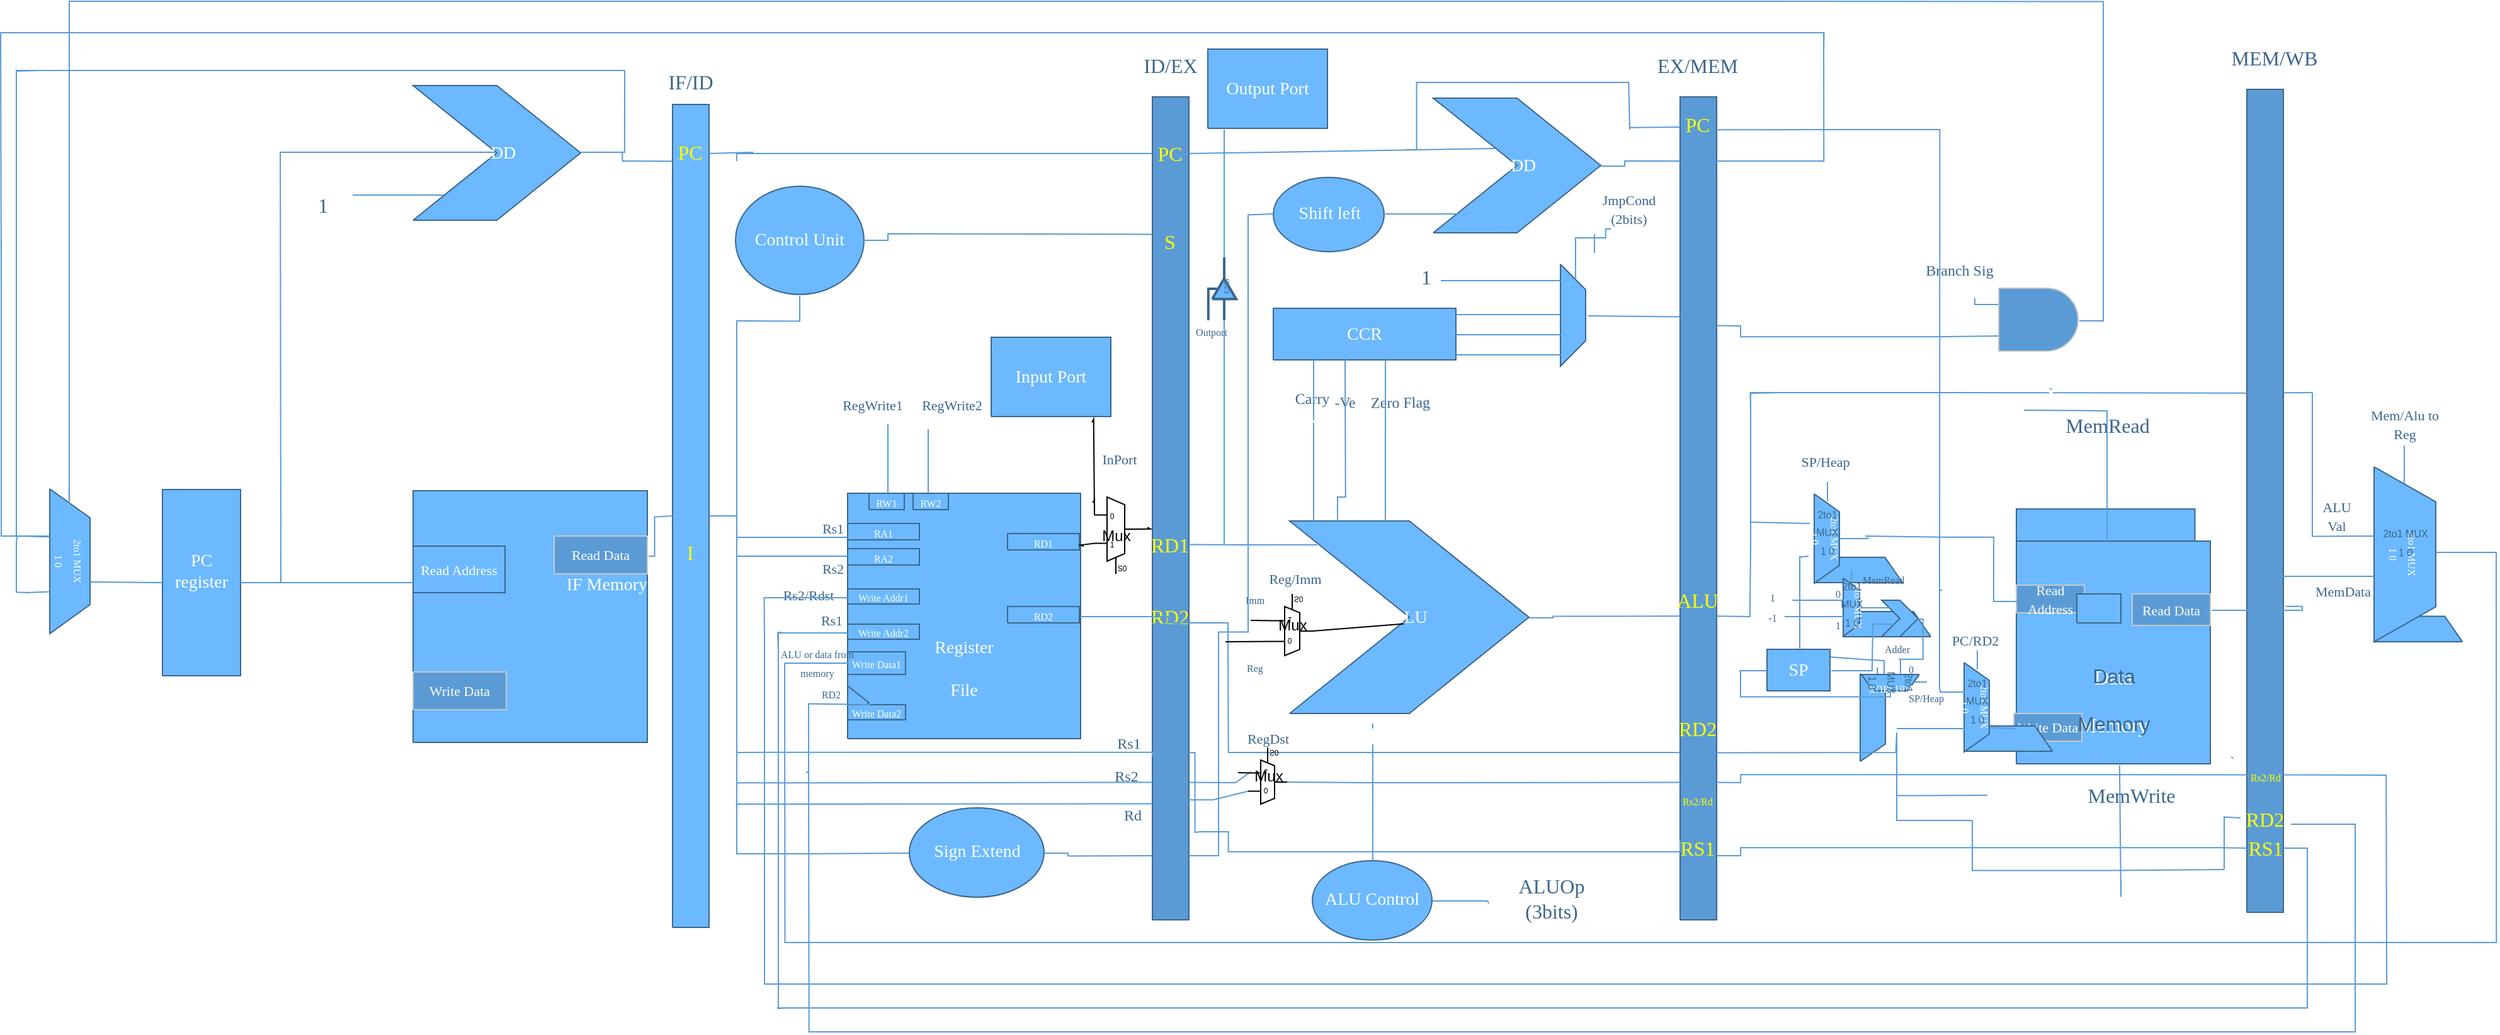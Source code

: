 <mxfile version="13.9.9" type="device"><diagram name="Page-1" id="Page-1"><mxGraphModel dx="308" dy="214" grid="1" gridSize="10" guides="1" tooltips="1" connect="1" arrows="1" fold="1" page="1" pageScale="1" pageWidth="827" pageHeight="1169" math="0" shadow="0"><root><mxCell id="0"/><mxCell id="1" value="Connector" parent="0"/><mxCell id="4" style="vsdxID=79;fillColor=#6cb9ff;gradientColor=none;shape=stencil(vVHLDsIgEPwajiQU4hfU+h8bu7RELM2CFv9eyMZYjCcP3mZ2Zh/ZEaaPM6wotIqJwgU3N6ZZmKPQ2i0zkksFCTMI09tAOFG4LSPzFaqzomu41wmZ+1Tt0OrB7MD0xE6gc5EoN5qi1vsa1Kmvo1SWkF2UFBIkF5ZmqweaUJY10nqYGiluiOuu3P182P/OKuD9Zuu855T2+mcspcSRmuEJ);strokeColor=#3c668c;labelBackgroundColor=none;rounded=0;html=1;whiteSpace=wrap;" parent="1" vertex="1"><mxGeometry x="621" y="172" width="102" height="86" as="geometry"/></mxCell><mxCell id="5" value="&lt;font style=&quot;font-size:14px;font-family:Calibri;color:#feffff;direction:ltr;letter-spacing:0px;line-height:120%;opacity:1&quot;&gt;Control Unit&lt;br/&gt;&lt;/font&gt;" style="text;vsdxID=79;fillColor=none;gradientColor=none;strokeColor=none;labelBackgroundColor=none;rounded=0;html=1;whiteSpace=wrap;verticalAlign=middle;align=center;;html=1;" parent="4" vertex="1"><mxGeometry x="6.4" y="4.89" width="89.59" height="75.7" as="geometry"/></mxCell><mxCell id="6" value="&lt;font style=&quot;font-size:14px;font-family:Calibri;color:#feffff;direction:ltr;letter-spacing:0px;line-height:120%;opacity:1&quot;&gt;PC register&lt;br/&gt;&lt;br/&gt;&lt;/font&gt;" style="verticalAlign=middle;align=center;vsdxID=82;fillColor=#6cb9ff;gradientColor=none;shape=stencil(nZBLDoAgDERP0z3SIyjew0SURgSD+Lu9kMZoXLhwN9O+tukAlrNpJg1SzDH4QW/URgNYgZTkjA4UkwJUgGXng+6DX1zLfmoymdXo17xh5zmRJ6Q42BWCfc2oJfdAr+Yv+AP9Cb7OJ3H/2JG1HNGz/84klThPVCc=);strokeColor=#3c668c;labelBackgroundColor=none;rounded=0;html=1;whiteSpace=wrap;" parent="1" vertex="1"><mxGeometry x="166" y="413" width="62" height="148" as="geometry"/></mxCell><mxCell id="7" value="&lt;font style=&quot;font-size:14px;font-family:Calibri;color:#feffff;direction:ltr;letter-spacing:0px;line-height:120%;opacity:1&quot;&gt;          ALU&lt;br/&gt;&lt;/font&gt;" style="verticalAlign=middle;align=center;vsdxID=90;fillColor=#6cb9ff;gradientColor=none;shape=stencil(lZHRDoMgDEW/pu+Mhi9w7j9MxNGIYJBt+vdCGjPig8G3e9vTEm4Bm8V0swYplhj8qH/URwP4BCnJGR0oJgXYAjaDD/od/Mf17Ocuk1lN/ps3rDwn8oQUG7uHYP9i1JIrUHWDPZoHrOr3XpDVoKp//fJTSfyDG8hazr3sn4NOJT4Stjs=);strokeColor=#3c668c;labelBackgroundColor=none;rounded=0;html=1;whiteSpace=wrap;" parent="1" vertex="1"><mxGeometry x="1061" y="438" width="190" height="153" as="geometry"/></mxCell><mxCell id="8" value="&lt;font style=&quot;font-size:14px;font-family:Calibri;color:#feffff;direction:ltr;letter-spacing:0px;line-height:120%;opacity:1&quot;&gt;          ADD&lt;br/&gt;&lt;/font&gt;" style="verticalAlign=middle;align=center;vsdxID=91;fillColor=#6cb9ff;gradientColor=none;shape=stencil(lZHRDoMgDEW/pu+Mhi9w7j9MxNGIYJBt+vdCGjPig8G3e9vTEm4Bm8V0swYplhj8qH/URwP4BCnJGR0oJgXYAjaDD/od/Mf17Ocuk1lN/ps3rDwn8oQUG7uHYP9i1JIrUHWDPZoHrOr3XpDVoKp//fJTSfyDG8hazr3sn4NOJT4Stjs=);strokeColor=#3c668c;labelBackgroundColor=none;rounded=0;html=1;whiteSpace=wrap;" parent="1" vertex="1"><mxGeometry x="365" y="92" width="133" height="107" as="geometry"/></mxCell><mxCell id="9" style="vsdxID=121;rotation=270;fillColor=none;gradientColor=none;shape=stencil(nZBLDoAgDERP0z3SIyjew0SURgSD+Lu9kMZoXLhwN9O+tukAlrNpJg1SzDH4QW/URgNYgZTkjA4UkwJUgGXng+6DX1zLfmoymdXo17xh5zmRJ6Q42BWCfc2oJfdAr+Yv+AP9Cb7OJ3H/2JG1HNGz/84klThPVCc=);strokeColor=none;strokeWidth=2;labelBackgroundColor=none;rounded=0;html=1;whiteSpace=wrap;" parent="1" vertex="1"><mxGeometry x="278" y="170" width="30" height="33" as="geometry"/></mxCell><mxCell id="10" value="&lt;font style=&quot;font-size:16px;font-family:Calibri;color:#3c668c;direction:ltr;letter-spacing:0px;line-height:120%;opacity:1&quot;&gt;1&lt;br/&gt;&lt;/font&gt;" style="text;vsdxID=121;rotation=89.43;fillColor=none;gradientColor=none;strokeColor=none;strokeWidth=2;labelBackgroundColor=none;rounded=0;html=1;whiteSpace=wrap;verticalAlign=middle;align=center;horizontal=0;;html=1;" parent="9" vertex="1"><mxGeometry width="30.66" height="33.34" as="geometry"/></mxCell><mxCell id="11" value="&lt;font style=&quot;font-size:14px;font-family:Calibri;color:#feffff;direction:ltr;letter-spacing:0px;line-height:120%;opacity:1&quot;&gt;          ADD&lt;br/&gt;&lt;/font&gt;" style="verticalAlign=middle;align=center;vsdxID=122;fillColor=#6cb9ff;gradientColor=none;shape=stencil(lZHRDoMgDEW/pu+Mhi9w7j9MxNGIYJBt+vdCGjPig8G3e9vTEm4Bm8V0swYplhj8qH/URwP4BCnJGR0oJgXYAjaDD/od/Mf17Ocuk1lN/ps3rDwn8oQUG7uHYP9i1JIrUHWDPZoHrOr3XpDVoKp//fJTSfyDG8hazr3sn4NOJT4Stjs=);strokeColor=#3c668c;labelBackgroundColor=none;rounded=0;html=1;whiteSpace=wrap;" parent="1" vertex="1"><mxGeometry x="1175" y="102" width="133" height="107" as="geometry"/></mxCell><mxCell id="12" style="vsdxID=128;fillColor=none;gradientColor=none;strokeColor=none;strokeWidth=2;labelBackgroundColor=none;rounded=0;html=1;whiteSpace=wrap;" parent="1" vertex="1"><mxGeometry x="710" y="416" width="185" height="195" as="geometry"/></mxCell><mxCell id="13" style="vsdxID=54;fillColor=none;gradientColor=none;strokeColor=none;spacingTop=-2;spacingBottom=-2;spacingLeft=-2;spacingRight=-2;labelBackgroundColor=none;rounded=0;html=1;whiteSpace=wrap;" parent="12" vertex="1"><mxGeometry width="185" height="195" as="geometry"/></mxCell><mxCell id="14" value="&lt;font style=&quot;font-size:14px;font-family:Calibri;color:#feffff;direction:ltr;letter-spacing:0px;line-height:120%;opacity:1&quot;&gt;&lt;br/&gt;&lt;br/&gt;&lt;br/&gt;&lt;br/&gt;&lt;br/&gt;&lt;br/&gt;Register&lt;br/&gt;&lt;br/&gt;File&lt;br/&gt;&lt;br/&gt;&lt;/font&gt;" style="verticalAlign=middle;align=center;vsdxID=55;fillColor=#6cb9ff;gradientColor=none;shape=stencil(nZBLDoAgDERP0z3SIyjew0SURgSD+Lu9kMZoXLhwN9O+tukAlrNpJg1SzDH4QW/URgNYgZTkjA4UkwJUgGXng+6DX1zLfmoymdXo17xh5zmRJ6Q42BWCfc2oJfdAr+Yv+AP9Cb7OJ3H/2JG1HNGz/84klThPVCc=);strokeColor=#3c668c;spacingTop=-2;spacingBottom=-2;spacingLeft=-2;spacingRight=-2;labelBackgroundColor=none;rounded=0;html=1;whiteSpace=wrap;" parent="13" vertex="1"><mxGeometry width="185" height="195" as="geometry"/></mxCell><mxCell id="15" style="vsdxID=57;fillColor=#6cb9ff;gradientColor=none;shape=stencil(fY9LDoAgDERP0z3SeALFe5iIQlQwiL/bC6lGdOFupn3TTAGLWdWTBM5m72wvN914BVgC59oo6bQPClAAFq11snN2MQ35qY5kVKNd44WdciwmODtSVxE4aJOAGXuj+Q/7Ju/khQbxlKE/0t23eBjR0yhO);strokeColor=#3c668c;spacingTop=-2;spacingBottom=-2;spacingLeft=-2;spacingRight=-2;labelBackgroundColor=none;rounded=0;html=1;whiteSpace=wrap;" parent="13" vertex="1"><mxGeometry y="153" width="17" height="27" as="geometry"/></mxCell><mxCell id="16" value="&lt;font style=&quot;font-size:8px;font-family:Calibri;color:#feffff;direction:ltr;letter-spacing:0px;line-height:120%;opacity:1&quot;&gt;RD1&lt;br/&gt;&lt;/font&gt;" style="verticalAlign=middle;align=center;vsdxID=58;fillColor=#6cb9ff;gradientColor=none;shape=stencil(nZBLDoAgDERP0z3SIyjew0SURgSD+Lu9kMZoXLhwN9O+tukAlrNpJg1SzDH4QW/URgNYgZTkjA4UkwJUgGXng+6DX1zLfmoymdXo17xh5zmRJ6Q42BWCfc2oJfdAr+Yv+AP9Cb7OJ3H/2JG1HNGz/84klThPVCc=);strokeColor=#3c668c;spacingTop=-2;spacingBottom=-2;spacingLeft=-2;spacingRight=-2;labelBackgroundColor=none;rounded=0;html=1;whiteSpace=wrap;" parent="13" vertex="1"><mxGeometry x="127" y="32" width="57" height="13" as="geometry"/></mxCell><mxCell id="17" value="&lt;font style=&quot;font-size:8px;font-family:Calibri;color:#feffff;direction:ltr;letter-spacing:0px;line-height:120%;opacity:1&quot;&gt;RW2&lt;br/&gt;&lt;/font&gt;" style="verticalAlign=middle;align=center;vsdxID=59;fillColor=#6cb9ff;gradientColor=none;shape=stencil(nZBLDoAgDERP0z3SIyjew0SURgSD+Lu9kMZoXLhwN9O+tukAlrNpJg1SzDH4QW/URgNYgZTkjA4UkwJUgGXng+6DX1zLfmoymdXo17xh5zmRJ6Q42BWCfc2oJfdAr+Yv+AP9Cb7OJ3H/2JG1HNGz/84klThPVCc=);strokeColor=#3c668c;spacingTop=-2;spacingBottom=-2;spacingLeft=-2;spacingRight=-2;labelBackgroundColor=none;rounded=0;html=1;whiteSpace=wrap;" parent="13" vertex="1"><mxGeometry x="52" width="28" height="13" as="geometry"/></mxCell><mxCell id="18" value="&lt;font style=&quot;font-size:8px;font-family:Calibri;color:#feffff;direction:ltr;letter-spacing:0px;line-height:120%;opacity:1&quot;&gt;RD2&lt;br/&gt;&lt;/font&gt;" style="verticalAlign=middle;align=center;vsdxID=60;fillColor=#6cb9ff;gradientColor=none;shape=stencil(nZBLDoAgDERP0z3SIyjew0SURgSD+Lu9kMZoXLhwN9O+tukAlrNpJg1SzDH4QW/URgNYgZTkjA4UkwJUgGXng+6DX1zLfmoymdXo17xh5zmRJ6Q42BWCfc2oJfdAr+Yv+AP9Cb7OJ3H/2JG1HNGz/84klThPVCc=);strokeColor=#3c668c;spacingTop=-2;spacingBottom=-2;spacingLeft=-2;spacingRight=-2;labelBackgroundColor=none;rounded=0;html=1;whiteSpace=wrap;" parent="13" vertex="1"><mxGeometry x="127" y="90" width="57" height="13" as="geometry"/></mxCell><mxCell id="19" value="&lt;font style=&quot;font-size:8px;font-family:Calibri;color:#feffff;direction:ltr;letter-spacing:0px;line-height:120%;opacity:1&quot;&gt;RA1&lt;br/&gt;&lt;/font&gt;" style="verticalAlign=middle;align=center;vsdxID=61;fillColor=#6cb9ff;gradientColor=none;shape=stencil(nZBLDoAgDERP0z3SIyjew0SURgSD+Lu9kMZoXLhwN9O+tukAlrNpJg1SzDH4QW/URgNYgZTkjA4UkwJUgGXng+6DX1zLfmoymdXo17xh5zmRJ6Q42BWCfc2oJfdAr+Yv+AP9Cb7OJ3H/2JG1HNGz/84klThPVCc=);strokeColor=#3c668c;spacingTop=-2;spacingBottom=-2;spacingLeft=-2;spacingRight=-2;labelBackgroundColor=none;rounded=0;html=1;whiteSpace=wrap;" parent="13" vertex="1"><mxGeometry y="24" width="57" height="13" as="geometry"/></mxCell><mxCell id="20" value="&lt;font style=&quot;font-size:8px;font-family:Calibri;color:#feffff;direction:ltr;letter-spacing:0px;line-height:120%;opacity:1&quot;&gt;RA2&lt;br/&gt;&lt;/font&gt;" style="verticalAlign=middle;align=center;vsdxID=62;fillColor=#6cb9ff;gradientColor=none;shape=stencil(nZBLDoAgDERP0z3SIyjew0SURgSD+Lu9kMZoXLhwN9O+tukAlrNpJg1SzDH4QW/URgNYgZTkjA4UkwJUgGXng+6DX1zLfmoymdXo17xh5zmRJ6Q42BWCfc2oJfdAr+Yv+AP9Cb7OJ3H/2JG1HNGz/84klThPVCc=);strokeColor=#3c668c;spacingTop=-2;spacingBottom=-2;spacingLeft=-2;spacingRight=-2;labelBackgroundColor=none;rounded=0;html=1;whiteSpace=wrap;" parent="13" vertex="1"><mxGeometry y="44" width="57" height="13" as="geometry"/></mxCell><mxCell id="21" value="&lt;font style=&quot;font-size:8px;font-family:Calibri;color:#feffff;direction:ltr;letter-spacing:0px;line-height:120%;opacity:1&quot;&gt;RW1&lt;br/&gt;&lt;/font&gt;" style="verticalAlign=middle;align=center;vsdxID=63;fillColor=#6cb9ff;gradientColor=none;shape=stencil(nZBLDoAgDERP0z3SIyjew0SURgSD+Lu9kMZoXLhwN9O+tukAlrNpJg1SzDH4QW/URgNYgZTkjA4UkwJUgGXng+6DX1zLfmoymdXo17xh5zmRJ6Q42BWCfc2oJfdAr+Yv+AP9Cb7OJ3H/2JG1HNGz/84klThPVCc=);strokeColor=#3c668c;spacingTop=-2;spacingBottom=-2;spacingLeft=-2;spacingRight=-2;labelBackgroundColor=none;rounded=0;html=1;whiteSpace=wrap;" parent="13" vertex="1"><mxGeometry x="17" width="28" height="13" as="geometry"/></mxCell><mxCell id="22" value="&lt;font style=&quot;font-size:8px;font-family:Calibri;color:#feffff;direction:ltr;letter-spacing:0px;line-height:120%;opacity:1&quot;&gt;Write Data1&lt;br/&gt;&lt;/font&gt;" style="verticalAlign=middle;align=center;vsdxID=126;fillColor=#6cb9ff;gradientColor=none;shape=stencil(nZBLDoAgDERP0z3SIyjew0SURgSD+Lu9kMZoXLhwN9O+tukAlrNpJg1SzDH4QW/URgNYgZTkjA4UkwJUgGXng+6DX1zLfmoymdXo17xh5zmRJ6Q42BWCfc2oJfdAr+Yv+AP9Cb7OJ3H/2JG1HNGz/84klThPVCc=);strokeColor=#3c668c;spacingTop=-2;spacingBottom=-2;spacingLeft=-2;spacingRight=-2;labelBackgroundColor=none;rounded=0;html=1;whiteSpace=wrap;" parent="12" vertex="1"><mxGeometry y="126" width="46" height="18" as="geometry"/></mxCell><mxCell id="23" value="&lt;font style=&quot;font-size:8px;font-family:Calibri;color:#feffff;direction:ltr;letter-spacing:0px;line-height:120%;opacity:1&quot;&gt;Write Addr1&lt;br/&gt;&lt;/font&gt;" style="verticalAlign=middle;align=center;vsdxID=127;fillColor=#6cb9ff;gradientColor=none;shape=stencil(nZBLDoAgDERP0z3SIyjew0SURgSD+Lu9kMZoXLhwN9O+tukAlrNpJg1SzDH4QW/URgNYgZTkjA4UkwJUgGXng+6DX1zLfmoymdXo17xh5zmRJ6Q42BWCfc2oJfdAr+Yv+AP9Cb7OJ3H/2JG1HNGz/84klThPVCc=);strokeColor=#3c668c;spacingTop=-2;spacingBottom=-2;spacingLeft=-2;spacingRight=-2;labelBackgroundColor=none;rounded=0;html=1;whiteSpace=wrap;" parent="12" vertex="1"><mxGeometry y="76" width="57" height="12" as="geometry"/></mxCell><mxCell id="339" style="vsdxID=131;edgeStyle=none;startArrow=none;endArrow=none;startSize=5;endSize=5;strokeColor=#5b9bd5;spacingTop=0;spacingBottom=0;spacingLeft=0;spacingRight=0;verticalAlign=middle;html=1;labelBackgroundColor=#ffffff;rounded=0;" parent="1" edge="1"><mxGeometry relative="1" as="geometry"><mxPoint x="12" as="offset"/><Array as="points"/><mxPoint x="622" y="466" as="sourcePoint"/><mxPoint x="622" y="451" as="targetPoint"/></mxGeometry></mxCell><mxCell id="24" style="vsdxID=141;rotation=270;fillColor=none;gradientColor=none;shape=stencil(nZBLDoAgDERP0z3SIyjew0SURgSD+Lu9kMZoXLhwN9O+tukAlrNpJg1SzDH4QW/URgNYgZTkjA4UkwJUgGXng+6DX1zLfmoymdXo17xh5zmRJ6Q42BWCfc2oJfdAr+Yv+AP9Cb7OJ3H/2JG1HNGz/84klThPVCc=);strokeColor=none;strokeWidth=2;labelBackgroundColor=none;rounded=0;html=1;whiteSpace=wrap;" parent="1" vertex="1"><mxGeometry x="1091" y="313" width="28" height="62" as="geometry"/></mxCell><mxCell id="25" value="&lt;font style=&quot;font-size:12px;font-family:Calibri;color:#3c668c;direction:ltr;letter-spacing:0px;line-height:120%;opacity:1&quot;&gt;-Ve&lt;br/&gt;&lt;/font&gt;" style="text;vsdxID=141;rotation=89.43;fillColor=none;gradientColor=none;strokeColor=none;strokeWidth=2;labelBackgroundColor=none;rounded=0;html=1;whiteSpace=wrap;verticalAlign=middle;align=center;horizontal=0;;html=1;" parent="24" vertex="1"><mxGeometry width="28.61" height="62.23" as="geometry"/></mxCell><mxCell id="26" style="vsdxID=145;rotation=270;fillColor=none;gradientColor=none;shape=stencil(nZBLDoAgDERP0z3SIyjew0SURgSD+Lu9kMZoXLhwN9O+tukAlrNpJg1SzDH4QW/URgNYgZTkjA4UkwJUgGXng+6DX1zLfmoymdXo17xh5zmRJ6Q42BWCfc2oJfdAr+Yv+AP9Cb7OJ3H/2JG1HNGz/84klThPVCc=);strokeColor=none;strokeWidth=2;labelBackgroundColor=none;rounded=0;html=1;whiteSpace=wrap;" parent="1" vertex="1"><mxGeometry x="1134" y="313" width="30" height="62" as="geometry"/></mxCell><mxCell id="27" value="&lt;font style=&quot;font-size:12px;font-family:Calibri;color:#3c668c;direction:ltr;letter-spacing:0px;line-height:120%;opacity:1&quot;&gt;Zero Flag&lt;br/&gt;&lt;/font&gt;" style="text;vsdxID=145;rotation=89.43;fillColor=none;gradientColor=none;strokeColor=none;strokeWidth=2;labelBackgroundColor=none;rounded=0;html=1;whiteSpace=wrap;verticalAlign=middle;align=center;horizontal=0;;html=1;" parent="26" vertex="1"><mxGeometry width="30.66" height="62.23" as="geometry"/></mxCell><mxCell id="28" style="vsdxID=149;fillColor=none;gradientColor=none;strokeColor=none;strokeWidth=2;labelBackgroundColor=none;rounded=0;html=1;whiteSpace=wrap;" parent="1" vertex="1"><mxGeometry x="365" y="413" width="186" height="202" as="geometry"/></mxCell><mxCell id="29" style="vsdxID=101;fillColor=none;gradientColor=none;strokeColor=none;spacingTop=-2;spacingBottom=-2;spacingLeft=-2;spacingRight=-2;labelBackgroundColor=none;rounded=0;html=1;whiteSpace=wrap;" parent="28" vertex="1"><mxGeometry width="186" height="202" as="geometry"/></mxCell><mxCell id="30" style="vsdxID=102;fillColor=none;gradientColor=none;strokeColor=none;spacingTop=-2;spacingBottom=-2;spacingLeft=-2;spacingRight=-2;labelBackgroundColor=none;rounded=0;html=1;whiteSpace=wrap;" parent="29" vertex="1"><mxGeometry width="186" height="202" as="geometry"/></mxCell><mxCell id="31" value="&lt;p style=&quot;align:right;margin-left:0;margin-right:0;margin-top:0px;margin-bottom:0px;text-indent:0;valign:middle;direction:ltr;&quot;&gt;&lt;font style=&quot;font-size:14px;font-family:Calibri;color:#feffff;direction:ltr;letter-spacing:0px;line-height:120%;opacity:1&quot;&gt;&lt;br/&gt;&lt;br/&gt;&lt;/font&gt;&lt;/p&gt;&lt;p style=&quot;align:right;margin-left:0;margin-right:0;margin-top:0px;margin-bottom:0px;text-indent:0;valign:middle;direction:ltr;&quot;&gt;&lt;font style=&quot;font-size:14px;font-family:Calibri;color:#feffff;direction:ltr;letter-spacing:0px;line-height:120%;opacity:1&quot;&gt;Iin&lt;br/&gt;&lt;br/&gt;&lt;/font&gt;&lt;/p&gt;&lt;p style=&quot;align:center;margin-left:0;margin-right:0;margin-top:0px;margin-bottom:0px;text-indent:0;valign:middle;direction:ltr;&quot;&gt;&lt;font style=&quot;font-size:14px;font-family:Calibri;color:#feffff;direction:ltr;letter-spacing:0px;line-height:120%;opacity:1&quot;&gt;IF Memory&lt;br/&gt;&lt;/font&gt;&lt;/p&gt;&lt;p style=&quot;align:right;margin-left:0;margin-right:0;margin-top:0px;margin-bottom:0px;text-indent:0;valign:middle;direction:ltr;&quot;&gt;&lt;font style=&quot;font-size:14px;font-family:Calibri;color:#feffff;direction:ltr;letter-spacing:0px;line-height:120%;opacity:1&quot;&gt;&lt;br/&gt;&lt;br/&gt;&lt;br/&gt;&lt;br/&gt;&lt;br/&gt;&lt;/font&gt;&lt;/p&gt;&lt;p style=&quot;align:left;margin-left:0;margin-right:0;margin-top:0px;margin-bottom:0px;text-indent:0;valign:middle;direction:ltr;&quot;&gt;&lt;font style=&quot;font-size:14px;font-family:Calibri;color:#feffff;direction:ltr;letter-spacing:0px;line-height:120%;opacity:1&quot;&gt;&lt;br/&gt;   &lt;br/&gt;&lt;/font&gt;&lt;/p&gt;" style="verticalAlign=middle;align=right;vsdxID=103;fillColor=#6cb9ff;gradientColor=none;shape=stencil(nZBLDoAgDERP0z3SIyjew0SURgSD+Lu9kMZoXLhwN9O+tukAlrNpJg1SzDH4QW/URgNYgZTkjA4UkwJUgGXng+6DX1zLfmoymdXo17xh5zmRJ6Q42BWCfc2oJfdAr+Yv+AP9Cb7OJ3H/2JG1HNGz/84klThPVCc=);strokeColor=#3c668c;spacingTop=-2;spacingBottom=-2;spacingLeft=-2;spacingRight=-2;labelBackgroundColor=none;rounded=0;html=1;whiteSpace=wrap;" parent="30" vertex="1"><mxGeometry y="1" width="186" height="200" as="geometry"/></mxCell><mxCell id="32" value="&lt;font style=&quot;font-size:11px;font-family:Calibri;color:#feffff;direction:ltr;letter-spacing:0px;line-height:120%;opacity:1&quot;&gt;Read Address&lt;br/&gt;&lt;/font&gt;" style="verticalAlign=middle;align=center;vsdxID=106;fillColor=#6cb9ff;gradientColor=none;shape=stencil(nZBLDoAgDERP0z3SIyjew0SURgSD+Lu9kMZoXLhwN9O+tukAlrNpJg1SzDH4QW/URgNYgZTkjA4UkwJUgGXng+6DX1zLfmoymdXo17xh5zmRJ6Q42BWCfc2oJfdAr+Yv+AP9Cb7OJ3H/2JG1HNGz/84klThPVCc=);strokeColor=#3c668c;spacingTop=-2;spacingBottom=-2;spacingLeft=-2;spacingRight=-2;labelBackgroundColor=none;rounded=0;html=1;whiteSpace=wrap;" parent="29" vertex="1"><mxGeometry y="45" width="73" height="37" as="geometry"/></mxCell><mxCell id="33" value="&lt;font style=&quot;font-size:11px;font-family:Calibri;color:#feffff;direction:ltr;letter-spacing:0px;line-height:120%;opacity:1&quot;&gt;Write Data&lt;br/&gt;&lt;/font&gt;" style="verticalAlign=middle;align=center;vsdxID=146;fillColor=#5b9bd5;gradientColor=none;shape=stencil(nZBLDoAgDERP0z3SIyjew0SURgSD+Lu9kMZoXLhwN9O+tukAlrNpJg1SzDH4QW/URgNYgZTkjA4UkwJUgGXng+6DX1zLfmoymdXo17xh5zmRJ6Q42BWCfc2oJfdAr+Yv+AP9Cb7OJ3H/2JG1HNGz/84klThPVCc=);strokeColor=#c8c8c8;labelBackgroundColor=none;rounded=0;html=1;whiteSpace=wrap;" parent="28" vertex="1"><mxGeometry y="145" width="74" height="30" as="geometry"/></mxCell><mxCell id="34" value="&lt;font style=&quot;font-size:11px;font-family:Calibri;color:#feffff;direction:ltr;letter-spacing:0px;line-height:120%;opacity:1&quot;&gt;Read Data&lt;br/&gt;&lt;/font&gt;" style="verticalAlign=middle;align=center;vsdxID=148;fillColor=#5b9bd5;gradientColor=none;shape=stencil(nZBLDoAgDERP0z3SIyjew0SURgSD+Lu9kMZoXLhwN9O+tukAlrNpJg1SzDH4QW/URgNYgZTkjA4UkwJUgGXng+6DX1zLfmoymdXo17xh5zmRJ6Q42BWCfc2oJfdAr+Yv+AP9Cb7OJ3H/2JG1HNGz/84klThPVCc=);strokeColor=#c8c8c8;labelBackgroundColor=none;rounded=0;html=1;whiteSpace=wrap;" parent="28" vertex="1"><mxGeometry x="112" y="37" width="74" height="30" as="geometry"/></mxCell><mxCell id="35" value="&lt;font style=&quot;font-size:16px;font-family:Calibri;color:#3c668c;direction:ltr;letter-spacing:0px;line-height:120%;opacity:1&quot;&gt;MemRead&lt;br/&gt;&lt;/font&gt;" style="verticalAlign=middle;align=center;vsdxID=151;fillColor=none;gradientColor=none;shape=stencil(nZBLDoAgDERP0z3SIyjew0SURgSD+Lu9kMZoXLhwN9O+tukAlrNpJg1SzDH4QW/URgNYgZTkjA4UkwJUgGXng+6DX1zLfmoymdXo17xh5zmRJ6Q42BWCfc2oJfdAr+Yv+AP9Cb7OJ3H/2JG1HNGz/84klThPVCc=);strokeColor=none;strokeWidth=2;labelBackgroundColor=none;rounded=0;html=1;whiteSpace=wrap;" parent="1" vertex="1"><mxGeometry x="1644" y="347" width="133" height="30" as="geometry"/></mxCell><mxCell id="341" style="vsdxID=176;edgeStyle=none;startArrow=none;endArrow=none;startSize=5;endSize=5;strokeColor=#5b9bd5;spacingTop=0;spacingBottom=0;spacingLeft=0;spacingRight=0;verticalAlign=middle;html=1;labelBackgroundColor=#ffffff;rounded=0;" parent="1" edge="1"><mxGeometry relative="1" as="geometry"><mxPoint x="12" y="-1" as="offset"/><Array as="points"/><mxPoint x="622" y="470" as="sourcePoint"/><mxPoint x="622" y="474" as="targetPoint"/></mxGeometry></mxCell><mxCell id="344" style="vsdxID=198;edgeStyle=none;startArrow=none;endArrow=none;startSize=5;endSize=5;strokeColor=#5b9bd5;spacingTop=0;spacingBottom=0;spacingLeft=0;spacingRight=0;verticalAlign=middle;html=1;labelBackgroundColor=#ffffff;rounded=0;" parent="1" edge="1"><mxGeometry relative="1" as="geometry"><mxPoint x="12" y="-1" as="offset"/><Array as="points"/><mxPoint x="622" y="428" as="sourcePoint"/><mxPoint x="622" y="482" as="targetPoint"/></mxGeometry></mxCell><mxCell id="343" style="vsdxID=196;edgeStyle=none;startArrow=none;endArrow=none;startSize=5;endSize=5;strokeColor=#5b9bd5;spacingTop=0;spacingBottom=0;spacingLeft=0;spacingRight=0;verticalAlign=middle;html=1;labelBackgroundColor=#ffffff;rounded=0;" parent="1" edge="1"><mxGeometry relative="1" as="geometry"><mxPoint x="12" y="-1" as="offset"/><Array as="points"/><mxPoint x="622" y="425" as="sourcePoint"/><mxPoint x="622" y="457" as="targetPoint"/></mxGeometry></mxCell><mxCell id="342" style="vsdxID=181;edgeStyle=none;startArrow=none;endArrow=none;startSize=5;endSize=5;strokeColor=#5b9bd5;spacingTop=0;spacingBottom=0;spacingLeft=0;spacingRight=0;verticalAlign=middle;html=1;labelBackgroundColor=#ffffff;rounded=0;" parent="1" edge="1"><mxGeometry relative="1" as="geometry"><mxPoint as="offset"/><Array as="points"><mxPoint x="683.53" y="773"/><mxPoint x="660.25" y="773"/></Array><mxPoint x="1327" y="773" as="sourcePoint"/><mxPoint x="660" y="551" as="targetPoint"/></mxGeometry></mxCell><mxCell id="340" value="&lt;font style=&quot;font-size:11px;font-family:Calibri;color:#44749f;direction:ltr;letter-spacing:0px;line-height:120%;opacity:1&quot;&gt;`&lt;br/&gt;&lt;/font&gt;" style="vsdxID=166;edgeStyle=none;startArrow=none;endArrow=none;startSize=5;endSize=5;strokeColor=#5b9bd5;spacingTop=0;spacingBottom=0;spacingLeft=0;spacingRight=0;verticalAlign=middle;html=1;labelBackgroundColor=#ffffff;rounded=0;align=center;" parent="1" edge="1"><mxGeometry relative="1" as="geometry"><mxPoint y="114" as="offset"/><Array as="points"/><mxPoint x="1809" y="515" as="sourcePoint"/><mxPoint x="1809" y="515" as="targetPoint"/></mxGeometry></mxCell><mxCell id="346" style="vsdxID=235;edgeStyle=none;startArrow=none;endArrow=none;startSize=5;endSize=5;strokeColor=#5b9bd5;spacingTop=0;spacingBottom=0;spacingLeft=0;spacingRight=0;verticalAlign=middle;html=1;labelBackgroundColor=#ffffff;rounded=0;" parent="1" edge="1"><mxGeometry relative="1" as="geometry"><mxPoint x="12" y="-1" as="offset"/><Array as="points"/><mxPoint x="38" y="215" as="sourcePoint"/><mxPoint x="38" y="279" as="targetPoint"/></mxGeometry></mxCell><mxCell id="345" style="vsdxID=227;edgeStyle=none;startArrow=none;endArrow=none;startSize=5;endSize=5;strokeColor=#5b9bd5;spacingTop=0;spacingBottom=0;spacingLeft=0;spacingRight=0;verticalAlign=middle;html=1;labelBackgroundColor=#ffffff;rounded=0;" parent="1" edge="1"><mxGeometry relative="1" as="geometry"><mxPoint as="offset"/><Array as="points"><mxPoint x="96.31" y="50"/><mxPoint x="37.5" y="50"/></Array><mxPoint x="1244" y="50" as="sourcePoint"/><mxPoint x="38" y="254" as="targetPoint"/></mxGeometry></mxCell><mxCell id="36" style="vsdxID=162;fillColor=#6cb9ff;gradientColor=none;shape=stencil(lZHNDoMgEISfhusGWBQ8W/seJmIhtWKQ/r19pTSpmtS2t9nd+fYwQ7AcTT1owukYvDvqq22CIbgjnNveaG/DpAhWBMvWeX3w7tw3aR7q6Izq5C7xwy1xTCAwjBin99eK0ue8T/7O9jM//d3KFeTLz0oCis8AYwKyvwDMoJALoshB4QYhKGQrQoGSW8S3gCbxTre1XZfKmd/XbUyr1CRWDw==);strokeColor=#3c668c;spacingTop=-2;spacingBottom=-2;spacingLeft=-2;spacingRight=-2;labelBackgroundColor=none;rounded=0;html=1;whiteSpace=wrap;" parent="1" vertex="1"><mxGeometry x="1922" y="374" width="49" height="160" as="geometry"/></mxCell><mxCell id="37" value="&lt;font style=&quot;font-size:8px;font-family:Calibri;color:#feffff;direction:ltr;letter-spacing:0px;line-height:120%;opacity:1&quot;&gt;2to1 MUX&lt;br/&gt;   1              0&lt;br/&gt;&lt;/font&gt;" style="verticalAlign=middle;align=center;vsdxID=163;rotation=90;fillColor=#6cb9ff;gradientColor=none;shape=stencil(lZHNDoMgEISfZq8G2Bj1bO17mIhCSsEg/Xt7IXuomNS2t5ndb/YwC9guqp8lCLYE7y7yoYegAE8ghLZKeh2iAuwA29F5OXl3swP5uU9kUld3TxeelOOMpYxgr9yfCTbabuA/0B17QNY/k02ZkVV5gNaF4Bnd8IJVnwNfeoji3eCojaEHbPf7xuOIvoXdCg==);strokeColor=#3c668c;spacingTop=-2;spacingBottom=-2;spacingLeft=-2;spacingRight=-2;flipH=1;labelBackgroundColor=none;rounded=0;html=1;whiteSpace=wrap;" parent="36" vertex="1"><mxGeometry x="-45" y="66" width="139" height="49" as="geometry"/></mxCell><mxCell id="38" style="vsdxID=164;edgeStyle=none;startArrow=none;endArrow=none;startSize=5;endSize=5;strokeColor=#5b9bd5;spacingTop=0;spacingBottom=0;spacingLeft=0;spacingRight=0;verticalAlign=middle;html=1;labelBackgroundColor=#ffffff;rounded=0;" parent="36" edge="1"><mxGeometry relative="1" as="geometry"><mxPoint x="12" y="-1" as="offset"/><Array as="points"/><mxPoint x="24" y="4" as="sourcePoint"/><mxPoint x="24" y="34" as="targetPoint"/></mxGeometry></mxCell><mxCell id="39" value="&lt;font style=&quot;font-size:8px;font-family:Arial;color:#3c668c;direction:ltr;letter-spacing:0px;line-height:120%;opacity:1&quot;&gt;2to1 MUX&lt;br/&gt;   1              0&lt;br/&gt;&lt;/font&gt;" style="text;vsdxID=162;fillColor=none;gradientColor=none;strokeColor=none;spacingTop=-2;spacingBottom=-2;spacingLeft=-2;spacingRight=-2;labelBackgroundColor=none;rounded=0;html=1;whiteSpace=wrap;verticalAlign=middle;align=center;;html=1;" parent="36" vertex="1"><mxGeometry y="-0.45" width="49.69" height="160.45" as="geometry"/></mxCell><mxCell id="44" style="vsdxID=199;fillColor=#6cb9ff;gradientColor=none;shape=stencil(vVHLDsIgEPwajiQU4hfU+h8bu7RELM2CFv9eyMZYjCcP3mZ2Zh/ZEaaPM6wotIqJwgU3N6ZZmKPQ2i0zkksFCTMI09tAOFG4LSPzFaqzomu41wmZ+1Tt0OrB7MD0xE6gc5EoN5qi1vsa1Kmvo1SWkF2UFBIkF5ZmqweaUJY10nqYGiluiOuu3P182P/OKuD9Zuu855T2+mcspcSRmuEJ);strokeColor=#3c668c;labelBackgroundColor=none;rounded=0;html=1;whiteSpace=wrap;" parent="1" vertex="1"><mxGeometry x="759" y="666" width="107" height="71" as="geometry"/></mxCell><mxCell id="45" value="&lt;font style=&quot;font-size:14px;font-family:Calibri;color:#feffff;direction:ltr;letter-spacing:0px;line-height:120%;opacity:1&quot;&gt;Sign Extend&lt;br/&gt;&lt;/font&gt;" style="text;vsdxID=199;fillColor=none;gradientColor=none;strokeColor=none;labelBackgroundColor=none;rounded=0;html=1;whiteSpace=wrap;verticalAlign=middle;align=center;;html=1;" parent="44" vertex="1"><mxGeometry x="6.72" y="3.81" width="94.06" height="62.71" as="geometry"/></mxCell><mxCell id="50" style="vsdxID=212;fillColor=#6cb9ff;gradientColor=none;shape=stencil(vVHLDsIgEPwajiQU4hfU+h8bu7RELM2CFv9eyMZYjCcP3mZ2Zh/ZEaaPM6wotIqJwgU3N6ZZmKPQ2i0zkksFCTMI09tAOFG4LSPzFaqzomu41wmZ+1Tt0OrB7MD0xE6gc5EoN5qi1vsa1Kmvo1SWkF2UFBIkF5ZmqweaUJY10nqYGiluiOuu3P182P/OKuD9Zuu855T2+mcspcSRmuEJ);strokeColor=#3c668c;labelBackgroundColor=none;rounded=0;html=1;whiteSpace=wrap;" parent="1" vertex="1"><mxGeometry x="1048" y="165" width="88" height="59" as="geometry"/></mxCell><mxCell id="51" value="&lt;font style=&quot;font-size:14px;font-family:Calibri;color:#feffff;direction:ltr;letter-spacing:0px;line-height:120%;opacity:1&quot;&gt;Shift left&lt;br/&gt;&lt;/font&gt;" style="text;vsdxID=212;fillColor=none;gradientColor=none;strokeColor=none;labelBackgroundColor=none;rounded=0;html=1;whiteSpace=wrap;verticalAlign=middle;align=center;;html=1;" parent="50" vertex="1"><mxGeometry x="5.56" y="3.44" width="77.79" height="51.86" as="geometry"/></mxCell><mxCell id="52" value="&lt;font style=&quot;font-size:8px;font-family:Calibri;color:#feffff;direction:ltr;letter-spacing:0px;line-height:120%;opacity:1&quot;&gt;2to1 MUX&lt;br/&gt;   1              0&lt;br/&gt;&lt;/font&gt;" style="verticalAlign=middle;align=center;vsdxID=220;rotation=90;fillColor=#6cb9ff;gradientColor=none;shape=stencil(lZHNDoMgEISfZq8G2Bj1bO17mIhCSsEg/Xt7IXuomNS2t5ndb/YwC9guqp8lCLYE7y7yoYegAE8ghLZKeh2iAuwA29F5OXl3swP5uU9kUld3TxeelOOMpYxgr9yfCTbabuA/0B17QNY/k02ZkVV5gNaF4Bnd8IJVnwNfeoji3eCojaEHbPf7xuOIvoXdCg==);strokeColor=#3c668c;spacingTop=-2;spacingBottom=-2;spacingLeft=-2;spacingRight=-2;flipH=1;labelBackgroundColor=none;rounded=0;html=1;whiteSpace=wrap;" parent="1" vertex="1"><mxGeometry x="35" y="454" width="115" height="32" as="geometry"/></mxCell><mxCell id="53" style="vsdxID=241;fillColor=#6cb9ff;gradientColor=none;shape=stencil(vVHLDsIgEPwajiQU4hfU+h8bu7RELM2CFv9eyMZYjCcP3mZ2Zh/ZEaaPM6wotIqJwgU3N6ZZmKPQ2i0zkksFCTMI09tAOFG4LSPzFaqzomu41wmZ+1Tt0OrB7MD0xE6gc5EoN5qi1vsa1Kmvo1SWkF2UFBIkF5ZmqweaUJY10nqYGiluiOuu3P182P/OKuD9Zuu855T2+mcspcSRmuEJ);strokeColor=#3c668c;labelBackgroundColor=none;rounded=0;html=1;whiteSpace=wrap;" parent="1" vertex="1"><mxGeometry x="1079" y="708" width="95" height="63" as="geometry"/></mxCell><mxCell id="54" value="&lt;font style=&quot;font-size:14px;font-family:Calibri;color:#feffff;direction:ltr;letter-spacing:0px;line-height:120%;opacity:1&quot;&gt;ALU Control&lt;br/&gt;&lt;/font&gt;" style="text;vsdxID=241;fillColor=none;gradientColor=none;strokeColor=none;labelBackgroundColor=none;rounded=0;html=1;whiteSpace=wrap;verticalAlign=middle;align=center;;html=1;" parent="53" vertex="1"><mxGeometry x="5.95" y="3.47" width="83.34" height="55.56" as="geometry"/></mxCell><mxCell id="55" value="&lt;font style=&quot;font-size:14px;font-family:Calibri;color:#feffff;direction:ltr;letter-spacing:0px;line-height:120%;opacity:1&quot;&gt;CCR&lt;br/&gt;&lt;/font&gt;" style="verticalAlign=middle;align=center;vsdxID=244;fillColor=#6cb9ff;gradientColor=none;shape=stencil(nZBLDoAgDERP0z3SIyjew0SURgSD+Lu9kMZoXLhwN9O+tukAlrNpJg1SzDH4QW/URgNYgZTkjA4UkwJUgGXng+6DX1zLfmoymdXo17xh5zmRJ6Q42BWCfc2oJfdAr+Yv+AP9Cb7OJ3H/2JG1HNGz/84klThPVCc=);strokeColor=#3c668c;labelBackgroundColor=none;rounded=0;html=1;whiteSpace=wrap;" parent="1" vertex="1"><mxGeometry x="1048" y="269" width="145" height="41" as="geometry"/></mxCell><mxCell id="56" style="vsdxID=246;rotation=270;fillColor=none;gradientColor=none;shape=stencil(nZBLDoAgDERP0z3SIyjew0SURgSD+Lu9kMZoXLhwN9O+tukAlrNpJg1SzDH4QW/URgNYgZTkjA4UkwJUgGXng+6DX1zLfmoymdXo17xh5zmRJ6Q42BWCfc2oJfdAr+Yv+AP9Cb7OJ3H/2JG1HNGz/84klThPVCc=);strokeColor=none;strokeWidth=2;labelBackgroundColor=none;rounded=0;html=1;whiteSpace=wrap;" parent="1" vertex="1"><mxGeometry x="1064" y="310" width="30" height="62" as="geometry"/></mxCell><mxCell id="57" value="&lt;font style=&quot;font-size:12px;font-family:Calibri;color:#3c668c;direction:ltr;letter-spacing:0px;line-height:120%;opacity:1&quot;&gt;Carry&lt;br/&gt;&lt;/font&gt;" style="text;vsdxID=246;rotation=89.43;fillColor=none;gradientColor=none;strokeColor=none;strokeWidth=2;labelBackgroundColor=none;rounded=0;html=1;whiteSpace=wrap;verticalAlign=middle;align=center;horizontal=0;;html=1;" parent="56" vertex="1"><mxGeometry width="30.66" height="62.23" as="geometry"/></mxCell><mxCell id="59" style="vsdxID=271;fillColor=none;gradientColor=none;strokeColor=none;spacingTop=-2;spacingBottom=-2;spacingLeft=-2;spacingRight=-2;labelBackgroundColor=none;rounded=0;html=1;whiteSpace=wrap;" parent="1" vertex="1"><mxGeometry x="1243" y="215" width="102" height="91" as="geometry"/></mxCell><mxCell id="60" style="vsdxID=272;fillColor=none;gradientColor=none;strokeColor=none;spacingTop=-2;spacingBottom=-2;spacingLeft=-2;spacingRight=-2;labelBackgroundColor=none;rounded=0;html=1;whiteSpace=wrap;" parent="59" vertex="1"><mxGeometry x="-18" y="19" width="102" height="81" as="geometry"/></mxCell><mxCell id="61" style="vsdxID=273;fillColor=#6cb9ff;gradientColor=none;shape=stencil(UzV2Ls5ILEhVNTIoLinKz04tz0wpyVA1dlE1MsrMy0gtyiwBslSNXVWNndPyi1LTi/JL81Ig/IJEkEoQKze/DGRCBUSfAUiHkUElMs8NojAnMw+nQkMDPEphkjDF5qbEqzXCoxaPW4EMhA/TMnNyIAGELI8eIkAhSGgauwIA);strokeColor=#3c668c;spacingTop=-2;spacingBottom=-2;spacingLeft=-2;spacingRight=-2;labelBackgroundColor=none;rounded=0;html=1;whiteSpace=wrap;" parent="60" vertex="1"><mxGeometry x="51" width="20" height="81" as="geometry"/></mxCell><mxCell id="62" style="vsdxID=4294967295;edgeStyle=none;startArrow=none;endArrow=none;startSize=5;endSize=5;strokeColor=#5b9bd5;spacingTop=0;spacingBottom=0;spacingLeft=0;spacingRight=0;verticalAlign=middle;html=1;labelBackgroundColor=#ffffff;rounded=0;" parent="59" edge="1"><mxGeometry relative="1" as="geometry"><mxPoint x="10" y="-1" as="offset"/><Array as="points"/><mxPoint x="60" y="-5" as="sourcePoint"/><mxPoint x="60" y="10" as="targetPoint"/></mxGeometry></mxCell><mxCell id="63" value="&lt;font style=&quot;font-size:16px;font-family:Calibri;color:#3c668c;direction:ltr;letter-spacing:0px;line-height:120%;opacity:1&quot;&gt;1&lt;br/&gt;&lt;/font&gt;" style="verticalAlign=middle;align=center;vsdxID=294;fillColor=none;gradientColor=none;shape=stencil(nZBLDoAgDERP0z3SIyjew0SURgSD+Lu9kMZoXLhwN9O+tukAlrNpJg1SzDH4QW/URgNYgZTkjA4UkwJUgGXng+6DX1zLfmoymdXo17xh5zmRJ6Q42BWCfc2oJfdAr+Yv+AP9Cb7OJ3H/2JG1HNGz/84klThPVCc=);strokeColor=none;strokeWidth=2;labelBackgroundColor=none;rounded=0;html=1;whiteSpace=wrap;" parent="1" vertex="1"><mxGeometry x="1159" y="238" width="21" height="12" as="geometry"/></mxCell><mxCell id="64" value="&lt;font style=&quot;font-size:11px;font-family:Calibri;color:#3c668c;direction:ltr;letter-spacing:0px;line-height:120%;opacity:1&quot;&gt;JmpCond&lt;br/&gt;(2bits)&lt;br/&gt;&lt;/font&gt;" style="verticalAlign=middle;align=center;vsdxID=296;fillColor=none;gradientColor=none;shape=stencil(nZBLDoAgDERP0z3SIyjew0SURgSD+Lu9kMZoXLhwN9O+tukAlrNpJg1SzDH4QW/URgNYgZTkjA4UkwJUgGXng+6DX1zLfmoymdXo17xh5zmRJ6Q42BWCfc2oJfdAr+Yv+AP9Cb7OJ3H/2JG1HNGz/84klThPVCc=);strokeColor=none;strokeWidth=2;labelBackgroundColor=none;rounded=0;html=1;whiteSpace=wrap;" parent="1" vertex="1"><mxGeometry x="1302" y="182" width="57" height="15" as="geometry"/></mxCell><mxCell id="347" style="vsdxID=314;edgeStyle=none;startArrow=none;endArrow=none;startSize=5;endSize=5;strokeColor=#5b9bd5;spacingTop=0;spacingBottom=0;spacingLeft=0;spacingRight=0;verticalAlign=middle;html=1;labelBackgroundColor=#ffffff;rounded=0;" parent="1" edge="1"><mxGeometry relative="1" as="geometry"><mxPoint x="-12" as="offset"/><Array as="points"><mxPoint x="679" y="637.32"/></Array><mxPoint x="679" y="604" as="sourcePoint"/><mxPoint x="677" y="638" as="targetPoint"/></mxGeometry></mxCell><mxCell id="65" value="&lt;font style=&quot;font-size:8px;font-family:Calibri;color:#feffff;direction:ltr;letter-spacing:0px;line-height:120%;opacity:1&quot;&gt;Write Data2&lt;br/&gt;&lt;/font&gt;" style="verticalAlign=middle;align=center;vsdxID=297;fillColor=#6cb9ff;gradientColor=none;shape=stencil(nZBLDoAgDERP0z3SIyjew0SURgSD+Lu9kMZoXLhwN9O+tukAlrNpJg1SzDH4QW/URgNYgZTkjA4UkwJUgGXng+6DX1zLfmoymdXo17xh5zmRJ6Q42BWCfc2oJfdAr+Yv+AP9Cb7OJ3H/2JG1HNGz/84klThPVCc=);strokeColor=#3c668c;spacingTop=-2;spacingBottom=-2;spacingLeft=-2;spacingRight=-2;labelBackgroundColor=none;rounded=0;html=1;whiteSpace=wrap;" parent="1" vertex="1"><mxGeometry x="710" y="584" width="46" height="12" as="geometry"/></mxCell><mxCell id="66" value="&lt;font style=&quot;font-size:8px;font-family:Calibri;color:#3c668c;direction:ltr;letter-spacing:0px;line-height:120%;opacity:1&quot;&gt;RD2&lt;br/&gt;&lt;/font&gt;" style="verticalAlign=middle;align=center;vsdxID=300;fillColor=none;gradientColor=none;shape=stencil(nZBLDoAgDERP0z3SIyjew0SURgSD+Lu9kMZoXLhwN9O+tukAlrNpJg1SzDH4QW/URgNYgZTkjA4UkwJUgGXng+6DX1zLfmoymdXo17xh5zmRJ6Q42BWCfc2oJfdAr+Yv+AP9Cb7OJ3H/2JG1HNGz/84klThPVCc=);strokeColor=none;strokeWidth=2;labelBackgroundColor=none;rounded=0;html=1;whiteSpace=wrap;" parent="1" vertex="1"><mxGeometry x="677" y="561" width="40" height="28" as="geometry"/></mxCell><mxCell id="348" style="vsdxID=323;edgeStyle=none;startArrow=none;endArrow=none;startSize=5;endSize=5;strokeColor=#5b9bd5;spacingTop=0;spacingBottom=0;spacingLeft=0;spacingRight=0;verticalAlign=middle;html=1;labelBackgroundColor=#ffffff;rounded=0;" parent="1" edge="1"><mxGeometry relative="1" as="geometry"><mxPoint x="6" y="-1" as="offset"/><Array as="points"><mxPoint x="622" y="278.95"/></Array><mxPoint x="622" y="425" as="sourcePoint"/><mxPoint x="635" y="279" as="targetPoint"/></mxGeometry></mxCell><mxCell id="67" value="&lt;font style=&quot;font-size:11px;font-family:Calibri;color:#3c668c;direction:ltr;letter-spacing:0px;line-height:120%;opacity:1&quot;&gt;Rs1&lt;br/&gt;&lt;/font&gt;" style="verticalAlign=middle;align=center;vsdxID=301;fillColor=none;gradientColor=none;shape=stencil(nZBLDoAgDERP0z3SIyjew0SURgSD+Lu9kMZoXLhwN9O+tukAlrNpJg1SzDH4QW/URgNYgZTkjA4UkwJUgGXng+6DX1zLfmoymdXo17xh5zmRJ6Q42BWCfc2oJfdAr+Yv+AP9Cb7OJ3H/2JG1HNGz/84klThPVCc=);strokeColor=none;strokeWidth=2;labelBackgroundColor=none;rounded=0;html=1;whiteSpace=wrap;" parent="1" vertex="1"><mxGeometry x="685" y="435" width="27" height="18" as="geometry"/></mxCell><mxCell id="68" value="&lt;font style=&quot;font-size:11px;font-family:Calibri;color:#3c668c;direction:ltr;letter-spacing:0px;line-height:120%;opacity:1&quot;&gt;Rs2&lt;br/&gt;&lt;/font&gt;" style="verticalAlign=middle;align=center;vsdxID=302;fillColor=none;gradientColor=none;shape=stencil(nZBLDoAgDERP0z3SIyjew0SURgSD+Lu9kMZoXLhwN9O+tukAlrNpJg1SzDH4QW/URgNYgZTkjA4UkwJUgGXng+6DX1zLfmoymdXo17xh5zmRJ6Q42BWCfc2oJfdAr+Yv+AP9Cb7OJ3H/2JG1HNGz/84klThPVCc=);strokeColor=none;strokeWidth=2;labelBackgroundColor=none;rounded=0;html=1;whiteSpace=wrap;" parent="1" vertex="1"><mxGeometry x="685" y="467" width="27" height="18" as="geometry"/></mxCell><mxCell id="69" value="&lt;font style=&quot;font-size:8px;font-family:Calibri;color:#3c668c;direction:ltr;letter-spacing:0px;line-height:120%;opacity:1&quot;&gt;ALU or data from memory&lt;br/&gt;&lt;/font&gt;" style="verticalAlign=middle;align=center;vsdxID=306;fillColor=none;gradientColor=none;shape=stencil(nZBLDoAgDERP0z3SIyjew0SURgSD+Lu9kMZoXLhwN9O+tukAlrNpJg1SzDH4QW/URgNYgZTkjA4UkwJUgGXng+6DX1zLfmoymdXo17xh5zmRJ6Q42BWCfc2oJfdAr+Yv+AP9Cb7OJ3H/2JG1HNGz/84klThPVCc=);strokeColor=none;strokeWidth=2;labelBackgroundColor=none;rounded=0;html=1;whiteSpace=wrap;" parent="1" vertex="1"><mxGeometry x="655" y="541" width="62" height="18" as="geometry"/></mxCell><mxCell id="70" value="&lt;font style=&quot;font-size:8px;font-family:Calibri;color:#feffff;direction:ltr;letter-spacing:0px;line-height:120%;opacity:1&quot;&gt;Write Addr2&lt;br/&gt;&lt;/font&gt;" style="verticalAlign=middle;align=center;vsdxID=307;fillColor=#6cb9ff;gradientColor=none;shape=stencil(nZBLDoAgDERP0z3SIyjew0SURgSD+Lu9kMZoXLhwN9O+tukAlrNpJg1SzDH4QW/URgNYgZTkjA4UkwJUgGXng+6DX1zLfmoymdXo17xh5zmRJ6Q42BWCfc2oJfdAr+Yv+AP9Cb7OJ3H/2JG1HNGz/84klThPVCc=);strokeColor=#3c668c;spacingTop=-2;spacingBottom=-2;spacingLeft=-2;spacingRight=-2;labelBackgroundColor=none;rounded=0;html=1;whiteSpace=wrap;" parent="1" vertex="1"><mxGeometry x="710" y="520" width="57" height="12" as="geometry"/></mxCell><mxCell id="71" value="&lt;font style=&quot;font-size:11px;font-family:Calibri;color:#3c668c;direction:ltr;letter-spacing:0px;line-height:120%;opacity:1&quot;&gt;RegWrite1&lt;br/&gt;&lt;/font&gt;" style="verticalAlign=middle;align=center;vsdxID=311;fillColor=none;gradientColor=none;shape=stencil(nZBLDoAgDERP0z3SIyjew0SURgSD+Lu9kMZoXLhwN9O+tukAlrNpJg1SzDH4QW/URgNYgZTkjA4UkwJUgGXng+6DX1zLfmoymdXo17xh5zmRJ6Q42BWCfc2oJfdAr+Yv+AP9Cb7OJ3H/2JG1HNGz/84klThPVCc=);strokeColor=none;strokeWidth=2;labelBackgroundColor=none;rounded=0;html=1;whiteSpace=wrap;" parent="1" vertex="1"><mxGeometry x="699" y="337" width="62" height="18" as="geometry"/></mxCell><mxCell id="72" value="&lt;font style=&quot;font-size:11px;font-family:Calibri;color:#3c668c;direction:ltr;letter-spacing:0px;line-height:120%;opacity:1&quot;&gt;RegWrite2&lt;br/&gt;&lt;/font&gt;" style="verticalAlign=middle;align=center;vsdxID=312;fillColor=none;gradientColor=none;shape=stencil(nZBLDoAgDERP0z3SIyjew0SURgSD+Lu9kMZoXLhwN9O+tukAlrNpJg1SzDH4QW/URgNYgZTkjA4UkwJUgGXng+6DX1zLfmoymdXo17xh5zmRJ6Q42BWCfc2oJfdAr+Yv+AP9Cb7OJ3H/2JG1HNGz/84klThPVCc=);strokeColor=none;strokeWidth=2;labelBackgroundColor=none;rounded=0;html=1;whiteSpace=wrap;" parent="1" vertex="1"><mxGeometry x="762" y="337" width="62" height="18" as="geometry"/></mxCell><mxCell id="73" value="&lt;font style=&quot;font-size:11px;font-family:Calibri;color:#3c668c;direction:ltr;letter-spacing:0px;line-height:120%;opacity:1&quot;&gt;Rs1&lt;br/&gt;&lt;/font&gt;" style="verticalAlign=middle;align=center;vsdxID=316;fillColor=none;gradientColor=none;shape=stencil(nZBLDoAgDERP0z3SIyjew0SURgSD+Lu9kMZoXLhwN9O+tukAlrNpJg1SzDH4QW/URgNYgZTkjA4UkwJUgGXng+6DX1zLfmoymdXo17xh5zmRJ6Q42BWCfc2oJfdAr+Yv+AP9Cb7OJ3H/2JG1HNGz/84klThPVCc=);strokeColor=none;strokeWidth=2;labelBackgroundColor=none;rounded=0;html=1;whiteSpace=wrap;" parent="1" vertex="1"><mxGeometry x="684" y="508" width="27" height="18" as="geometry"/></mxCell><mxCell id="74" style="vsdxID=317;fillColor=#6cb9ff;gradientColor=none;shape=stencil(nZBLDoAgDERP0z3SIyjew0SURgSD+Lu9kMZoXLhwN9O+tukAlrNpJg1SzDH4QW/URgNYgZTkjA4UkwJUgGXng+6DX1zLfmoymdXo17xh5zmRJ6Q42BWCfc2oJfdAr+Yv+AP9Cb7OJ3H/2JG1HNGz/84klThPVCc=);strokeColor=#3c668c;labelBackgroundColor=none;rounded=0;html=1;whiteSpace=wrap;" parent="1" vertex="1"><mxGeometry x="571" y="107" width="29" height="654" as="geometry"/></mxCell><mxCell id="349" style="vsdxID=506;edgeStyle=none;startArrow=none;endArrow=none;startSize=5;endSize=5;strokeColor=#5b9bd5;spacingTop=0;spacingBottom=0;spacingLeft=0;spacingRight=0;verticalAlign=middle;html=1;labelBackgroundColor=#ffffff;rounded=0;" parent="1" edge="1"><mxGeometry relative="1" as="geometry"><mxPoint x="12" y="-1" as="offset"/><Array as="points"/><mxPoint x="622" y="523" as="sourcePoint"/><mxPoint x="622" y="482" as="targetPoint"/></mxGeometry></mxCell><mxCell id="351" style="vsdxID=516;edgeStyle=none;startArrow=none;endArrow=none;startSize=5;endSize=5;strokeColor=#5b9bd5;spacingTop=0;spacingBottom=0;spacingLeft=0;spacingRight=0;verticalAlign=middle;html=1;labelBackgroundColor=#ffffff;rounded=0;" parent="1" edge="1"><mxGeometry relative="1" as="geometry"><mxPoint as="offset"/><Array as="points"><mxPoint x="600" y="145.63"/></Array><mxPoint x="600" y="146" as="sourcePoint"/><mxPoint x="635" y="145" as="targetPoint"/></mxGeometry></mxCell><mxCell id="350" style="vsdxID=512;edgeStyle=none;startArrow=none;endArrow=none;startSize=5;endSize=5;strokeColor=#5b9bd5;spacingTop=0;spacingBottom=0;spacingLeft=0;spacingRight=0;verticalAlign=middle;html=1;labelBackgroundColor=#ffffff;rounded=0;" parent="1" edge="1"><mxGeometry relative="1" as="geometry"><mxPoint as="offset"/><Array as="points"><mxPoint x="50" y="80.03"/><mxPoint x="87.64" y="80.03"/></Array><mxPoint x="50" y="98" as="sourcePoint"/><mxPoint x="533" y="80" as="targetPoint"/></mxGeometry></mxCell><mxCell id="75" value="&lt;font style=&quot;font-size:16px;font-family:Calibri;color:#3c668c;direction:ltr;letter-spacing:0px;line-height:120%;opacity:1&quot;&gt;IF/ID&lt;br/&gt;&lt;/font&gt;" style="verticalAlign=middle;align=center;vsdxID=318;fillColor=none;gradientColor=none;shape=stencil(nZBLDoAgDERP0z3SIyjew0SURgSD+Lu9kMZoXLhwN9O+tukAlrNpJg1SzDH4QW/URgNYgZTkjA4UkwJUgGXng+6DX1zLfmoymdXo17xh5zmRJ6Q42BWCfc2oJfdAr+Yv+AP9Cb7OJ3H/2JG1HNGz/84klThPVCc=);strokeColor=none;strokeWidth=2;labelBackgroundColor=none;rounded=0;html=1;whiteSpace=wrap;" parent="1" vertex="1"><mxGeometry x="557" y="76" width="57" height="25" as="geometry"/></mxCell><mxCell id="354" style="vsdxID=543;edgeStyle=none;startArrow=none;endArrow=none;startSize=5;endSize=5;strokeColor=#5b9bd5;spacingTop=0;spacingBottom=0;spacingLeft=0;spacingRight=0;verticalAlign=middle;html=1;labelBackgroundColor=#ffffff;rounded=0;" parent="1" edge="1"><mxGeometry relative="1" as="geometry"><mxPoint x="-7" as="offset"/><Array as="points"/><mxPoint x="1422" y="25" as="sourcePoint"/><mxPoint x="1409" y="25" as="targetPoint"/></mxGeometry></mxCell><mxCell id="353" style="vsdxID=540;edgeStyle=none;startArrow=none;endArrow=none;startSize=5;endSize=5;strokeColor=#5b9bd5;spacingTop=0;spacingBottom=0;spacingLeft=0;spacingRight=0;verticalAlign=middle;html=1;labelBackgroundColor=#ffffff;rounded=0;" parent="1" edge="1"><mxGeometry relative="1" as="geometry"><mxPoint x="3" y="-1" as="offset"/><Array as="points"><mxPoint x="50" y="80.54"/></Array><mxPoint x="50" y="450" as="sourcePoint"/><mxPoint x="68" y="80" as="targetPoint"/></mxGeometry></mxCell><mxCell id="352" style="vsdxID=535;edgeStyle=none;startArrow=none;endArrow=none;startSize=5;endSize=5;strokeColor=#5b9bd5;spacingTop=0;spacingBottom=0;spacingLeft=0;spacingRight=0;verticalAlign=middle;html=1;labelBackgroundColor=#ffffff;rounded=0;" parent="1" edge="1"><mxGeometry relative="1" as="geometry"><mxPoint as="offset"/><Array as="points"><mxPoint x="1485.3" y="50"/></Array><mxPoint x="1244" y="50" as="sourcePoint"/><mxPoint x="1485" y="63" as="targetPoint"/></mxGeometry></mxCell><mxCell id="76" value="&lt;font style=&quot;font-size:16px;font-family:Calibri;color:#ffff00;direction:ltr;letter-spacing:0px;line-height:120%;opacity:1&quot;&gt;PC&lt;br/&gt;&lt;/font&gt;" style="verticalAlign=middle;align=center;vsdxID=325;fillColor=none;gradientColor=none;shape=stencil(nZBLDoAgDERP0z3SIyjew0SURgSD+Lu9kMZoXLhwN9O+tukAlrNpJg1SzDH4QW/URgNYgZTkjA4UkwJUgGXng+6DX1zLfmoymdXo17xh5zmRJ6Q42BWCfc2oJfdAr+Yv+AP9Cb7OJ3H/2JG1HNGz/84klThPVCc=);strokeColor=none;strokeWidth=2;labelBackgroundColor=none;rounded=0;html=1;whiteSpace=wrap;" parent="1" vertex="1"><mxGeometry x="560" y="132" width="50" height="25" as="geometry"/></mxCell><mxCell id="77" value="&lt;font style=&quot;font-size:16px;font-family:Calibri;color:#ffff00;direction:ltr;letter-spacing:0px;line-height:120%;opacity:1&quot;&gt;I&lt;br/&gt;&lt;/font&gt;" style="verticalAlign=middle;align=center;vsdxID=326;fillColor=none;gradientColor=none;shape=stencil(nZBLDoAgDERP0z3SIyjew0SURgSD+Lu9kMZoXLhwN9O+tukAlrNpJg1SzDH4QW/URgNYgZTkjA4UkwJUgGXng+6DX1zLfmoymdXo17xh5zmRJ6Q42BWCfc2oJfdAr+Yv+AP9Cb7OJ3H/2JG1HNGz/84klThPVCc=);strokeColor=none;strokeWidth=2;labelBackgroundColor=none;rounded=0;html=1;whiteSpace=wrap;" parent="1" vertex="1"><mxGeometry x="560" y="450" width="50" height="25" as="geometry"/></mxCell><mxCell id="78" style="vsdxID=328;fillColor=#5b9bd5;gradientColor=none;shape=stencil(nZBLDoAgDERP0z3SIyjew0SURgSD+Lu9kMZoXLhwN9O+tukAlrNpJg1SzDH4QW/URgNYgZTkjA4UkwJUgGXng+6DX1zLfmoymdXo17xh5zmRJ6Q42BWCfc2oJfdAr+Yv+AP9Cb7OJ3H/2JG1HNGz/84klThPVCc=);strokeColor=#3c668c;labelBackgroundColor=none;rounded=0;html=1;whiteSpace=wrap;" parent="1" vertex="1"><mxGeometry x="952" y="101" width="29" height="654" as="geometry"/></mxCell><mxCell id="79" value="&lt;font style=&quot;font-size:16px;font-family:Calibri;color:#ffff00;direction:ltr;letter-spacing:0px;line-height:120%;opacity:1&quot;&gt;PC&lt;br/&gt;&lt;/font&gt;" style="verticalAlign=middle;align=center;vsdxID=337;fillColor=none;gradientColor=none;shape=stencil(nZBLDoAgDERP0z3SIyjew0SURgSD+Lu9kMZoXLhwN9O+tukAlrNpJg1SzDH4QW/URgNYgZTkjA4UkwJUgGXng+6DX1zLfmoymdXo17xh5zmRJ6Q42BWCfc2oJfdAr+Yv+AP9Cb7OJ3H/2JG1HNGz/84klThPVCc=);strokeColor=none;strokeWidth=2;labelBackgroundColor=none;rounded=0;html=1;whiteSpace=wrap;" parent="1" vertex="1"><mxGeometry x="941" y="133" width="50" height="25" as="geometry"/></mxCell><mxCell id="355" style="vsdxID=567;edgeStyle=none;startArrow=none;endArrow=none;startSize=5;endSize=5;strokeColor=#5b9bd5;spacingTop=0;spacingBottom=0;spacingLeft=0;spacingRight=0;verticalAlign=middle;html=1;labelBackgroundColor=#ffffff;rounded=0;" parent="1" edge="1"><mxGeometry relative="1" as="geometry"><mxPoint x="12" y="-1" as="offset"/><Array as="points"/><mxPoint x="1127" y="599" as="sourcePoint"/><mxPoint x="1127" y="603" as="targetPoint"/></mxGeometry></mxCell><mxCell id="358" style="vsdxID=581;edgeStyle=none;startArrow=none;endArrow=none;startSize=5;endSize=5;strokeColor=#5b9bd5;spacingTop=0;spacingBottom=0;spacingLeft=0;spacingRight=0;verticalAlign=middle;html=1;labelBackgroundColor=#ffffff;rounded=0;" parent="1" edge="1"><mxGeometry relative="1" as="geometry"><mxPoint x="10" as="offset"/><Array as="points"><mxPoint x="655" y="526.45"/></Array><mxPoint x="655" y="609" as="sourcePoint"/><mxPoint x="659" y="527" as="targetPoint"/></mxGeometry></mxCell><mxCell id="357" style="vsdxID=580;edgeStyle=none;startArrow=none;endArrow=none;startSize=5;endSize=5;strokeColor=#5b9bd5;spacingTop=0;spacingBottom=0;spacingLeft=0;spacingRight=0;verticalAlign=middle;html=1;labelBackgroundColor=#ffffff;rounded=0;" parent="1" edge="1"><mxGeometry relative="1" as="geometry"><mxPoint x="10" as="offset"/><Array as="points"><mxPoint x="655" y="825.4"/></Array><mxPoint x="655" y="546" as="sourcePoint"/><mxPoint x="660" y="825" as="targetPoint"/></mxGeometry></mxCell><mxCell id="356" style="vsdxID=576;edgeStyle=none;startArrow=none;endArrow=none;startSize=5;endSize=5;strokeColor=#5b9bd5;spacingTop=0;spacingBottom=0;spacingLeft=0;spacingRight=0;verticalAlign=middle;html=1;labelBackgroundColor=#ffffff;rounded=0;" parent="1" edge="1"><mxGeometry relative="1" as="geometry"><mxPoint x="-1" as="offset"/><Array as="points"><mxPoint x="683.18" y="806"/><mxPoint x="659.05" y="806"/><mxPoint x="644.03" y="806"/></Array><mxPoint x="1841" y="806" as="sourcePoint"/><mxPoint x="644" y="533" as="targetPoint"/></mxGeometry></mxCell><mxCell id="80" value="&lt;font style=&quot;font-size:16px;font-family:Calibri;color:#ffff00;direction:ltr;letter-spacing:0px;line-height:120%;opacity:1&quot;&gt;S&lt;br/&gt;&lt;/font&gt;" style="verticalAlign=middle;align=center;vsdxID=338;fillColor=none;gradientColor=none;shape=stencil(nZBLDoAgDERP0z3SIyjew0SURgSD+Lu9kMZoXLhwN9O+tukAlrNpJg1SzDH4QW/URgNYgZTkjA4UkwJUgGXng+6DX1zLfmoymdXo17xh5zmRJ6Q42BWCfc2oJfdAr+Yv+AP9Cb7OJ3H/2JG1HNGz/84klThPVCc=);strokeColor=none;strokeWidth=2;labelBackgroundColor=none;rounded=0;html=1;whiteSpace=wrap;" parent="1" vertex="1"><mxGeometry x="941" y="203" width="50" height="25" as="geometry"/></mxCell><mxCell id="359" style="vsdxID=593;edgeStyle=none;startArrow=none;endArrow=none;startSize=5;endSize=5;strokeColor=#5b9bd5;spacingTop=0;spacingBottom=0;spacingLeft=0;spacingRight=0;verticalAlign=middle;html=1;labelBackgroundColor=#ffffff;rounded=0;" parent="1" edge="1"><mxGeometry relative="1" as="geometry"><mxPoint as="offset"/><Array as="points"><mxPoint x="679.35" y="844"/></Array><mxPoint x="1816" y="844" as="sourcePoint"/><mxPoint x="679" y="631" as="targetPoint"/></mxGeometry></mxCell><mxCell id="361" style="vsdxID=613;edgeStyle=none;startArrow=none;endArrow=none;startSize=5;endSize=5;strokeColor=#5b9bd5;spacingTop=0;spacingBottom=0;spacingLeft=0;spacingRight=0;verticalAlign=middle;html=1;labelBackgroundColor=#ffffff;rounded=0;" parent="1" edge="1"><mxGeometry relative="1" as="geometry"><mxPoint x="2" as="offset"/><Array as="points"><mxPoint x="1427" y="336.35"/></Array><mxPoint x="1427" y="457" as="sourcePoint"/><mxPoint x="1447" y="336" as="targetPoint"/></mxGeometry></mxCell><mxCell id="363" style="vsdxID=629;edgeStyle=none;startArrow=none;endArrow=none;startSize=5;endSize=5;strokeColor=#5b9bd5;spacingTop=0;spacingBottom=0;spacingLeft=0;spacingRight=0;verticalAlign=middle;html=1;labelBackgroundColor=#ffffff;rounded=0;" parent="1" edge="1"><mxGeometry relative="1" as="geometry"><mxPoint as="offset"/><Array as="points"><mxPoint x="1427" y="439.79"/></Array><mxPoint x="1427" y="439" as="sourcePoint"/><mxPoint x="1474" y="440" as="targetPoint"/></mxGeometry></mxCell><mxCell id="362" style="vsdxID=628;edgeStyle=none;startArrow=none;endArrow=none;startSize=5;endSize=5;strokeColor=#5b9bd5;spacingTop=0;spacingBottom=0;spacingLeft=0;spacingRight=0;verticalAlign=middle;html=1;labelBackgroundColor=#ffffff;rounded=0;" parent="1" edge="1"><mxGeometry relative="1" as="geometry"><mxPoint x="2" as="offset"/><Array as="points"><mxPoint x="1427" y="336.35"/></Array><mxPoint x="1427" y="457" as="sourcePoint"/><mxPoint x="1447" y="336" as="targetPoint"/></mxGeometry></mxCell><mxCell id="360" style="vsdxID=612;edgeStyle=none;startArrow=none;endArrow=none;startSize=5;endSize=5;strokeColor=#5b9bd5;spacingTop=0;spacingBottom=0;spacingLeft=0;spacingRight=0;verticalAlign=middle;html=1;labelBackgroundColor=#ffffff;rounded=0;" parent="1" edge="1"><mxGeometry relative="1" as="geometry"><mxPoint x="-1" as="offset"/><Array as="points"><mxPoint x="1426.72" y="336"/></Array><mxPoint x="1521" y="336" as="sourcePoint"/><mxPoint x="1427" y="349" as="targetPoint"/></mxGeometry></mxCell><mxCell id="81" value="&lt;font style=&quot;font-size:12px;font-family:Calibri;color:#3c668c;direction:ltr;letter-spacing:0px;line-height:120%;opacity:1&quot;&gt;Branch Sig&lt;br/&gt;&lt;/font&gt;" style="verticalAlign=middle;align=center;vsdxID=341;fillColor=none;gradientColor=none;shape=stencil(nZBLDoAgDERP0z3SIyjew0SURgSD+Lu9kMZoXLhwN9O+tukAlrNpJg1SzDH4QW/URgNYgZTkjA4UkwJUgGXng+6DX1zLfmoymdXo17xh5zmRJ6Q42BWCfc2oJfdAr+Yv+AP9Cb7OJ3H/2JG1HNGz/84klThPVCc=);strokeColor=none;strokeWidth=2;labelBackgroundColor=none;rounded=0;html=1;whiteSpace=wrap;" parent="1" vertex="1"><mxGeometry x="1562" y="231" width="62" height="15" as="geometry"/></mxCell><mxCell id="82" value="&lt;font style=&quot;font-size:12px;font-family:Calibri;color:#3c668c;direction:ltr;letter-spacing:0px;line-height:120%;opacity:1&quot;&gt;Rs1&lt;br/&gt;&lt;/font&gt;" style="verticalAlign=middle;align=center;vsdxID=346;fillColor=none;gradientColor=none;shape=stencil(nZBLDoAgDERP0z3SIyjew0SURgSD+Lu9kMZoXLhwN9O+tukAlrNpJg1SzDH4QW/URgNYgZTkjA4UkwJUgGXng+6DX1zLfmoymdXo17xh5zmRJ6Q42BWCfc2oJfdAr+Yv+AP9Cb7OJ3H/2JG1HNGz/84klThPVCc=);strokeColor=none;strokeWidth=2;labelBackgroundColor=none;rounded=0;html=1;whiteSpace=wrap;" parent="1" vertex="1"><mxGeometry x="916" y="609" width="35" height="12" as="geometry"/></mxCell><mxCell id="83" value="&lt;font style=&quot;font-size:12px;font-family:Calibri;color:#3c668c;direction:ltr;letter-spacing:0px;line-height:120%;opacity:1&quot;&gt;Rd&lt;br/&gt;&lt;/font&gt;" style="verticalAlign=middle;align=center;vsdxID=494;fillColor=none;gradientColor=none;shape=stencil(nZBLDoAgDERP0z3SIyjew0SURgSD+Lu9kMZoXLhwN9O+tukAlrNpJg1SzDH4QW/URgNYgZTkjA4UkwJUgGXng+6DX1zLfmoymdXo17xh5zmRJ6Q42BWCfc2oJfdAr+Yv+AP9Cb7OJ3H/2JG1HNGz/84klThPVCc=);strokeColor=none;strokeWidth=2;labelBackgroundColor=none;rounded=0;html=1;whiteSpace=wrap;" parent="1" vertex="1"><mxGeometry x="922" y="666" width="29" height="12" as="geometry"/></mxCell><mxCell id="84" value="&lt;font style=&quot;font-size:12px;font-family:Calibri;color:#3c668c;direction:ltr;letter-spacing:0px;line-height:120%;opacity:1&quot;&gt;Rs2&lt;br/&gt;&lt;/font&gt;" style="verticalAlign=middle;align=center;vsdxID=496;fillColor=none;gradientColor=none;shape=stencil(nZBLDoAgDERP0z3SIyjew0SURgSD+Lu9kMZoXLhwN9O+tukAlrNpJg1SzDH4QW/URgNYgZTkjA4UkwJUgGXng+6DX1zLfmoymdXo17xh5zmRJ6Q42BWCfc2oJfdAr+Yv+AP9Cb7OJ3H/2JG1HNGz/84klThPVCc=);strokeColor=none;strokeWidth=2;labelBackgroundColor=none;rounded=0;html=1;whiteSpace=wrap;" parent="1" vertex="1"><mxGeometry x="914" y="635" width="35" height="12" as="geometry"/></mxCell><mxCell id="85" value="&lt;font style=&quot;font-size:16px;font-family:Calibri;color:#3c668c;direction:ltr;letter-spacing:0px;line-height:120%;opacity:1&quot;&gt;ID/EX&lt;br/&gt;&lt;/font&gt;" style="verticalAlign=middle;align=center;vsdxID=509;fillColor=none;gradientColor=none;shape=stencil(nZBLDoAgDERP0z3SIyjew0SURgSD+Lu9kMZoXLhwN9O+tukAlrNpJg1SzDH4QW/URgNYgZTkjA4UkwJUgGXng+6DX1zLfmoymdXo17xh5zmRJ6Q42BWCfc2oJfdAr+Yv+AP9Cb7OJ3H/2JG1HNGz/84klThPVCc=);strokeColor=none;strokeWidth=2;labelBackgroundColor=none;rounded=0;html=1;whiteSpace=wrap;" parent="1" vertex="1"><mxGeometry x="938" y="63" width="57" height="25" as="geometry"/></mxCell><mxCell id="364" style="vsdxID=648;edgeStyle=none;startArrow=none;endArrow=none;startSize=5;endSize=5;strokeColor=#5b9bd5;spacingTop=0;spacingBottom=0;spacingLeft=0;spacingRight=0;verticalAlign=middle;html=1;labelBackgroundColor=#ffffff;rounded=0;" parent="1" edge="1"><mxGeometry relative="1" as="geometry"><mxPoint as="offset"/><Array as="points"><mxPoint x="1519.7" y="548.19"/></Array><mxPoint x="1489" y="546" as="sourcePoint"/><mxPoint x="1533" y="549" as="targetPoint"/></mxGeometry></mxCell><mxCell id="86" style="vsdxID=529;fillColor=#5b9bd5;gradientColor=none;shape=stencil(nZBLDoAgDERP0z3SIyjew0SURgSD+Lu9kMZoXLhwN9O+tukAlrNpJg1SzDH4QW/URgNYgZTkjA4UkwJUgGXng+6DX1zLfmoymdXo17xh5zmRJ6Q42BWCfc2oJfdAr+Yv+AP9Cb7OJ3H/2JG1HNGz/84klThPVCc=);strokeColor=#3c668c;labelBackgroundColor=none;rounded=0;html=1;whiteSpace=wrap;" parent="1" vertex="1"><mxGeometry x="1371" y="101" width="29" height="654" as="geometry"/></mxCell><mxCell id="87" value="&lt;font style=&quot;font-size:16px;font-family:Calibri;color:#3c668c;direction:ltr;letter-spacing:0px;line-height:120%;opacity:1&quot;&gt;EX/MEM&lt;br/&gt;&lt;/font&gt;" style="verticalAlign=middle;align=center;vsdxID=530;fillColor=none;gradientColor=none;shape=stencil(nZBLDoAgDERP0z3SIyjew0SURgSD+Lu9kMZoXLhwN9O+tukAlrNpJg1SzDH4QW/URgNYgZTkjA4UkwJUgGXng+6DX1zLfmoymdXo17xh5zmRJ6Q42BWCfc2oJfdAr+Yv+AP9Cb7OJ3H/2JG1HNGz/84klThPVCc=);strokeColor=none;strokeWidth=2;labelBackgroundColor=none;rounded=0;html=1;whiteSpace=wrap;" parent="1" vertex="1"><mxGeometry x="1348" y="63" width="74" height="25" as="geometry"/></mxCell><mxCell id="88" style="vsdxID=532;fillColor=none;gradientColor=none;strokeColor=none;strokeWidth=2;labelBackgroundColor=none;rounded=0;html=1;whiteSpace=wrap;" parent="1" vertex="1"><mxGeometry x="1615" y="427" width="178" height="257" as="geometry"/></mxCell><mxCell id="89" style="vsdxID=108;fillColor=#6cb9ff;gradientColor=none;shape=stencil(UzV2Ls5ILEhVNTIoLinKz04tz0wpyVA1dlE1MsrMy0gtyiwBslSNXVWNndPyi1LTi/JL81Ig/IJEkEoQKze/DGRCBUSfAUiHkUElhGdoAOG7QZTmZOYhKbU00jMwp0S5rqGJnokhbh0GFKhGcwqQgfBxWmZODiTAkOXRQwgoBAldY1cA);strokeColor=#3c668c;spacingTop=-2;spacingBottom=-2;spacingLeft=-2;spacingRight=-2;labelBackgroundColor=none;rounded=0;html=1;whiteSpace=wrap;" parent="88" vertex="1"><mxGeometry x="23" y="27" width="154" height="177" as="geometry"/></mxCell><mxCell id="90" value="&lt;font style=&quot;font-size:16px;font-family:Calibri;color:#feffff;direction:ltr;letter-spacing:0px;line-height:120%;opacity:1&quot;&gt;&lt;br/&gt;&lt;br/&gt;&lt;br/&gt;&lt;br/&gt;Data &lt;br/&gt;&lt;br/&gt;Memory&lt;br/&gt;&lt;/font&gt;" style="verticalAlign=middle;align=center;vsdxID=109;fillColor=#6cb9ff;gradientColor=none;shape=stencil(nZBLDoAgDERP0z3SIyjew0SURgSD+Lu9kMZoXLhwN9O+tukAlrNpJg1SzDH4QW/URgNYgZTkjA4UkwJUgGXng+6DX1zLfmoymdXo17xh5zmRJ6Q42BWCfc2oJfdAr+Yv+AP9Cb7OJ3H/2JG1HNGz/84klThPVCc=);strokeColor=#3c668c;spacingTop=-2;spacingBottom=-2;spacingLeft=-2;spacingRight=-2;labelBackgroundColor=none;rounded=0;html=1;whiteSpace=wrap;" parent="89" vertex="1"><mxGeometry width="154" height="177" as="geometry"/></mxCell><mxCell id="91" value="&lt;font style=&quot;font-size:11px;font-family:Calibri;color:#feffff;direction:ltr;letter-spacing:0px;line-height:120%;opacity:1&quot;&gt;Read Address&lt;br/&gt;&lt;/font&gt;" style="verticalAlign=middle;align=center;vsdxID=111;fillColor=#5b9bd5;gradientColor=none;shape=stencil(nZBLDoAgDERP0z3SIyjew0SURgSD+Lu9kMZoXLhwN9O+tukAlrNpJg1SzDH4QW/URgNYgZTkjA4UkwJUgGXng+6DX1zLfmoymdXo17xh5zmRJ6Q42BWCfc2oJfdAr+Yv+AP9Cb7OJ3H/2JG1HNGz/84klThPVCc=);strokeColor=#c8c8c8;labelBackgroundColor=none;rounded=0;html=1;whiteSpace=wrap;" parent="89" vertex="1"><mxGeometry y="35" width="54" height="22" as="geometry"/></mxCell><mxCell id="92" value="&lt;font style=&quot;font-size:11px;font-family:Calibri;color:#feffff;direction:ltr;letter-spacing:0px;line-height:120%;opacity:1&quot;&gt;Write Data&lt;br/&gt;&lt;/font&gt;" style="verticalAlign=middle;align=center;vsdxID=113;fillColor=#5b9bd5;gradientColor=none;shape=stencil(nZBLDoAgDERP0z3SIyjew0SURgSD+Lu9kMZoXLhwN9O+tukAlrNpJg1SzDH4QW/URgNYgZTkjA4UkwJUgGXng+6DX1zLfmoymdXo17xh5zmRJ6Q42BWCfc2oJfdAr+Yv+AP9Cb7OJ3H/2JG1HNGz/84klThPVCc=);strokeColor=#c8c8c8;labelBackgroundColor=none;rounded=0;html=1;whiteSpace=wrap;" parent="89" vertex="1"><mxGeometry x="-2" y="137" width="54" height="22" as="geometry"/></mxCell><mxCell id="93" value="&lt;font style=&quot;font-size:16px;font-family:Arial;color:#3c668c;direction:ltr;letter-spacing:0px;line-height:120%;opacity:1&quot;&gt;&lt;br/&gt;&lt;br/&gt;&lt;br/&gt;&lt;br/&gt;Data &lt;br/&gt;&lt;br/&gt;Memory&lt;br/&gt;&lt;/font&gt;" style="text;vsdxID=108;fillColor=none;gradientColor=none;strokeColor=none;spacingTop=-2;spacingBottom=-2;spacingLeft=-2;spacingRight=-2;labelBackgroundColor=none;rounded=0;html=1;whiteSpace=wrap;verticalAlign=middle;align=center;;html=1;" parent="89" vertex="1"><mxGeometry y="-0.6" width="154.5" height="177.6" as="geometry"/></mxCell><mxCell id="94" value="&lt;font style=&quot;font-size:11px;font-family:Calibri;color:#feffff;direction:ltr;letter-spacing:0px;line-height:120%;opacity:1&quot;&gt;Read Data&lt;br/&gt;&lt;/font&gt;" style="verticalAlign=middle;align=center;vsdxID=147;fillColor=#5b9bd5;gradientColor=none;shape=stencil(nZBLDoAgDERP0z3SIyjew0SURgSD+Lu9kMZoXLhwN9O+tukAlrNpJg1SzDH4QW/URgNYgZTkjA4UkwJUgGXng+6DX1zLfmoymdXo17xh5zmRJ6Q42BWCfc2oJfdAr+Yv+AP9Cb7OJ3H/2JG1HNGz/84klThPVCc=);strokeColor=#c8c8c8;labelBackgroundColor=none;rounded=0;html=1;whiteSpace=wrap;" parent="88" vertex="1"><mxGeometry x="115" y="69" width="62" height="25" as="geometry"/></mxCell><mxCell id="95" value="&lt;font style=&quot;font-size:16px;font-family:Calibri;color:#3c668c;direction:ltr;letter-spacing:0px;line-height:120%;opacity:1&quot;&gt;MemWrite&lt;br/&gt;&lt;/font&gt;" style="verticalAlign=middle;align=center;vsdxID=152;fillColor=none;gradientColor=none;shape=stencil(nZBLDoAgDERP0z3SIyjew0SURgSD+Lu9kMZoXLhwN9O+tukAlrNpJg1SzDH4QW/URgNYgZTkjA4UkwJUgGXng+6DX1zLfmoymdXo17xh5zmRJ6Q42BWCfc2oJfdAr+Yv+AP9Cb7OJ3H/2JG1HNGz/84klThPVCc=);strokeColor=none;strokeWidth=2;labelBackgroundColor=none;rounded=0;html=1;whiteSpace=wrap;" parent="88" vertex="1"><mxGeometry x="59" y="216" width="111" height="25" as="geometry"/></mxCell><mxCell id="96" style="vsdxID=531;fillColor=#6cb9ff;gradientColor=none;shape=stencil(nZBLDoAgDERP0z3SIyjew0SURgSD+Lu9kMZoXLhwN9O+tukAlrNpJg1SzDH4QW/URgNYgZTkjA4UkwJUgGXng+6DX1zLfmoymdXo17xh5zmRJ6Q42BWCfc2oJfdAr+Yv+AP9Cb7OJ3H/2JG1HNGz/84klThPVCc=);strokeColor=#3c668c;labelBackgroundColor=none;rounded=0;html=1;whiteSpace=wrap;" parent="88" vertex="1"><mxGeometry x="71" y="69" width="35" height="23" as="geometry"/></mxCell><mxCell id="97" value="&lt;font style=&quot;font-size:16px;font-family:Calibri;color:#ffff00;direction:ltr;letter-spacing:0px;line-height:120%;opacity:1&quot;&gt;RD1&lt;br/&gt;&lt;/font&gt;" style="verticalAlign=middle;align=center;vsdxID=548;fillColor=none;gradientColor=none;shape=stencil(nZBLDoAgDERP0z3SIyjew0SURgSD+Lu9kMZoXLhwN9O+tukAlrNpJg1SzDH4QW/URgNYgZTkjA4UkwJUgGXng+6DX1zLfmoymdXo17xh5zmRJ6Q42BWCfc2oJfdAr+Yv+AP9Cb7OJ3H/2JG1HNGz/84klThPVCc=);strokeColor=none;strokeWidth=2;labelBackgroundColor=none;rounded=0;html=1;whiteSpace=wrap;" parent="1" vertex="1"><mxGeometry x="941" y="444" width="50" height="25" as="geometry"/></mxCell><mxCell id="98" value="&lt;font style=&quot;font-size:16px;font-family:Calibri;color:#ffff00;direction:ltr;letter-spacing:0px;line-height:120%;opacity:1&quot;&gt;RD2&lt;br/&gt;&lt;/font&gt;" style="verticalAlign=middle;align=center;vsdxID=550;fillColor=none;gradientColor=none;shape=stencil(nZBLDoAgDERP0z3SIyjew0SURgSD+Lu9kMZoXLhwN9O+tukAlrNpJg1SzDH4QW/URgNYgZTkjA4UkwJUgGXng+6DX1zLfmoymdXo17xh5zmRJ6Q42BWCfc2oJfdAr+Yv+AP9Cb7OJ3H/2JG1HNGz/84klThPVCc=);strokeColor=none;strokeWidth=2;labelBackgroundColor=none;rounded=0;html=1;whiteSpace=wrap;" parent="1" vertex="1"><mxGeometry x="941" y="501" width="50" height="25" as="geometry"/></mxCell><mxCell id="365" style="vsdxID=672;edgeStyle=none;startArrow=none;endArrow=none;startSize=5;endSize=5;strokeColor=#5b9bd5;spacingTop=0;spacingBottom=0;spacingLeft=0;spacingRight=0;verticalAlign=middle;html=1;labelBackgroundColor=#ffffff;rounded=0;" parent="1" edge="1"><mxGeometry relative="1" as="geometry"><mxPoint x="-1" as="offset"/><Array as="points"><mxPoint x="1907.11" y="844"/></Array><mxPoint x="1816" y="844" as="sourcePoint"/><mxPoint x="1907" y="838" as="targetPoint"/></mxGeometry></mxCell><mxCell id="99" value="&lt;font style=&quot;font-size:16px;font-family:Calibri;color:#ffff00;direction:ltr;letter-spacing:0px;line-height:120%;opacity:1&quot;&gt;RD2&lt;br/&gt;&lt;/font&gt;" style="verticalAlign=middle;align=center;vsdxID=553;fillColor=none;gradientColor=none;shape=stencil(nZBLDoAgDERP0z3SIyjew0SURgSD+Lu9kMZoXLhwN9O+tukAlrNpJg1SzDH4QW/URgNYgZTkjA4UkwJUgGXng+6DX1zLfmoymdXo17xh5zmRJ6Q42BWCfc2oJfdAr+Yv+AP9Cb7OJ3H/2JG1HNGz/84klThPVCc=);strokeColor=none;strokeWidth=2;labelBackgroundColor=none;rounded=0;html=1;whiteSpace=wrap;" parent="1" vertex="1"><mxGeometry x="1360" y="590" width="50" height="25" as="geometry"/></mxCell><mxCell id="100" value="&lt;font style=&quot;font-size:16px;font-family:Calibri;color:#ffff00;direction:ltr;letter-spacing:0px;line-height:120%;opacity:1&quot;&gt;ALU&lt;br/&gt;&lt;/font&gt;" style="verticalAlign=middle;align=center;vsdxID=562;fillColor=none;gradientColor=none;shape=stencil(nZBLDoAgDERP0z3SIyjew0SURgSD+Lu9kMZoXLhwN9O+tukAlrNpJg1SzDH4QW/URgNYgZTkjA4UkwJUgGXng+6DX1zLfmoymdXo17xh5zmRJ6Q42BWCfc2oJfdAr+Yv+AP9Cb7OJ3H/2JG1HNGz/84klThPVCc=);strokeColor=none;strokeWidth=2;labelBackgroundColor=none;rounded=0;html=1;whiteSpace=wrap;" parent="1" vertex="1"><mxGeometry x="1360" y="488" width="50" height="25" as="geometry"/></mxCell><mxCell id="101" style="vsdxID=564;fillColor=#5b9bd5;gradientColor=none;shape=stencil(nZBLDoAgDERP0z3SIyjew0SURgSD+Lu9kMZoXLhwN9O+tukAlrNpJg1SzDH4QW/URgNYgZTkjA4UkwJUgGXng+6DX1zLfmoymdXo17xh5zmRJ6Q42BWCfc2oJfdAr+Yv+AP9Cb7OJ3H/2JG1HNGz/84klThPVCc=);strokeColor=#3c668c;labelBackgroundColor=none;rounded=0;html=1;whiteSpace=wrap;" parent="1" vertex="1"><mxGeometry x="1821" y="95" width="29" height="654" as="geometry"/></mxCell><mxCell id="102" value="&lt;font style=&quot;font-size:16px;font-family:Calibri;color:#3c668c;direction:ltr;letter-spacing:0px;line-height:120%;opacity:1&quot;&gt;MEM/WB&lt;br/&gt;&lt;/font&gt;" style="verticalAlign=middle;align=center;vsdxID=565;fillColor=none;gradientColor=none;shape=stencil(nZBLDoAgDERP0z3SIyjew0SURgSD+Lu9kMZoXLhwN9O+tukAlrNpJg1SzDH4QW/URgNYgZTkjA4UkwJUgGXng+6DX1zLfmoymdXo17xh5zmRJ6Q42BWCfc2oJfdAr+Yv+AP9Cb7OJ3H/2JG1HNGz/84klThPVCc=);strokeColor=none;strokeWidth=2;labelBackgroundColor=none;rounded=0;html=1;whiteSpace=wrap;" parent="1" vertex="1"><mxGeometry x="1799" y="57" width="88" height="25" as="geometry"/></mxCell><mxCell id="103" value="&lt;font style=&quot;font-size:8px;font-family:Calibri;color:#ffff00;direction:ltr;letter-spacing:0px;line-height:120%;opacity:1&quot;&gt;Rs2/Rd&lt;br/&gt;&lt;/font&gt;" style="verticalAlign=middle;align=center;vsdxID=566;fillColor=none;gradientColor=none;shape=stencil(nZBLDoAgDERP0z3SIyjew0SURgSD+Lu9kMZoXLhwN9O+tukAlrNpJg1SzDH4QW/URgNYgZTkjA4UkwJUgGXng+6DX1zLfmoymdXo17xh5zmRJ6Q42BWCfc2oJfdAr+Yv+AP9Cb7OJ3H/2JG1HNGz/84klThPVCc=);strokeColor=none;strokeWidth=2;labelBackgroundColor=none;rounded=0;html=1;whiteSpace=wrap;" parent="1" vertex="1"><mxGeometry x="1360" y="647" width="50" height="25" as="geometry"/></mxCell><mxCell id="366" style="vsdxID=690;edgeStyle=none;startArrow=none;endArrow=none;startSize=5;endSize=5;strokeColor=#5b9bd5;spacingTop=0;spacingBottom=0;spacingLeft=0;spacingRight=0;verticalAlign=middle;html=1;labelBackgroundColor=#ffffff;rounded=0;" parent="1" edge="1"><mxGeometry relative="1" as="geometry"><mxPoint x="-1" as="offset"/><Array as="points"><mxPoint x="1865.31" y="806"/><mxPoint x="1902.48" y="806"/><mxPoint x="1932.11" y="806"/></Array><mxPoint x="1841" y="806" as="sourcePoint"/><mxPoint x="1932" y="800" as="targetPoint"/></mxGeometry></mxCell><mxCell id="104" value="&lt;font style=&quot;font-size:16px;font-family:Calibri;color:#ffff00;direction:ltr;letter-spacing:0px;line-height:120%;opacity:1&quot;&gt;RS1&lt;br/&gt;&lt;/font&gt;" style="verticalAlign=middle;align=center;vsdxID=573;fillColor=none;gradientColor=none;shape=stencil(nZBLDoAgDERP0z3SIyjew0SURgSD+Lu9kMZoXLhwN9O+tukAlrNpJg1SzDH4QW/URgNYgZTkjA4UkwJUgGXng+6DX1zLfmoymdXo17xh5zmRJ6Q42BWCfc2oJfdAr+Yv+AP9Cb7OJ3H/2JG1HNGz/84klThPVCc=);strokeColor=none;strokeWidth=2;labelBackgroundColor=none;rounded=0;html=1;whiteSpace=wrap;" parent="1" vertex="1"><mxGeometry x="1360" y="685" width="50" height="25" as="geometry"/></mxCell><mxCell id="105" value="&lt;font style=&quot;font-size:11px;font-family:Calibri;color:#3c668c;direction:ltr;letter-spacing:0px;line-height:120%;opacity:1&quot;&gt;Rs2/Rdst&lt;br/&gt;&lt;/font&gt;" style="verticalAlign=middle;align=center;vsdxID=582;fillColor=none;gradientColor=none;shape=stencil(nZBLDoAgDERP0z3SIyjew0SURgSD+Lu9kMZoXLhwN9O+tukAlrNpJg1SzDH4QW/URgNYgZTkjA4UkwJUgGXng+6DX1zLfmoymdXo17xh5zmRJ6Q42BWCfc2oJfdAr+Yv+AP9Cb7OJ3H/2JG1HNGz/84klThPVCc=);strokeColor=none;strokeWidth=2;labelBackgroundColor=none;rounded=0;html=1;whiteSpace=wrap;" parent="1" vertex="1"><mxGeometry x="654" y="488" width="50" height="18" as="geometry"/></mxCell><mxCell id="106" value="&lt;font style=&quot;font-size:8px;font-family:Calibri;color:#ffff00;direction:ltr;letter-spacing:0px;line-height:120%;opacity:1&quot;&gt;Rs2/Rd&lt;br/&gt;&lt;/font&gt;" style="verticalAlign=middle;align=center;vsdxID=583;fillColor=none;gradientColor=none;shape=stencil(nZBLDoAgDERP0z3SIyjew0SURgSD+Lu9kMZoXLhwN9O+tukAlrNpJg1SzDH4QW/URgNYgZTkjA4UkwJUgGXng+6DX1zLfmoymdXo17xh5zmRJ6Q42BWCfc2oJfdAr+Yv+AP9Cb7OJ3H/2JG1HNGz/84klThPVCc=);strokeColor=none;strokeWidth=2;labelBackgroundColor=none;rounded=0;html=1;whiteSpace=wrap;" parent="1" vertex="1"><mxGeometry x="1811" y="628" width="50" height="25" as="geometry"/></mxCell><mxCell id="107" value="&lt;font style=&quot;font-size:16px;font-family:Calibri;color:#ffff00;direction:ltr;letter-spacing:0px;line-height:120%;opacity:1&quot;&gt;RS1&lt;br/&gt;&lt;/font&gt;" style="verticalAlign=middle;align=center;vsdxID=584;fillColor=none;gradientColor=none;shape=stencil(nZBLDoAgDERP0z3SIyjew0SURgSD+Lu9kMZoXLhwN9O+tukAlrNpJg1SzDH4QW/URgNYgZTkjA4UkwJUgGXng+6DX1zLfmoymdXo17xh5zmRJ6Q42BWCfc2oJfdAr+Yv+AP9Cb7OJ3H/2JG1HNGz/84klThPVCc=);strokeColor=none;strokeWidth=2;labelBackgroundColor=none;rounded=0;html=1;whiteSpace=wrap;" parent="1" vertex="1"><mxGeometry x="1811" y="685" width="50" height="25" as="geometry"/></mxCell><mxCell id="108" value="&lt;font style=&quot;font-size:16px;font-family:Calibri;color:#ffff00;direction:ltr;letter-spacing:0px;line-height:120%;opacity:1&quot;&gt;RD2&lt;br/&gt;&lt;/font&gt;" style="verticalAlign=middle;align=center;vsdxID=585;fillColor=none;gradientColor=none;shape=stencil(nZBLDoAgDERP0z3SIyjew0SURgSD+Lu9kMZoXLhwN9O+tukAlrNpJg1SzDH4QW/URgNYgZTkjA4UkwJUgGXng+6DX1zLfmoymdXo17xh5zmRJ6Q42BWCfc2oJfdAr+Yv+AP9Cb7OJ3H/2JG1HNGz/84klThPVCc=);strokeColor=none;strokeWidth=2;labelBackgroundColor=none;rounded=0;html=1;whiteSpace=wrap;" parent="1" vertex="1"><mxGeometry x="1816" y="665" width="39" height="19" as="geometry"/></mxCell><mxCell id="369" style="vsdxID=707;edgeStyle=none;startArrow=none;endArrow=none;startSize=5;endSize=5;strokeColor=#5b9bd5;spacingTop=0;spacingBottom=0;spacingLeft=0;spacingRight=0;verticalAlign=middle;html=1;labelBackgroundColor=#ffffff;rounded=0;" parent="1" edge="1"><mxGeometry relative="1" as="geometry"><mxPoint x="-1" as="offset"/><Array as="points"><mxPoint x="1161.77" y="143"/><mxPoint x="1161.77" y="89.5"/><mxPoint x="1330.15" y="89.5"/></Array><mxPoint x="1153" y="143" as="sourcePoint"/><mxPoint x="1331" y="127" as="targetPoint"/></mxGeometry></mxCell><mxCell id="368" style="vsdxID=703;edgeStyle=none;startArrow=none;endArrow=none;startSize=5;endSize=5;strokeColor=#5b9bd5;spacingTop=0;spacingBottom=0;spacingLeft=0;spacingRight=0;verticalAlign=middle;html=1;labelBackgroundColor=#ffffff;rounded=0;" parent="1" edge="1"><mxGeometry relative="1" as="geometry"><mxPoint x="7" as="offset"/><Array as="points"><mxPoint x="50" y="494.64"/></Array><mxPoint x="50" y="454" as="sourcePoint"/><mxPoint x="60" y="495" as="targetPoint"/></mxGeometry></mxCell><mxCell id="372" style="vsdxID=729;edgeStyle=none;startArrow=none;endArrow=none;startSize=5;endSize=5;strokeColor=#5b9bd5;spacingTop=0;spacingBottom=0;spacingLeft=0;spacingRight=0;verticalAlign=middle;html=1;labelBackgroundColor=#ffffff;rounded=0;" parent="1" edge="1"><mxGeometry relative="1" as="geometry"><mxPoint x="11" as="offset"/><Array as="points"><mxPoint x="1577" y="493.21"/></Array><mxPoint x="1577" y="571" as="sourcePoint"/><mxPoint x="1579" y="493" as="targetPoint"/></mxGeometry></mxCell><mxCell id="371" style="vsdxID=724;edgeStyle=none;startArrow=none;endArrow=none;startSize=5;endSize=5;strokeColor=#5b9bd5;spacingTop=0;spacingBottom=0;spacingLeft=0;spacingRight=0;verticalAlign=middle;html=1;labelBackgroundColor=#ffffff;rounded=0;" parent="1" edge="1"><mxGeometry relative="1" as="geometry"><mxPoint x="-1" as="offset"/><Array as="points"><mxPoint x="1603" y="715.69"/><mxPoint x="1716.38" y="715.69"/></Array><mxPoint x="1603" y="676" as="sourcePoint"/><mxPoint x="1803" y="715" as="targetPoint"/></mxGeometry></mxCell><mxCell id="370" style="vsdxID=717;edgeStyle=none;startArrow=none;endArrow=none;startSize=5;endSize=5;strokeColor=#5b9bd5;spacingTop=0;spacingBottom=0;spacingLeft=0;spacingRight=0;verticalAlign=middle;html=1;labelBackgroundColor=#ffffff;rounded=0;" parent="1" edge="1"><mxGeometry relative="1" as="geometry"><mxPoint as="offset"/><Array as="points"><mxPoint x="1543" y="675.98"/></Array><mxPoint x="1543" y="622" as="sourcePoint"/><mxPoint x="1603" y="676" as="targetPoint"/></mxGeometry></mxCell><mxCell id="367" style="vsdxID=701;edgeStyle=none;startArrow=none;endArrow=none;startSize=5;endSize=5;strokeColor=#5b9bd5;spacingTop=0;spacingBottom=0;spacingLeft=0;spacingRight=0;verticalAlign=middle;html=1;labelBackgroundColor=#ffffff;rounded=0;" parent="1" edge="1"><mxGeometry relative="1" as="geometry"><mxPoint as="offset"/><Array as="points"><mxPoint x="1865.66" y="773"/><mxPoint x="1902.83" y="773"/><mxPoint x="1928.23" y="773"/><mxPoint x="2019.15" y="773"/></Array><mxPoint x="1327" y="773" as="sourcePoint"/><mxPoint x="2019" y="463" as="targetPoint"/></mxGeometry></mxCell><mxCell id="109" value="&lt;font style=&quot;font-size:14px;font-family:Calibri;color:#feffff;direction:ltr;letter-spacing:0px;line-height:120%;opacity:1&quot;&gt;SP&lt;br/&gt;&lt;/font&gt;" style="verticalAlign=middle;align=center;vsdxID=611;fillColor=#6cb9ff;gradientColor=none;shape=stencil(nZBLDoAgDERP0z3SIyjew0SURgSD+Lu9kMZoXLhwN9O+tukAlrNpJg1SzDH4QW/URgNYgZTkjA4UkwJUgGXng+6DX1zLfmoymdXo17xh5zmRJ6Q42BWCfc2oJfdAr+Yv+AP9Cb7OJ3H/2JG1HNGz/84klThPVCc=);strokeColor=#3c668c;labelBackgroundColor=none;rounded=0;html=1;whiteSpace=wrap;" parent="1" vertex="1"><mxGeometry x="1440" y="540" width="50" height="33" as="geometry"/></mxCell><mxCell id="110" style="vsdxID=617;fillColor=#6cb9ff;gradientColor=none;shape=stencil(lZHdDoIwDIWfZrfNtsJ+rhHfg4Qhi8jIwL+3d3MXMhNR707b8zVND8Fq7pvJEE7nxbujudp26QnuCOd27I23S1AEa4JV57w5eHce21RPTXRGdXKXuOGWOCwUMBExTu+pxSh91vvkH+y48tPfrUKDwMwuS+DsM8ClgvIvApGCzK/XCGoDKBjoMgckSL1FfHtQEK/vdnYYUjjr+XsaoZWSxPoB);strokeColor=#3c668c;spacingTop=-2;spacingBottom=-2;spacingLeft=-2;spacingRight=-2;labelBackgroundColor=none;rounded=0;html=1;whiteSpace=wrap;container=0;" parent="1" vertex="1"><mxGeometry x="1478" y="406" width="20" height="81" as="geometry"/></mxCell><mxCell id="114" value="&lt;font style=&quot;font-size:11px;font-family:Calibri;color:#3c668c;direction:ltr;letter-spacing:0px;line-height:120%;opacity:1&quot;&gt;SP/Heap&lt;br/&gt;&lt;/font&gt;" style="verticalAlign=middle;align=center;vsdxID=630;fillColor=none;gradientColor=none;shape=stencil(nZBLDoAgDERP0z3SIyjew0SURgSD+Lu9kMZoXLhwN9O+tukAlrNpJg1SzDH4QW/URgNYgZTkjA4UkwJUgGXng+6DX1zLfmoymdXo17xh5zmRJ6Q42BWCfc2oJfdAr+Yv+AP9Cb7OJ3H/2JG1HNGz/84klThPVCc=);strokeColor=none;strokeWidth=2;labelBackgroundColor=none;rounded=0;html=1;whiteSpace=wrap;" parent="1" vertex="1"><mxGeometry x="1463" y="381" width="47" height="19" as="geometry"/></mxCell><mxCell id="115" style="vsdxID=631;fillColor=#6cb9ff;gradientColor=none;shape=stencil(lZHdDoIwDIWfZrdN140p14jvQcJwi8jImH9vL3MXMhNR707b87VJDxPVZJpRM8IpeHfUV9sGw8SOEdnBaG/DrJiomag65/XBu/PQpnpsojOqk7vEDbfEFYIDRYrwnjoc8Vnvk723w8KOv1s5KiCZ+RUB334mJEko1T9EgRJUfqNEKOQKQRw2PCcUKFohvn1oFq/vdrbvUzjL+XsacyslKeoH);strokeColor=#3c668c;spacingTop=-2;spacingBottom=-2;spacingLeft=-2;spacingRight=-2;labelBackgroundColor=none;rounded=0;html=1;whiteSpace=wrap;" parent="1" vertex="1"><mxGeometry x="1501" y="477" width="13" height="53" as="geometry"/></mxCell><mxCell id="116" value="&lt;font style=&quot;font-size:8px;font-family:Calibri;color:#feffff;direction:ltr;letter-spacing:0px;line-height:120%;opacity:1&quot;&gt;2to1 MUX&lt;br/&gt;   1              0&lt;br/&gt;&lt;/font&gt;" style="verticalAlign=middle;align=center;vsdxID=632;rotation=90;fillColor=#6cb9ff;gradientColor=none;shape=stencil(lZHNDoMgEISfZq8G2Bj1bO17mIhCSsEg/Xt7IXuomNS2t5ndb/YwC9guqp8lCLYE7y7yoYegAE8ghLZKeh2iAuwA29F5OXl3swP5uU9kUld3TxeelOOMpYxgr9yfCTbabuA/0B17QNY/k02ZkVV5gNaF4Bnd8IJVnwNfeoji3eCojaEHbPf7xuOIvoXdCg==);strokeColor=#3c668c;spacingTop=-2;spacingBottom=-2;spacingLeft=-2;spacingRight=-2;flipH=1;labelBackgroundColor=none;rounded=0;html=1;whiteSpace=wrap;" parent="115" vertex="1"><mxGeometry x="-17" y="23" width="46" height="13" as="geometry"/></mxCell><mxCell id="117" style="vsdxID=633;edgeStyle=none;startArrow=none;endArrow=none;startSize=5;endSize=5;strokeColor=#5b9bd5;spacingTop=0;spacingBottom=0;spacingLeft=0;spacingRight=0;verticalAlign=middle;html=1;labelBackgroundColor=#ffffff;rounded=0;" parent="115" edge="1"><mxGeometry relative="1" as="geometry"><mxPoint x="12" as="offset"/><Array as="points"/><mxPoint x="6" as="sourcePoint"/><mxPoint x="6" y="10" as="targetPoint"/></mxGeometry></mxCell><mxCell id="118" value="&lt;font style=&quot;font-size:8px;font-family:Arial;color:#3c668c;direction:ltr;letter-spacing:0px;line-height:120%;opacity:1&quot;&gt;2to1 MUX&lt;br/&gt;   1              0&lt;br/&gt;&lt;/font&gt;" style="text;vsdxID=631;fillColor=none;gradientColor=none;strokeColor=none;spacingTop=-2;spacingBottom=-2;spacingLeft=-2;spacingRight=-2;labelBackgroundColor=none;rounded=0;html=1;whiteSpace=wrap;verticalAlign=middle;align=center;;html=1;" parent="115" vertex="1"><mxGeometry y="-0.72" width="13.39" height="53.72" as="geometry"/></mxCell><mxCell id="119" style="vsdxID=634;fillColor=#6cb9ff;gradientColor=none;shape=stencil(lZHRDoMgDEW/pu+Mhi9w7j9MxNGIYJBt+vdCGjPig8G3e9vTEm4Bm8V0swYplhj8qH/URwP4BCnJGR0oJgXYAjaDD/od/Mf17Ocuk1lN/ps3rDwn8oQUG7uHYP9i1JIrUHWDPZoHrOr3XpDVoKp//fJTSfyDG8hazr3sn4NOJT4Stjs=);strokeColor=#3c668c;labelBackgroundColor=none;rounded=0;html=1;whiteSpace=wrap;" parent="1" vertex="1"><mxGeometry x="1531" y="501" width="29" height="29" as="geometry"/></mxCell><mxCell id="120" value="&lt;font style=&quot;font-size:8px;font-family:Calibri;color:#3c668c;direction:ltr;letter-spacing:0px;line-height:120%;opacity:1&quot;&gt;1&lt;br/&gt;&lt;/font&gt;" style="verticalAlign=middle;align=center;vsdxID=641;fillColor=none;gradientColor=none;shape=stencil(nZBLDoAgDERP0z3SIyjew0SURgSD+Lu9kMZoXLhwN9O+tukAlrNpJg1SzDH4QW/URgNYgZTkjA4UkwJUgGXng+6DX1zLfmoymdXo17xh5zmRJ6Q42BWCfc2oJfdAr+Yv+AP9Cb7OJ3H/2JG1HNGz/84klThPVCc=);strokeColor=none;strokeWidth=2;labelBackgroundColor=none;rounded=0;html=1;whiteSpace=wrap;" parent="1" vertex="1"><mxGeometry x="1435" y="492" width="19" height="12" as="geometry"/></mxCell><mxCell id="121" value="&lt;font style=&quot;font-size:8px;font-family:Calibri;color:#3c668c;direction:ltr;letter-spacing:0px;line-height:120%;opacity:1&quot;&gt;-1&lt;br/&gt;&lt;/font&gt;" style="verticalAlign=middle;align=center;vsdxID=642;fillColor=none;gradientColor=none;shape=stencil(nZBLDoAgDERP0z3SIyjew0SURgSD+Lu9kMZoXLhwN9O+tukAlrNpJg1SzDH4QW/URgNYgZTkjA4UkwJUgGXng+6DX1zLfmoymdXo17xh5zmRJ6Q42BWCfc2oJfdAr+Yv+AP9Cb7OJ3H/2JG1HNGz/84klThPVCc=);strokeColor=none;strokeWidth=2;labelBackgroundColor=none;rounded=0;html=1;whiteSpace=wrap;" parent="1" vertex="1"><mxGeometry x="1435" y="508" width="19" height="12" as="geometry"/></mxCell><mxCell id="122" value="&lt;font style=&quot;font-size:8px;font-family:Calibri;color:#3c668c;direction:ltr;letter-spacing:0px;line-height:120%;opacity:1&quot;&gt;Adder&lt;br/&gt;&lt;/font&gt;" style="verticalAlign=middle;align=center;vsdxID=643;fillColor=none;gradientColor=none;shape=stencil(nZBLDoAgDERP0z3SIyjew0SURgSD+Lu9kMZoXLhwN9O+tukAlrNpJg1SzDH4QW/URgNYgZTkjA4UkwJUgGXng+6DX1zLfmoymdXo17xh5zmRJ6Q42BWCfc2oJfdAr+Yv+AP9Cb7OJ3H/2JG1HNGz/84klThPVCc=);strokeColor=none;strokeWidth=2;labelBackgroundColor=none;rounded=0;html=1;whiteSpace=wrap;" parent="1" vertex="1"><mxGeometry x="1524" y="533" width="39" height="12" as="geometry"/></mxCell><mxCell id="123" value="&lt;font style=&quot;font-size:8px;font-family:Calibri;color:#3c668c;direction:ltr;letter-spacing:0px;line-height:120%;opacity:1&quot;&gt;MemRead&lt;br/&gt;&lt;/font&gt;" style="verticalAlign=middle;align=center;vsdxID=644;fillColor=none;gradientColor=none;shape=stencil(nZBLDoAgDERP0z3SIyjew0SURgSD+Lu9kMZoXLhwN9O+tukAlrNpJg1SzDH4QW/URgNYgZTkjA4UkwJUgGXng+6DX1zLfmoymdXo17xh5zmRJ6Q42BWCfc2oJfdAr+Yv+AP9Cb7OJ3H/2JG1HNGz/84klThPVCc=);strokeColor=none;strokeWidth=2;labelBackgroundColor=none;rounded=0;html=1;whiteSpace=wrap;" parent="1" vertex="1"><mxGeometry x="1501" y="477" width="63" height="14" as="geometry"/></mxCell><mxCell id="124" style="vsdxID=645;rotation=90;fillColor=#6cb9ff;gradientColor=none;shape=stencil(lZHdDoIwDIWfZrdN140p14jvQcJwi8jImH9vL3MXMhNR707b87VJDxPVZJpRM8IpeHfUV9sGw8SOEdnBaG/DrJiomag65/XBu/PQpnpsojOqk7vEDbfEFYIDRYrwnjoc8Vnvk723w8KOv1s5KiCZ+RUB334mJEko1T9EgRJUfqNEKOQKQRw2PCcUKFohvn1oFq/vdrbvUzjL+XsacyslKeoH);strokeColor=#3c668c;spacingTop=-2;spacingBottom=-2;spacingLeft=-2;spacingRight=-2;labelBackgroundColor=none;rounded=0;html=1;whiteSpace=wrap;" parent="1" vertex="1"><mxGeometry x="1534" y="540" width="13" height="53" as="geometry"/></mxCell><mxCell id="125" value="&lt;font style=&quot;font-size:8px;font-family:Calibri;color:#feffff;direction:ltr;letter-spacing:0px;line-height:120%;opacity:1&quot;&gt;2to1 MUX&lt;br/&gt;   1              0&lt;br/&gt;&lt;/font&gt;" style="verticalAlign=middle;align=center;vsdxID=646;rotation=180;fillColor=#6cb9ff;gradientColor=none;shape=stencil(lZHNDoMgEISfZq8G2Bj1bO17mIhCSsEg/Xt7IXuomNS2t5ndb/YwC9guqp8lCLYE7y7yoYegAE8ghLZKeh2iAuwA29F5OXl3swP5uU9kUld3TxeelOOMpYxgr9yfCTbabuA/0B17QNY/k02ZkVV5gNaF4Bnd8IJVnwNfeoji3eCojaEHbPf7xuOIvoXdCg==);strokeColor=#3c668c;spacingTop=-2;spacingBottom=-2;spacingLeft=-2;spacingRight=-2;flipH=1;labelBackgroundColor=none;rounded=0;html=1;whiteSpace=wrap;" parent="124" vertex="1"><mxGeometry x="-19" y="20" width="46" height="13" as="geometry"/></mxCell><mxCell id="126" style="vsdxID=647;edgeStyle=none;startArrow=none;endArrow=none;startSize=5;endSize=5;strokeColor=#5b9bd5;spacingTop=0;spacingBottom=0;spacingLeft=0;spacingRight=0;verticalAlign=middle;html=1;labelBackgroundColor=#ffffff;rounded=0;" parent="124" edge="1"><mxGeometry x="33" y="20" relative="1" as="geometry"><mxPoint x="12" as="offset"/><Array as="points"/><mxPoint x="33" y="26" as="sourcePoint"/><mxPoint x="23" y="26" as="targetPoint"/></mxGeometry></mxCell><mxCell id="127" value="&lt;font style=&quot;font-size:8px;font-family:Arial;color:#3c668c;direction:ltr;letter-spacing:0px;line-height:120%;opacity:1&quot;&gt;2to1 MUX&lt;br/&gt;   1              0&lt;br/&gt;&lt;/font&gt;" style="text;vsdxID=645;rotation=90;fillColor=none;gradientColor=none;strokeColor=none;spacingTop=-2;spacingBottom=-2;spacingLeft=-2;spacingRight=-2;labelBackgroundColor=none;rounded=0;html=1;whiteSpace=wrap;verticalAlign=middle;align=center;;html=1;" parent="124" vertex="1"><mxGeometry x="-1" width="13.39" height="53.72" as="geometry"/></mxCell><mxCell id="128" value="&lt;font style=&quot;font-size:8px;font-family:Calibri;color:#3c668c;direction:ltr;letter-spacing:0px;line-height:120%;opacity:1&quot;&gt;0&lt;br/&gt;&lt;/font&gt;" style="verticalAlign=middle;align=center;vsdxID=657;fillColor=none;gradientColor=none;shape=stencil(nZBLDoAgDERP0z3SIyjew0SURgSD+Lu9kMZoXLhwN9O+tukAlrNpJg1SzDH4QW/URgNYgZTkjA4UkwJUgGXng+6DX1zLfmoymdXo17xh5zmRJ6Q42BWCfc2oJfdAr+Yv+AP9Cb7OJ3H/2JG1HNGz/84klThPVCc=);strokeColor=none;strokeWidth=2;labelBackgroundColor=none;rounded=0;html=1;whiteSpace=wrap;" parent="1" vertex="1"><mxGeometry x="1547" y="552" width="15" height="6" as="geometry"/></mxCell><mxCell id="129" value="&lt;font style=&quot;font-size:8px;font-family:Calibri;color:#3c668c;direction:ltr;letter-spacing:0px;line-height:120%;opacity:1&quot;&gt;1&lt;br/&gt;&lt;/font&gt;" style="verticalAlign=middle;align=center;vsdxID=658;fillColor=none;gradientColor=none;shape=stencil(nZBLDoAgDERP0z3SIyjew0SURgSD+Lu9kMZoXLhwN9O+tukAlrNpJg1SzDH4QW/URgNYgZTkjA4UkwJUgGXng+6DX1zLfmoymdXo17xh5zmRJ6Q42BWCfc2oJfdAr+Yv+AP9Cb7OJ3H/2JG1HNGz/84klThPVCc=);strokeColor=none;strokeWidth=2;labelBackgroundColor=none;rounded=0;html=1;whiteSpace=wrap;" parent="1" vertex="1"><mxGeometry x="1520" y="553" width="15" height="6" as="geometry"/></mxCell><mxCell id="130" value="&lt;font style=&quot;font-size:8px;font-family:Calibri;color:#3c668c;direction:ltr;letter-spacing:0px;line-height:120%;opacity:1&quot;&gt;0&lt;br/&gt;&lt;/font&gt;" style="verticalAlign=middle;align=center;vsdxID=659;fillColor=none;gradientColor=none;shape=stencil(nZBLDoAgDERP0z3SIyjew0SURgSD+Lu9kMZoXLhwN9O+tukAlrNpJg1SzDH4QW/URgNYgZTkjA4UkwJUgGXng+6DX1zLfmoymdXo17xh5zmRJ6Q42BWCfc2oJfdAr+Yv+AP9Cb7OJ3H/2JG1HNGz/84klThPVCc=);strokeColor=none;strokeWidth=2;labelBackgroundColor=none;rounded=0;html=1;whiteSpace=wrap;" parent="1" vertex="1"><mxGeometry x="1489" y="492" width="15" height="6" as="geometry"/></mxCell><mxCell id="131" value="&lt;font style=&quot;font-size:8px;font-family:Calibri;color:#3c668c;direction:ltr;letter-spacing:0px;line-height:120%;opacity:1&quot;&gt;1&lt;br/&gt;&lt;/font&gt;" style="verticalAlign=middle;align=center;vsdxID=660;fillColor=none;gradientColor=none;shape=stencil(nZBLDoAgDERP0z3SIyjew0SURgSD+Lu9kMZoXLhwN9O+tukAlrNpJg1SzDH4QW/URgNYgZTkjA4UkwJUgGXng+6DX1zLfmoymdXo17xh5zmRJ6Q42BWCfc2oJfdAr+Yv+AP9Cb7OJ3H/2JG1HNGz/84klThPVCc=);strokeColor=none;strokeWidth=2;labelBackgroundColor=none;rounded=0;html=1;whiteSpace=wrap;" parent="1" vertex="1"><mxGeometry x="1489" y="517" width="15" height="6" as="geometry"/></mxCell><mxCell id="132" value="&lt;font style=&quot;font-size:8px;font-family:Calibri;color:#3c668c;direction:ltr;letter-spacing:0px;line-height:120%;opacity:1&quot;&gt;SP/Heap&lt;br/&gt;&lt;/font&gt;" style="verticalAlign=middle;align=center;vsdxID=661;fillColor=none;gradientColor=none;shape=stencil(nZBLDoAgDERP0z3SIyjew0SURgSD+Lu9kMZoXLhwN9O+tukAlrNpJg1SzDH4QW/URgNYgZTkjA4UkwJUgGXng+6DX1zLfmoymdXo17xh5zmRJ6Q42BWCfc2oJfdAr+Yv+AP9Cb7OJ3H/2JG1HNGz/84klThPVCc=);strokeColor=none;strokeWidth=2;labelBackgroundColor=none;rounded=0;html=1;whiteSpace=wrap;" parent="1" vertex="1"><mxGeometry x="1543" y="568" width="47" height="19" as="geometry"/></mxCell><mxCell id="133" value="&lt;font style=&quot;font-size:14px;font-family:Calibri;color:#feffff;direction:ltr;letter-spacing:0px;line-height:120%;opacity:1&quot;&gt;Output Port&lt;br/&gt;&lt;/font&gt;" style="verticalAlign=middle;align=center;vsdxID=663;fillColor=#6cb9ff;gradientColor=none;shape=stencil(nZBLDoAgDERP0z3SIyjew0SURgSD+Lu9kMZoXLhwN9O+tukAlrNpJg1SzDH4QW/URgNYgZTkjA4UkwJUgGXng+6DX1zLfmoymdXo17xh5zmRJ6Q42BWCfc2oJfdAr+Yv+AP9Cb7OJ3H/2JG1HNGz/84klThPVCc=);strokeColor=#3c668c;labelBackgroundColor=none;rounded=0;html=1;whiteSpace=wrap;" parent="1" vertex="1"><mxGeometry x="996" y="63" width="95" height="63" as="geometry"/></mxCell><mxCell id="136" value="&lt;font style=&quot;font-size:14px;font-family:Calibri;color:#feffff;direction:ltr;letter-spacing:0px;line-height:120%;opacity:1&quot;&gt;Input Port&lt;br/&gt;&lt;/font&gt;" style="verticalAlign=middle;align=center;vsdxID=674;fillColor=#6cb9ff;gradientColor=none;shape=stencil(nZBLDoAgDERP0z3SIyjew0SURgSD+Lu9kMZoXLhwN9O+tukAlrNpJg1SzDH4QW/URgNYgZTkjA4UkwJUgGXng+6DX1zLfmoymdXo17xh5zmRJ6Q42BWCfc2oJfdAr+Yv+AP9Cb7OJ3H/2JG1HNGz/84klThPVCc=);strokeColor=#3c668c;labelBackgroundColor=none;rounded=0;html=1;whiteSpace=wrap;" parent="1" vertex="1"><mxGeometry x="824" y="292" width="95" height="63" as="geometry"/></mxCell><mxCell id="141" value="&lt;font style=&quot;font-size:11px;font-family:Calibri;color:#3c668c;direction:ltr;letter-spacing:0px;line-height:120%;opacity:1&quot;&gt;InPort&lt;br/&gt;&lt;/font&gt;" style="verticalAlign=middle;align=center;vsdxID=682;fillColor=none;gradientColor=none;shape=stencil(nZBLDoAgDERP0z3SIyjew0SURgSD+Lu9kMZoXLhwN9O+tukAlrNpJg1SzDH4QW/URgNYgZTkjA4UkwJUgGXng+6DX1zLfmoymdXo17xh5zmRJ6Q42BWCfc2oJfdAr+Yv+AP9Cb7OJ3H/2JG1HNGz/84klThPVCc=);strokeColor=none;strokeWidth=2;labelBackgroundColor=none;rounded=0;html=1;whiteSpace=wrap;" parent="1" vertex="1"><mxGeometry x="906" y="381" width="40" height="15" as="geometry"/></mxCell><mxCell id="142" value="&lt;font style=&quot;font-size:16px;font-family:Calibri;color:#3c668c;direction:ltr;letter-spacing:0px;line-height:120%;opacity:1&quot;&gt;ALUOp&lt;br/&gt;(3bits)&lt;br/&gt;&lt;/font&gt;" style="verticalAlign=middle;align=center;vsdxID=684;fillColor=none;gradientColor=none;shape=stencil(nZBLDoAgDERP0z3SIyjew0SURgSD+Lu9kMZoXLhwN9O+tukAlrNpJg1SzDH4QW/URgNYgZTkjA4UkwJUgGXng+6DX1zLfmoymdXo17xh5zmRJ6Q42BWCfc2oJfdAr+Yv+AP9Cb7OJ3H/2JG1HNGz/84klThPVCc=);strokeColor=none;strokeWidth=2;labelBackgroundColor=none;rounded=0;html=1;whiteSpace=wrap;" parent="1" vertex="1"><mxGeometry x="1231" y="728" width="76" height="20" as="geometry"/></mxCell><mxCell id="143" value="&lt;font style=&quot;font-size:11px;font-family:Calibri;color:#3c668c;direction:ltr;letter-spacing:0px;line-height:120%;opacity:1&quot;&gt;Reg/Imm&lt;br/&gt;&lt;/font&gt;" style="verticalAlign=middle;align=center;vsdxID=685;fillColor=none;gradientColor=none;shape=stencil(nZBLDoAgDERP0z3SIyjew0SURgSD+Lu9kMZoXLhwN9O+tukAlrNpJg1SzDH4QW/URgNYgZTkjA4UkwJUgGXng+6DX1zLfmoymdXo17xh5zmRJ6Q42BWCfc2oJfdAr+Yv+AP9Cb7OJ3H/2JG1HNGz/84klThPVCc=);strokeColor=none;strokeWidth=2;labelBackgroundColor=none;rounded=0;html=1;whiteSpace=wrap;" parent="1" vertex="1"><mxGeometry x="1037" y="476" width="57" height="15" as="geometry"/></mxCell><mxCell id="144" value="&lt;font style=&quot;font-size:11px;font-family:Calibri;color:#3c668c;direction:ltr;letter-spacing:0px;line-height:120%;opacity:1&quot;&gt;RegDst&lt;br/&gt;&lt;/font&gt;" style="verticalAlign=middle;align=center;vsdxID=687;fillColor=none;gradientColor=none;shape=stencil(nZBLDoAgDERP0z3SIyjew0SURgSD+Lu9kMZoXLhwN9O+tukAlrNpJg1SzDH4QW/URgNYgZTkjA4UkwJUgGXng+6DX1zLfmoymdXo17xh5zmRJ6Q42BWCfc2oJfdAr+Yv+AP9Cb7OJ3H/2JG1HNGz/84klThPVCc=);strokeColor=none;strokeWidth=2;labelBackgroundColor=none;rounded=0;html=1;whiteSpace=wrap;" parent="1" vertex="1"><mxGeometry x="1020.5" y="606" width="46" height="9" as="geometry"/></mxCell><mxCell id="145" value="&lt;font style=&quot;font-size:11px;font-family:Calibri;color:#3c668c;direction:ltr;letter-spacing:0px;line-height:120%;opacity:1&quot;&gt;ALU Val&lt;br/&gt;&lt;/font&gt;" style="verticalAlign=middle;align=center;vsdxID=692;fillColor=none;gradientColor=none;shape=stencil(nZBLDoAgDERP0z3SIyjew0SURgSD+Lu9kMZoXLhwN9O+tukAlrNpJg1SzDH4QW/URgNYgZTkjA4UkwJUgGXng+6DX1zLfmoymdXo17xh5zmRJ6Q42BWCfc2oJfdAr+Yv+AP9Cb7OJ3H/2JG1HNGz/84klThPVCc=);strokeColor=none;strokeWidth=2;labelBackgroundColor=none;rounded=0;html=1;whiteSpace=wrap;" parent="1" vertex="1"><mxGeometry x="1873" y="428" width="39" height="12" as="geometry"/></mxCell><mxCell id="146" value="&lt;font style=&quot;font-size:11px;font-family:Calibri;color:#3c668c;direction:ltr;letter-spacing:0px;line-height:120%;opacity:1&quot;&gt;MemData&lt;br/&gt;&lt;/font&gt;" style="verticalAlign=middle;align=center;vsdxID=694;fillColor=none;gradientColor=none;shape=stencil(nZBLDoAgDERP0z3SIyjew0SURgSD+Lu9kMZoXLhwN9O+tukAlrNpJg1SzDH4QW/URgNYgZTkjA4UkwJUgGXng+6DX1zLfmoymdXo17xh5zmRJ6Q42BWCfc2oJfdAr+Yv+AP9Cb7OJ3H/2JG1HNGz/84klThPVCc=);strokeColor=none;strokeWidth=2;labelBackgroundColor=none;rounded=0;html=1;whiteSpace=wrap;" parent="1" vertex="1"><mxGeometry x="1878" y="488" width="39" height="12" as="geometry"/></mxCell><mxCell id="147" value="&lt;font style=&quot;font-size:11px;font-family:Calibri;color:#3c668c;direction:ltr;letter-spacing:0px;line-height:120%;opacity:1&quot;&gt;Mem/Alu to Reg&lt;br/&gt;&lt;/font&gt;" style="verticalAlign=middle;align=center;vsdxID=695;fillColor=none;gradientColor=none;shape=stencil(nZBLDoAgDERP0z3SIyjew0SURgSD+Lu9kMZoXLhwN9O+tukAlrNpJg1SzDH4QW/URgNYgZTkjA4UkwJUgGXng+6DX1zLfmoymdXo17xh5zmRJ6Q42BWCfc2oJfdAr+Yv+AP9Cb7OJ3H/2JG1HNGz/84klThPVCc=);strokeColor=none;strokeWidth=2;labelBackgroundColor=none;rounded=0;html=1;whiteSpace=wrap;" parent="1" vertex="1"><mxGeometry x="1915" y="355" width="63" height="12" as="geometry"/></mxCell><mxCell id="148" value="&lt;font style=&quot;font-size:8px;font-family:Calibri;color:#3c668c;direction:ltr;letter-spacing:0px;line-height:120%;opacity:1&quot;&gt;Outport&lt;br/&gt;&lt;/font&gt;" style="verticalAlign=middle;align=center;vsdxID=698;fillColor=none;gradientColor=none;shape=stencil(nZBLDoAgDERP0z3SIyjew0SURgSD+Lu9kMZoXLhwN9O+tukAlrNpJg1SzDH4QW/URgNYgZTkjA4UkwJUgGXng+6DX1zLfmoymdXo17xh5zmRJ6Q42BWCfc2oJfdAr+Yv+AP9Cb7OJ3H/2JG1HNGz/84klThPVCc=);strokeColor=none;strokeWidth=2;labelBackgroundColor=none;rounded=0;html=1;whiteSpace=wrap;" parent="1" vertex="1"><mxGeometry x="979" y="282" width="40" height="9" as="geometry"/></mxCell><mxCell id="149" value="&lt;font style=&quot;font-size:8px;font-family:Calibri;color:#3c668c;direction:ltr;letter-spacing:0px;line-height:120%;opacity:1&quot;&gt;Imm&lt;br/&gt;&lt;/font&gt;" style="verticalAlign=middle;align=center;vsdxID=699;fillColor=none;gradientColor=none;shape=stencil(nZBLDoAgDERP0z3SIyjew0SURgSD+Lu9kMZoXLhwN9O+tukAlrNpJg1SzDH4QW/URgNYgZTkjA4UkwJUgGXng+6DX1zLfmoymdXo17xh5zmRJ6Q42BWCfc2oJfdAr+Yv+AP9Cb7OJ3H/2JG1HNGz/84klThPVCc=);strokeColor=none;strokeWidth=2;labelBackgroundColor=none;rounded=0;html=1;whiteSpace=wrap;" parent="1" vertex="1"><mxGeometry x="1016" y="495" width="35" height="9" as="geometry"/></mxCell><mxCell id="150" value="&lt;font style=&quot;font-size:8px;font-family:Calibri;color:#3c668c;direction:ltr;letter-spacing:0px;line-height:120%;opacity:1&quot;&gt;Reg&lt;br/&gt;&lt;/font&gt;" style="verticalAlign=middle;align=center;vsdxID=700;fillColor=none;gradientColor=none;shape=stencil(nZBLDoAgDERP0z3SIyjew0SURgSD+Lu9kMZoXLhwN9O+tukAlrNpJg1SzDH4QW/URgNYgZTkjA4UkwJUgGXng+6DX1zLfmoymdXo17xh5zmRJ6Q42BWCfc2oJfdAr+Yv+AP9Cb7OJ3H/2JG1HNGz/84klThPVCc=);strokeColor=none;strokeWidth=2;labelBackgroundColor=none;rounded=0;html=1;whiteSpace=wrap;" parent="1" vertex="1"><mxGeometry x="1016" y="549" width="35" height="9" as="geometry"/></mxCell><mxCell id="151" value="&lt;font style=&quot;font-size:16px;font-family:Calibri;color:#ffff00;direction:ltr;letter-spacing:0px;line-height:120%;opacity:1&quot;&gt;PC&lt;br/&gt;&lt;/font&gt;" style="verticalAlign=middle;align=center;vsdxID=710;fillColor=none;gradientColor=none;shape=stencil(nZBLDoAgDERP0z3SIyjew0SURgSD+Lu9kMZoXLhwN9O+tukAlrNpJg1SzDH4QW/URgNYgZTkjA4UkwJUgGXng+6DX1zLfmoymdXo17xh5zmRJ6Q42BWCfc2oJfdAr+Yv+AP9Cb7OJ3H/2JG1HNGz/84klThPVCc=);strokeColor=none;strokeWidth=2;labelBackgroundColor=none;rounded=0;html=1;whiteSpace=wrap;" parent="1" vertex="1"><mxGeometry x="1360" y="110" width="50" height="25" as="geometry"/></mxCell><mxCell id="152" style="vsdxID=711;fillColor=#6cb9ff;gradientColor=none;shape=stencil(lZHdDoIwDIWfZrfNtsJ+rhHfg4Qhi8jIwL+3d3MXMhNR707b8zVND8Fq7pvJEE7nxbujudp26QnuCOd27I23S1AEa4JV57w5eHce21RPTXRGdXKXuOGWOCwUMBExTu+pxSh91vvkH+y48tPfrUKDwMwuS+DsM8ClgvIvApGCzK/XCGoDKBjoMgckSL1FfHtQEK/vdnYYUjjr+XsaoZWSxPoB);strokeColor=#3c668c;spacingTop=-2;spacingBottom=-2;spacingLeft=-2;spacingRight=-2;labelBackgroundColor=none;rounded=0;html=1;whiteSpace=wrap;" parent="1" vertex="1"><mxGeometry x="1597" y="540" width="20" height="81" as="geometry"/></mxCell><mxCell id="153" value="&lt;font style=&quot;font-size:8px;font-family:Calibri;color:#feffff;direction:ltr;letter-spacing:0px;line-height:120%;opacity:1&quot;&gt;2to1 MUX&lt;br/&gt;   1              0&lt;br/&gt;&lt;/font&gt;" style="verticalAlign=middle;align=center;vsdxID=712;rotation=90;fillColor=#6cb9ff;gradientColor=none;shape=stencil(lZHNDoMgEISfZq8G2Bj1bO17mIhCSsEg/Xt7IXuomNS2t5ndb/YwC9guqp8lCLYE7y7yoYegAE8ghLZKeh2iAuwA29F5OXl3swP5uU9kUld3TxeelOOMpYxgr9yfCTbabuA/0B17QNY/k02ZkVV5gNaF4Bnd8IJVnwNfeoji3eCojaEHbPf7xuOIvoXdCg==);strokeColor=#3c668c;spacingTop=-2;spacingBottom=-2;spacingLeft=-2;spacingRight=-2;flipH=1;labelBackgroundColor=none;rounded=0;html=1;whiteSpace=wrap;" parent="152" vertex="1"><mxGeometry x="-26" y="36" width="71" height="20" as="geometry"/></mxCell><mxCell id="154" style="vsdxID=713;edgeStyle=none;startArrow=none;endArrow=none;startSize=5;endSize=5;strokeColor=#5b9bd5;spacingTop=0;spacingBottom=0;spacingLeft=0;spacingRight=0;verticalAlign=middle;html=1;labelBackgroundColor=#ffffff;rounded=0;" parent="152" edge="1"><mxGeometry relative="1" as="geometry"><mxPoint x="12" y="-1" as="offset"/><Array as="points"/><mxPoint x="10" y="1" as="sourcePoint"/><mxPoint x="10" y="16" as="targetPoint"/></mxGeometry></mxCell><mxCell id="155" value="&lt;font style=&quot;font-size:8px;font-family:Arial;color:#3c668c;direction:ltr;letter-spacing:0px;line-height:120%;opacity:1&quot;&gt;2to1 MUX&lt;br/&gt;   1              0&lt;br/&gt;&lt;/font&gt;" style="text;vsdxID=711;fillColor=none;gradientColor=none;strokeColor=none;spacingTop=-2;spacingBottom=-2;spacingLeft=-2;spacingRight=-2;labelBackgroundColor=none;rounded=0;html=1;whiteSpace=wrap;verticalAlign=middle;align=center;;html=1;" parent="152" vertex="1"><mxGeometry y="-0.97" width="20.43" height="81.97" as="geometry"/></mxCell><mxCell id="156" value="&lt;font style=&quot;font-size:11px;font-family:Calibri;color:#3c668c;direction:ltr;letter-spacing:0px;line-height:120%;opacity:1&quot;&gt;PC/RD2&lt;br/&gt;&lt;/font&gt;" style="verticalAlign=middle;align=center;vsdxID=734;fillColor=none;gradientColor=none;shape=stencil(nZBLDoAgDERP0z3SIyjew0SURgSD+Lu9kMZoXLhwN9O+tukAlrNpJg1SzDH4QW/URgNYgZTkjA4UkwJUgGXng+6DX1zLfmoymdXo17xh5zmRJ6Q42BWCfc2oJfdAr+Yv+AP9Cb7OJ3H/2JG1HNGz/84klThPVCc=);strokeColor=none;strokeWidth=2;labelBackgroundColor=none;rounded=0;html=1;whiteSpace=wrap;" parent="1" vertex="1"><mxGeometry x="1590" y="527" width="31" height="12" as="geometry"/></mxCell><mxCell id="157" style="vsdxID=733;edgeStyle=none;startArrow=none;endArrow=none;startSize=5;endSize=5;strokeColor=#5b9bd5;spacingTop=0;spacingBottom=0;spacingLeft=0;spacingRight=0;verticalAlign=middle;html=1;labelBackgroundColor=#ffffff;rounded=0;entryX=0.019;entryY=0.545;entryDx=0;entryDy=0;entryPerimeter=0;" parent="1" source="153" target="92" edge="1"><mxGeometry relative="1" as="geometry"><mxPoint x="2" as="offset"/><Array as="points"><mxPoint x="1617" y="603"/></Array></mxGeometry></mxCell><mxCell id="158" parent="1" vertex="1"><mxGeometry x="1543" y="603" as="geometry"/></mxCell><mxCell id="159" style="vsdxID=728;edgeStyle=none;startArrow=none;endArrow=none;startSize=5;endSize=5;strokeColor=#5b9bd5;spacingTop=0;spacingBottom=0;spacingLeft=0;spacingRight=0;verticalAlign=middle;html=1;labelBackgroundColor=#ffffff;rounded=0;" parent="1" source="158" target="153" edge="1"><mxGeometry relative="1" as="geometry"><mxPoint as="offset"/><Array as="points"><mxPoint x="1597.19" y="603"/></Array></mxGeometry></mxCell><mxCell id="160" parent="1" vertex="1"><mxGeometry x="1803" y="715" as="geometry"/></mxCell><mxCell id="161" style="vsdxID=725;edgeStyle=none;startArrow=none;endArrow=none;startSize=5;endSize=5;strokeColor=#5b9bd5;spacingTop=0;spacingBottom=0;spacingLeft=0;spacingRight=0;verticalAlign=middle;html=1;labelBackgroundColor=#ffffff;rounded=0;entryX=0;entryY=0.474;entryDx=0;entryDy=0;entryPerimeter=0;" parent="1" source="160" target="108" edge="1"><mxGeometry relative="1" as="geometry"><mxPoint x="6" y="-1" as="offset"/><Array as="points"><mxPoint x="1803" y="673.25"/></Array></mxGeometry></mxCell><mxCell id="162" parent="1" vertex="1"><mxGeometry x="1543" y="606" as="geometry"/></mxCell><mxCell id="163" style="vsdxID=716;edgeStyle=none;startArrow=none;endArrow=none;startSize=5;endSize=5;strokeColor=#5b9bd5;spacingTop=0;spacingBottom=0;spacingLeft=0;spacingRight=0;verticalAlign=middle;html=1;labelBackgroundColor=#ffffff;rounded=0;entryX=0;entryY=0.891;entryDx=0;entryDy=0;entryPerimeter=0;" parent="1" source="162" target="88" edge="1"><mxGeometry relative="1" as="geometry"><mxPoint as="offset"/><Array as="points"><mxPoint x="1543" y="656.27"/></Array></mxGeometry></mxCell><mxCell id="164" parent="1" vertex="1"><mxGeometry x="2019" y="463" as="geometry"/></mxCell><mxCell id="165" style="vsdxID=696;edgeStyle=none;startArrow=none;endArrow=none;startSize=5;endSize=5;strokeColor=#5b9bd5;spacingTop=0;spacingBottom=0;spacingLeft=0;spacingRight=0;verticalAlign=middle;html=1;labelBackgroundColor=#ffffff;rounded=0;" parent="1" source="37" target="164" edge="1"><mxGeometry relative="1" as="geometry"><mxPoint x="-1" as="offset"/><Array as="points"><mxPoint x="1971" y="463"/></Array></mxGeometry></mxCell><mxCell id="166" parent="1" vertex="1"><mxGeometry x="1181" y="247" as="geometry"/></mxCell><mxCell id="167" style="vsdxID=689;edgeStyle=none;startArrow=none;endArrow=none;startSize=5;endSize=5;strokeColor=#5b9bd5;spacingTop=0;spacingBottom=0;spacingLeft=0;spacingRight=0;verticalAlign=middle;html=1;labelBackgroundColor=#ffffff;rounded=0;entryX=0.51;entryY=0.16;entryDx=0;entryDy=0;entryPerimeter=0;" parent="1" source="166" target="60" edge="1"><mxGeometry relative="1" as="geometry"><mxPoint as="offset"/><Array as="points"/></mxGeometry></mxCell><mxCell id="168" parent="1" vertex="1"><mxGeometry x="1028" y="596" as="geometry"/></mxCell><mxCell id="171" parent="1" vertex="1"><mxGeometry x="1546" y="549" as="geometry"/></mxCell><mxCell id="172" style="vsdxID=651;edgeStyle=none;startArrow=none;endArrow=none;startSize=5;endSize=5;strokeColor=#5b9bd5;spacingTop=0;spacingBottom=0;spacingLeft=0;spacingRight=0;verticalAlign=middle;html=1;labelBackgroundColor=#ffffff;rounded=0;" parent="1" source="124" target="171" edge="1"><mxGeometry relative="1" as="geometry"><mxPoint x="12" as="offset"/><Array as="points"><mxPoint x="1546" y="560"/></Array></mxGeometry></mxCell><mxCell id="173" parent="1" vertex="1"><mxGeometry x="1533" y="549" as="geometry"/></mxCell><mxCell id="174" style="vsdxID=649;edgeStyle=none;startArrow=none;endArrow=none;startSize=5;endSize=5;strokeColor=#5b9bd5;spacingTop=0;spacingBottom=0;spacingLeft=0;spacingRight=0;verticalAlign=middle;html=1;labelBackgroundColor=#ffffff;rounded=0;" parent="1" source="125" target="173" edge="1"><mxGeometry relative="1" as="geometry"><mxPoint x="12" as="offset"/><Array as="points"><mxPoint x="1533" y="560"/></Array></mxGeometry></mxCell><mxCell id="175" parent="1" vertex="1"><mxGeometry x="1454" y="514" as="geometry"/></mxCell><mxCell id="176" style="vsdxID=640;edgeStyle=none;startArrow=none;endArrow=none;startSize=5;endSize=5;strokeColor=#5b9bd5;spacingTop=0;spacingBottom=0;spacingLeft=0;spacingRight=0;verticalAlign=middle;html=1;labelBackgroundColor=#ffffff;rounded=0;" parent="1" source="175" target="116" edge="1"><mxGeometry relative="1" as="geometry"><mxPoint x="-1" as="offset"/><Array as="points"><mxPoint x="1461.76" y="514"/><mxPoint x="1501.48" y="514"/></Array></mxGeometry></mxCell><mxCell id="177" parent="1" vertex="1"><mxGeometry x="1460" y="501" as="geometry"/></mxCell><mxCell id="178" style="vsdxID=639;edgeStyle=none;startArrow=none;endArrow=none;startSize=5;endSize=5;strokeColor=#5b9bd5;spacingTop=0;spacingBottom=0;spacingLeft=0;spacingRight=0;verticalAlign=middle;html=1;labelBackgroundColor=#ffffff;rounded=0;entryX=0;entryY=0.453;entryDx=0;entryDy=0;entryPerimeter=0;" parent="1" source="177" target="115" edge="1"><mxGeometry relative="1" as="geometry"><mxPoint x="-1" as="offset"/><Array as="points"><mxPoint x="1461.41" y="501"/></Array></mxGeometry></mxCell><mxCell id="179" style="vsdxID=638;edgeStyle=none;startArrow=none;endArrow=none;startSize=5;endSize=5;strokeColor=#5b9bd5;spacingTop=0;spacingBottom=0;spacingLeft=0;spacingRight=0;verticalAlign=middle;html=1;labelBackgroundColor=#ffffff;rounded=0;exitX=1;exitY=0.566;exitDx=0;exitDy=0;exitPerimeter=0;entryX=0.207;entryY=0.207;entryDx=0;entryDy=0;entryPerimeter=0;" parent="1" source="115" target="119" edge="1"><mxGeometry relative="1" as="geometry"><mxPoint x="1" as="offset"/><Array as="points"/></mxGeometry></mxCell><mxCell id="180" parent="1" vertex="1"><mxGeometry x="1524" y="520" as="geometry"/></mxCell><mxCell id="181" style="vsdxID=637;edgeStyle=none;startArrow=none;endArrow=none;startSize=5;endSize=5;strokeColor=#5b9bd5;spacingTop=0;spacingBottom=0;spacingLeft=0;spacingRight=0;verticalAlign=middle;html=1;labelBackgroundColor=#ffffff;rounded=0;entryX=0.345;entryY=0.655;entryDx=0;entryDy=0;entryPerimeter=0;" parent="1" source="180" target="119" edge="1"><mxGeometry relative="1" as="geometry"><mxPoint x="3" as="offset"/><Array as="points"/></mxGeometry></mxCell><mxCell id="182" style="vsdxID=610;edgeStyle=none;startArrow=none;endArrow=none;startSize=5;endSize=5;strokeColor=#5b9bd5;spacingTop=0;spacingBottom=0;spacingLeft=0;spacingRight=0;verticalAlign=middle;html=1;labelBackgroundColor=#ffffff;rounded=0;exitX=1.014;exitY=0.533;exitDx=0;exitDy=0;exitPerimeter=0;entryX=0;entryY=0.5;entryDx=0;entryDy=0;entryPerimeter=0;" parent="1" source="34" target="74" edge="1"><mxGeometry relative="1" as="geometry"><mxPoint x="3" y="-1" as="offset"/><Array as="points"><mxPoint x="556.76" y="466"/><mxPoint x="556.76" y="434.8"/></Array></mxGeometry></mxCell><mxCell id="183" parent="1" vertex="1"><mxGeometry x="679" y="604" as="geometry"/></mxCell><mxCell id="184" style="vsdxID=594;edgeStyle=none;startArrow=none;endArrow=none;startSize=5;endSize=5;strokeColor=#5b9bd5;spacingTop=0;spacingBottom=0;spacingLeft=0;spacingRight=0;verticalAlign=middle;html=1;labelBackgroundColor=#ffffff;rounded=0;entryX=1.059;entryY=0.556;entryDx=0;entryDy=0;entryPerimeter=0;" parent="1" source="183" target="15" edge="1"><mxGeometry relative="1" as="geometry"><mxPoint x="-1" as="offset"/><Array as="points"><mxPoint x="679" y="583.3"/></Array></mxGeometry></mxCell><mxCell id="185" style="vsdxID=563;edgeStyle=none;startArrow=none;endArrow=none;startSize=5;endSize=5;strokeColor=#5b9bd5;spacingTop=0;spacingBottom=0;spacingLeft=0;spacingRight=0;verticalAlign=middle;html=1;labelBackgroundColor=#ffffff;rounded=0;entryX=0;entryY=0.833;entryDx=0;entryDy=0;entryPerimeter=0;exitX=1;exitY=0.5;exitDx=0;exitDy=-5;exitPerimeter=0;" parent="1" source="9t8yJQcGEJaCj2JdXfkH-403" target="86" edge="1"><mxGeometry relative="1" as="geometry"><mxPoint x="-1" as="offset"/><Array as="points"><mxPoint x="1122.21" y="646"/></Array><mxPoint x="1060" y="646" as="sourcePoint"/></mxGeometry></mxCell><mxCell id="186" style="vsdxID=542;edgeStyle=none;startArrow=none;endArrow=none;startSize=5;endSize=5;strokeColor=#5b9bd5;spacingTop=0;spacingBottom=0;spacingLeft=0;spacingRight=0;verticalAlign=middle;html=1;labelBackgroundColor=#ffffff;rounded=0;exitX=1;exitY=0.278;exitDx=0;exitDy=0;exitPerimeter=0;entryX=0;entryY=0.76;entryDx=0;entryDy=0;entryPerimeter=0;" parent="1" source="86" target="58" edge="1"><mxGeometry relative="1" as="geometry"><mxPoint as="offset"/><Array as="points"><mxPoint x="1419.05" y="283"/><mxPoint x="1419.05" y="291.61"/><mxPoint x="1572.98" y="291.61"/></Array></mxGeometry></mxCell><mxCell id="187" style="vsdxID=541;edgeStyle=none;startArrow=none;endArrow=none;startSize=5;endSize=5;strokeColor=#5b9bd5;spacingTop=0;spacingBottom=0;spacingLeft=0;spacingRight=0;verticalAlign=middle;html=1;labelBackgroundColor=#ffffff;rounded=0;exitX=1.255;exitY=0.637;exitDx=0;exitDy=0;exitPerimeter=0;entryX=1.1;entryY=0.506;entryDx=0;entryDy=0;entryPerimeter=0;" parent="1" source="59" target="61" edge="1"><mxGeometry relative="1" as="geometry"><mxPoint as="offset"/><Array as="points"><mxPoint x="1383.7" y="273"/><mxPoint x="1383.7" y="275.93"/></Array></mxGeometry></mxCell><mxCell id="188" parent="1" vertex="1"><mxGeometry x="38" y="279" as="geometry"/></mxCell><mxCell id="189" style="vsdxID=536;edgeStyle=none;startArrow=none;endArrow=none;startSize=5;endSize=5;strokeColor=#5b9bd5;spacingTop=0;spacingBottom=0;spacingLeft=0;spacingRight=0;verticalAlign=middle;html=1;labelBackgroundColor=#ffffff;rounded=0;" parent="1" source="188" target="52" edge="1"><mxGeometry relative="1" as="geometry"><mxPoint y="-1" as="offset"/><Array as="points"><mxPoint x="38" y="450.03"/><mxPoint x="76.1" y="450.03"/></Array></mxGeometry></mxCell><mxCell id="190" parent="1" vertex="1"><mxGeometry x="660" y="551" as="geometry"/></mxCell><mxCell id="191" style="vsdxID=182;edgeStyle=none;startArrow=none;endArrow=none;startSize=5;endSize=5;strokeColor=#5b9bd5;spacingTop=0;spacingBottom=0;spacingLeft=0;spacingRight=0;verticalAlign=middle;html=1;labelBackgroundColor=#ffffff;rounded=0;exitX=0.022;exitY=0.5;exitDx=0;exitDy=0;exitPerimeter=0;" parent="1" source="22" target="190" edge="1"><mxGeometry relative="1" as="geometry"><mxPoint x="-1" as="offset"/><Array as="points"/></mxGeometry></mxCell><mxCell id="192" parent="1" vertex="1"><mxGeometry x="622" y="466" as="geometry"/></mxCell><mxCell id="193" style="vsdxID=132;edgeStyle=none;startArrow=none;endArrow=none;startSize=5;endSize=5;strokeColor=#5b9bd5;spacingTop=0;spacingBottom=0;spacingLeft=0;spacingRight=0;verticalAlign=middle;html=1;labelBackgroundColor=#ffffff;rounded=0;entryX=0;entryY=0.462;entryDx=0;entryDy=0;entryPerimeter=0;" parent="1" source="192" target="20" edge="1"><mxGeometry relative="1" as="geometry"><mxPoint as="offset"/><Array as="points"/></mxGeometry></mxCell><mxCell id="194" parent="1" vertex="1"><mxGeometry x="622" y="451" as="geometry"/></mxCell><mxCell id="195" style="vsdxID=130;edgeStyle=none;startArrow=none;endArrow=none;startSize=5;endSize=5;strokeColor=#5b9bd5;spacingTop=0;spacingBottom=0;spacingLeft=0;spacingRight=0;verticalAlign=middle;html=1;labelBackgroundColor=#ffffff;rounded=0;exitX=0;exitY=0.846;exitDx=0;exitDy=0;exitPerimeter=0;" parent="1" source="19" target="194" edge="1"><mxGeometry relative="1" as="geometry"><mxPoint x="-1" as="offset"/><Array as="points"/></mxGeometry></mxCell><mxCell id="196" parent="1" vertex="1"><mxGeometry x="317" y="179" as="geometry"/></mxCell><mxCell id="197" style="vsdxID=119;edgeStyle=none;startArrow=none;endArrow=none;startSize=5;endSize=5;strokeColor=#5b9bd5;spacingTop=0;spacingBottom=0;spacingLeft=0;spacingRight=0;verticalAlign=middle;html=1;labelBackgroundColor=#ffffff;rounded=0;entryX=0.18;entryY=0.813;entryDx=0;entryDy=0;entryPerimeter=0;" parent="1" source="196" target="8" edge="1"><mxGeometry relative="1" as="geometry"><mxPoint as="offset"/><Array as="points"/></mxGeometry></mxCell><mxCell id="198" style="vsdxID=117;edgeStyle=none;startArrow=none;endArrow=none;startSize=5;endSize=5;strokeColor=#5b9bd5;spacingTop=0;spacingBottom=0;spacingLeft=0;spacingRight=0;verticalAlign=middle;html=1;labelBackgroundColor=#ffffff;rounded=0;exitX=1;exitY=0.5;exitDx=0;exitDy=0;exitPerimeter=0;entryX=0;entryY=0.784;entryDx=0;entryDy=0;entryPerimeter=0;" parent="1" source="6" target="32" edge="1"><mxGeometry relative="1" as="geometry"><mxPoint as="offset"/><Array as="points"/></mxGeometry></mxCell><mxCell id="199" parent="1" vertex="1"><mxGeometry x="622" y="523" as="geometry"/></mxCell><mxCell id="200" style="vsdxID=200;edgeStyle=none;startArrow=none;endArrow=none;startSize=5;endSize=5;strokeColor=#5b9bd5;spacingTop=0;spacingBottom=0;spacingLeft=0;spacingRight=0;verticalAlign=middle;html=1;labelBackgroundColor=#ffffff;rounded=0;entryX=0;entryY=0.507;entryDx=0;entryDy=0;entryPerimeter=0;" parent="1" source="199" target="44" edge="1"><mxGeometry relative="1" as="geometry"><mxPoint as="offset"/><Array as="points"><mxPoint x="622" y="702.47"/><mxPoint x="639.99" y="702.47"/><mxPoint x="650.79" y="702.47"/><mxPoint x="674.92" y="702.47"/></Array></mxGeometry></mxCell><mxCell id="202" style="vsdxID=214;edgeStyle=none;startArrow=none;endArrow=none;startSize=5;endSize=5;strokeColor=#5b9bd5;spacingTop=0;spacingBottom=0;spacingLeft=0;spacingRight=0;verticalAlign=middle;html=1;labelBackgroundColor=#ffffff;rounded=0;exitX=1.011;exitY=0.492;exitDx=0;exitDy=0;exitPerimeter=0;entryX=0.143;entryY=0.86;entryDx=0;entryDy=0;entryPerimeter=0;" parent="1" source="50" target="11" edge="1"><mxGeometry relative="1" as="geometry"><mxPoint x="-1" as="offset"/><Array as="points"/></mxGeometry></mxCell><mxCell id="203" style="vsdxID=221;edgeStyle=none;startArrow=none;endArrow=none;startSize=5;endSize=5;strokeColor=#5b9bd5;spacingTop=0;spacingBottom=0;spacingLeft=0;spacingRight=0;verticalAlign=middle;html=1;labelBackgroundColor=#ffffff;rounded=0;entryX=0;entryY=0.5;entryDx=0;entryDy=0;entryPerimeter=0;" parent="1" source="52" target="6" edge="1"><mxGeometry relative="1" as="geometry"><mxPoint x="-1" as="offset"/><Array as="points"><mxPoint x="109" y="487"/></Array></mxGeometry></mxCell><mxCell id="204" style="vsdxID=251;edgeStyle=none;startArrow=none;endArrow=none;startSize=5;endSize=5;strokeColor=#5b9bd5;spacingTop=0;spacingBottom=0;spacingLeft=0;spacingRight=0;verticalAlign=middle;html=1;labelBackgroundColor=#ffffff;rounded=0;exitX=0.614;exitY=1;exitDx=0;exitDy=0;exitPerimeter=0;entryX=0.4;entryY=0;entryDx=0;entryDy=0;entryPerimeter=0;" parent="1" source="55" target="7" edge="1"><mxGeometry relative="1" as="geometry"><mxPoint x="12" as="offset"/><Array as="points"/></mxGeometry></mxCell><mxCell id="205" style="vsdxID=276;edgeStyle=none;startArrow=none;endArrow=none;startSize=5;endSize=5;strokeColor=#5b9bd5;spacingTop=0;spacingBottom=0;spacingLeft=0;spacingRight=0;verticalAlign=middle;html=1;labelBackgroundColor=#ffffff;rounded=0;exitX=1;exitY=0.122;exitDx=0;exitDy=0;exitPerimeter=0;entryX=0.51;entryY=0.494;entryDx=0;entryDy=0;entryPerimeter=0;" parent="1" source="55" target="60" edge="1"><mxGeometry relative="1" as="geometry"><mxPoint x="-1" as="offset"/><Array as="points"/></mxGeometry></mxCell><mxCell id="206" style="vsdxID=277;edgeStyle=none;startArrow=none;endArrow=none;startSize=5;endSize=5;strokeColor=#5b9bd5;spacingTop=0;spacingBottom=0;spacingLeft=0;spacingRight=0;verticalAlign=middle;html=1;labelBackgroundColor=#ffffff;rounded=0;exitX=1;exitY=0.512;exitDx=0;exitDy=0;exitPerimeter=0;entryX=0.51;entryY=0.691;entryDx=0;entryDy=0;entryPerimeter=0;" parent="1" source="55" target="60" edge="1"><mxGeometry relative="1" as="geometry"><mxPoint x="-1" as="offset"/><Array as="points"/></mxGeometry></mxCell><mxCell id="207" style="vsdxID=278;edgeStyle=none;startArrow=none;endArrow=none;startSize=5;endSize=5;strokeColor=#5b9bd5;spacingTop=0;spacingBottom=0;spacingLeft=0;spacingRight=0;verticalAlign=middle;html=1;labelBackgroundColor=#ffffff;rounded=0;exitX=1;exitY=0.902;exitDx=0;exitDy=0;exitPerimeter=0;entryX=0.51;entryY=0.889;entryDx=0;entryDy=0;entryPerimeter=0;" parent="1" source="55" target="60" edge="1"><mxGeometry relative="1" as="geometry"><mxPoint x="-1" as="offset"/><Array as="points"/></mxGeometry></mxCell><mxCell id="208" parent="1" vertex="1"><mxGeometry x="1409" y="25" as="geometry"/></mxCell><mxCell id="209" style="vsdxID=284;edgeStyle=none;startArrow=none;endArrow=none;startSize=5;endSize=5;strokeColor=#5b9bd5;spacingTop=0;spacingBottom=0;spacingLeft=0;spacingRight=0;verticalAlign=middle;html=1;labelBackgroundColor=#ffffff;rounded=0;" parent="1" source="208" target="52" edge="1"><mxGeometry relative="1" as="geometry"><mxPoint x="-1" as="offset"/><Array as="points"><mxPoint x="91.98" y="25"/><mxPoint x="91.98" y="424.31"/></Array></mxGeometry></mxCell><mxCell id="211" style="vsdxID=336;edgeStyle=none;startArrow=none;endArrow=none;startSize=5;endSize=5;strokeColor=#5b9bd5;spacingTop=0;spacingBottom=0;spacingLeft=0;spacingRight=0;verticalAlign=middle;html=1;labelBackgroundColor=#ffffff;rounded=0;exitX=1.018;exitY=0.615;exitDx=0;exitDy=0;exitPerimeter=0;entryX=1.308;entryY=0.533;entryDx=0;entryDy=0;entryPerimeter=0;" parent="1" source="18" target="12" edge="1"><mxGeometry relative="1" as="geometry"><mxPoint as="offset"/><Array as="points"><mxPoint x="964.4" y="514"/><mxPoint x="964.4" y="520.35"/></Array></mxGeometry></mxCell><mxCell id="212" parent="1" vertex="1"><mxGeometry x="1028" y="508" as="geometry"/></mxCell><mxCell id="214" parent="1" vertex="1"><mxGeometry x="1028" y="508" as="geometry"/></mxCell><mxCell id="215" style="vsdxID=499;edgeStyle=none;startArrow=none;endArrow=none;startSize=5;endSize=5;strokeColor=#5b9bd5;spacingTop=0;spacingBottom=0;spacingLeft=0;spacingRight=0;verticalAlign=middle;html=1;labelBackgroundColor=#ffffff;rounded=0;entryX=0;entryY=0.492;entryDx=0;entryDy=0;entryPerimeter=0;" parent="1" source="214" target="50" edge="1"><mxGeometry relative="1" as="geometry"><mxPoint x="2" as="offset"/><Array as="points"><mxPoint x="1028" y="194.73"/></Array></mxGeometry></mxCell><mxCell id="216" parent="1" vertex="1"><mxGeometry x="1012" y="539" as="geometry"/></mxCell><mxCell id="218" style="vsdxID=503;edgeStyle=none;startArrow=none;endArrow=none;startSize=5;endSize=5;strokeColor=#5b9bd5;spacingTop=0;spacingBottom=0;spacingLeft=0;spacingRight=0;verticalAlign=middle;html=1;labelBackgroundColor=#ffffff;rounded=0;exitX=1;exitY=0.544;exitDx=0;exitDy=0;exitPerimeter=0;entryX=0.116;entryY=0.124;entryDx=0;entryDy=0;entryPerimeter=0;" parent="1" source="78" target="7" edge="1"><mxGeometry relative="1" as="geometry"><mxPoint as="offset"/><Array as="points"><mxPoint x="1023.8" y="457"/></Array></mxGeometry></mxCell><mxCell id="219" style="vsdxID=504;edgeStyle=none;startArrow=none;endArrow=none;startSize=5;endSize=5;strokeColor=#5b9bd5;spacingTop=0;spacingBottom=0;spacingLeft=0;spacingRight=0;verticalAlign=middle;html=1;labelBackgroundColor=#ffffff;rounded=0;exitX=1;exitY=0.833;exitDx=0;exitDy=0;exitPerimeter=0;entryX=0.073;entryY=0.572;entryDx=0;entryDy=0;entryPerimeter=0;" parent="1" source="78" target="9t8yJQcGEJaCj2JdXfkH-403" edge="1"><mxGeometry relative="1" as="geometry"><mxPoint as="offset"/><Array as="points"><mxPoint x="981.53" y="646"/><mxPoint x="1018" y="646"/></Array><mxPoint x="1020" y="640" as="targetPoint"/></mxGeometry></mxCell><mxCell id="220" parent="1" vertex="1"><mxGeometry x="644" y="533" as="geometry"/></mxCell><mxCell id="221" style="vsdxID=507;edgeStyle=none;startArrow=none;endArrow=none;startSize=5;endSize=5;strokeColor=#5b9bd5;spacingTop=0;spacingBottom=0;spacingLeft=0;spacingRight=0;verticalAlign=middle;html=1;labelBackgroundColor=#ffffff;rounded=0;exitX=0;exitY=0.583;exitDx=0;exitDy=0;exitPerimeter=0;" parent="1" source="23" target="220" edge="1"><mxGeometry relative="1" as="geometry"><mxPoint as="offset"/><Array as="points"><mxPoint x="643.78" y="499"/></Array></mxGeometry></mxCell><mxCell id="222" parent="1" vertex="1"><mxGeometry x="1577" y="493" as="geometry"/></mxCell><mxCell id="223" style="vsdxID=732;edgeStyle=none;startArrow=none;endArrow=none;startSize=5;endSize=5;strokeColor=#5b9bd5;spacingTop=0;spacingBottom=0;spacingLeft=0;spacingRight=0;verticalAlign=middle;html=1;labelBackgroundColor=#ffffff;rounded=0;exitX=1;exitY=0.04;exitDx=0;exitDy=0;exitPerimeter=0;" parent="1" source="86" target="222" edge="1"><mxGeometry relative="1" as="geometry"><mxPoint y="-1" as="offset"/><Array as="points"><mxPoint x="1480.9" y="127"/><mxPoint x="1577.21" y="127"/></Array></mxGeometry></mxCell><mxCell id="224" parent="1" vertex="1"><mxGeometry x="1577" y="571" as="geometry"/></mxCell><mxCell id="225" style="vsdxID=727;edgeStyle=none;startArrow=none;endArrow=none;startSize=5;endSize=5;strokeColor=#5b9bd5;spacingTop=0;spacingBottom=0;spacingLeft=0;spacingRight=0;verticalAlign=middle;html=1;labelBackgroundColor=#ffffff;rounded=0;exitX=0;exitY=0.42;exitDx=0;exitDy=0;exitPerimeter=0;" parent="1" source="152" target="224" edge="1"><mxGeometry relative="1" as="geometry"><mxPoint x="-4" as="offset"/><Array as="points"><mxPoint x="1577.73" y="574"/></Array></mxGeometry></mxCell><mxCell id="226" style="vsdxID=720;edgeStyle=none;startArrow=none;endArrow=none;startSize=5;endSize=5;strokeColor=#5b9bd5;spacingTop=0;spacingBottom=0;spacingLeft=0;spacingRight=0;verticalAlign=middle;html=1;labelBackgroundColor=#ffffff;rounded=0;exitX=0.596;exitY=1.156;exitDx=0;exitDy=0;exitPerimeter=0;entryX=0.532;entryY=1.006;entryDx=0;entryDy=0;entryPerimeter=0;" parent="1" source="88" target="89" edge="1"><mxGeometry relative="1" as="geometry"><mxPoint x="-13" y="-1" as="offset"/><Array as="points"><mxPoint x="1721" y="736.7"/><mxPoint x="1720.18" y="736.7"/></Array></mxGeometry></mxCell><mxCell id="227" parent="1" vertex="1"><mxGeometry x="1543" y="606" as="geometry"/></mxCell><mxCell id="228" style="vsdxID=715;edgeStyle=none;startArrow=none;endArrow=none;startSize=5;endSize=5;strokeColor=#5b9bd5;spacingTop=0;spacingBottom=0;spacingLeft=0;spacingRight=0;verticalAlign=middle;html=1;labelBackgroundColor=#ffffff;rounded=0;exitX=1;exitY=0.797;exitDx=0;exitDy=0;exitPerimeter=0;" parent="1" source="86" target="227" edge="1"><mxGeometry relative="1" as="geometry"><mxPoint as="offset"/><Array as="points"><mxPoint x="1542.28" y="622"/></Array></mxGeometry></mxCell><mxCell id="229" parent="1" vertex="1"><mxGeometry x="1331" y="127" as="geometry"/></mxCell><mxCell id="230" parent="1" vertex="1"><mxGeometry x="1371" y="125" as="geometry"/></mxCell><mxCell id="231" style="vsdxID=709;edgeStyle=none;startArrow=none;endArrow=none;startSize=5;endSize=5;strokeColor=#5b9bd5;spacingTop=0;spacingBottom=0;spacingLeft=0;spacingRight=0;verticalAlign=middle;html=1;labelBackgroundColor=#ffffff;rounded=0;" parent="1" source="229" target="230" edge="1"><mxGeometry relative="1" as="geometry"><mxPoint as="offset"/><Array as="points"><mxPoint x="1331" y="125.41"/></Array></mxGeometry></mxCell><mxCell id="232" style="vsdxID=706;edgeStyle=none;startArrow=none;endArrow=none;startSize=5;endSize=5;strokeColor=#5b9bd5;spacingTop=0;spacingBottom=0;spacingLeft=0;spacingRight=0;verticalAlign=middle;html=1;labelBackgroundColor=#ffffff;rounded=0;exitX=-0.761;exitY=-0.322;exitDx=0;exitDy=0;exitPerimeter=0;entryX=0.368;entryY=0.374;entryDx=0;entryDy=0;entryPerimeter=0;" parent="1" source="50" target="11" edge="1"><mxGeometry relative="1" as="geometry"><mxPoint x="-1" as="offset"/><Array as="points"><mxPoint x="1004.75" y="145.67"/></Array></mxGeometry></mxCell><mxCell id="233" parent="1" vertex="1"><mxGeometry x="1873" y="336" as="geometry"/></mxCell><mxCell id="234" style="vsdxID=693;edgeStyle=none;startArrow=none;endArrow=none;startSize=5;endSize=5;strokeColor=#5b9bd5;spacingTop=0;spacingBottom=0;spacingLeft=0;spacingRight=0;verticalAlign=middle;html=1;labelBackgroundColor=#ffffff;rounded=0;entryX=0;entryY=0.475;entryDx=0;entryDy=0;entryPerimeter=0;" parent="1" source="233" target="36" edge="1"><mxGeometry relative="1" as="geometry"><mxPoint y="-1" as="offset"/><Array as="points"><mxPoint x="1873" y="450.3"/></Array></mxGeometry></mxCell><mxCell id="235" parent="1" vertex="1"><mxGeometry x="1219" y="742" as="geometry"/></mxCell><mxCell id="236" style="vsdxID=683;edgeStyle=none;startArrow=none;endArrow=none;startSize=5;endSize=5;strokeColor=#5b9bd5;spacingTop=0;spacingBottom=0;spacingLeft=0;spacingRight=0;verticalAlign=middle;html=1;labelBackgroundColor=#ffffff;rounded=0;exitX=1;exitY=0.508;exitDx=0;exitDy=0;exitPerimeter=0;" parent="1" source="53" target="235" edge="1"><mxGeometry relative="1" as="geometry"><mxPoint as="offset"/><Array as="points"><mxPoint x="1218.25" y="740"/></Array></mxGeometry></mxCell><mxCell id="237" parent="1" vertex="1"><mxGeometry x="1511" y="336" as="geometry"/></mxCell><mxCell id="238" value="&lt;font style=&quot;font-size:11px;font-family:Calibri;color:#44749f;direction:ltr;letter-spacing:0px;line-height:120%;opacity:1&quot;&gt;`&lt;br/&gt;&lt;/font&gt;" style="vsdxID=673;edgeStyle=none;startArrow=none;endArrow=none;startSize=5;endSize=5;strokeColor=#5b9bd5;spacingTop=0;spacingBottom=0;spacingLeft=0;spacingRight=0;verticalAlign=middle;html=1;labelBackgroundColor=#ffffff;rounded=0;align=center;exitX=0;exitY=0.369;exitDx=0;exitDy=0;exitPerimeter=0;" parent="1" source="101" target="237" edge="1"><mxGeometry relative="1" as="geometry"><mxPoint x="-1" as="offset"/><Array as="points"><mxPoint x="1581.38" y="336"/></Array></mxGeometry></mxCell><mxCell id="239" parent="1" vertex="1"><mxGeometry x="1009" y="127" as="geometry"/></mxCell><mxCell id="240" style="vsdxID=671;edgeStyle=none;startArrow=none;endArrow=none;startSize=5;endSize=5;strokeColor=#5b9bd5;spacingTop=0;spacingBottom=0;spacingLeft=0;spacingRight=0;verticalAlign=middle;html=1;labelBackgroundColor=#ffffff;rounded=0;" parent="1" source="134" target="239" edge="1"><mxGeometry relative="1" as="geometry"><mxPoint x="12" as="offset"/><Array as="points"><mxPoint x="1009" y="228"/></Array></mxGeometry></mxCell><mxCell id="241" parent="1" vertex="1"><mxGeometry x="1009" y="457" as="geometry"/></mxCell><mxCell id="242" style="vsdxID=669;edgeStyle=none;startArrow=none;endArrow=none;startSize=5;endSize=5;strokeColor=#5b9bd5;spacingTop=0;spacingBottom=0;spacingLeft=0;spacingRight=0;verticalAlign=middle;html=1;labelBackgroundColor=#ffffff;rounded=0;" parent="1" source="134" target="241" edge="1"><mxGeometry relative="1" as="geometry"><mxPoint x="12" y="-1" as="offset"/><Array as="points"><mxPoint x="1009" y="279"/></Array></mxGeometry></mxCell><mxCell id="243" parent="1" vertex="1"><mxGeometry x="1419" y="558" as="geometry"/></mxCell><mxCell id="244" style="vsdxID=656;edgeStyle=none;startArrow=none;endArrow=none;startSize=5;endSize=5;strokeColor=#5b9bd5;spacingTop=0;spacingBottom=0;spacingLeft=0;spacingRight=0;verticalAlign=middle;html=1;labelBackgroundColor=#ffffff;rounded=0;exitX=0;exitY=0.515;exitDx=0;exitDy=0;exitPerimeter=0;" parent="1" source="109" target="243" edge="1"><mxGeometry relative="1" as="geometry"><mxPoint x="-2" as="offset"/><Array as="points"><mxPoint x="1418.48" y="557"/></Array></mxGeometry></mxCell><mxCell id="245" parent="1" vertex="1"><mxGeometry x="1419" y="558" as="geometry"/></mxCell><mxCell id="246" style="vsdxID=655;edgeStyle=none;startArrow=none;endArrow=none;startSize=5;endSize=5;strokeColor=#5b9bd5;spacingTop=0;spacingBottom=0;spacingLeft=0;spacingRight=0;verticalAlign=middle;html=1;labelBackgroundColor=#ffffff;rounded=0;" parent="1" source="124" target="245" edge="1"><mxGeometry relative="1" as="geometry"><mxPoint as="offset"/><Array as="points"><mxPoint x="1538" y="573"/><mxPoint x="1538" y="577.76"/><mxPoint x="1418.95" y="577.76"/></Array></mxGeometry></mxCell><mxCell id="247" parent="1" vertex="1"><mxGeometry x="1546" y="549" as="geometry"/></mxCell><mxCell id="248" style="vsdxID=650;edgeStyle=none;startArrow=none;endArrow=none;startSize=5;endSize=5;strokeColor=#5b9bd5;spacingTop=0;spacingBottom=0;spacingLeft=0;spacingRight=0;verticalAlign=middle;html=1;labelBackgroundColor=#ffffff;rounded=0;exitX=1;exitY=0.517;exitDx=0;exitDy=0;exitPerimeter=0;" parent="1" source="119" target="247" edge="1"><mxGeometry relative="1" as="geometry"><mxPoint x="-6" y="-1" as="offset"/><Array as="points"><mxPoint x="1563.87" y="516"/><mxPoint x="1563.87" y="547.85"/><mxPoint x="1545.32" y="547.85"/></Array></mxGeometry></mxCell><mxCell id="249" parent="1" vertex="1"><mxGeometry x="1524" y="520" as="geometry"/></mxCell><mxCell id="250" style="vsdxID=636;edgeStyle=none;startArrow=none;endArrow=none;startSize=5;endSize=5;strokeColor=#5b9bd5;spacingTop=0;spacingBottom=0;spacingLeft=0;spacingRight=0;verticalAlign=middle;html=1;labelBackgroundColor=#ffffff;rounded=0;exitX=1.02;exitY=0.515;exitDx=0;exitDy=0;exitPerimeter=0;" parent="1" source="109" target="249" edge="1"><mxGeometry relative="1" as="geometry"><mxPoint y="-1" as="offset"/><Array as="points"><mxPoint x="1523.45" y="557"/></Array></mxGeometry></mxCell><mxCell id="251" parent="1" vertex="1"><mxGeometry x="1473" y="466" as="geometry"/></mxCell><mxCell id="252" style="vsdxID=635;edgeStyle=none;startArrow=none;endArrow=none;startSize=5;endSize=5;strokeColor=#5b9bd5;spacingTop=0;spacingBottom=0;spacingLeft=0;spacingRight=0;verticalAlign=middle;html=1;labelBackgroundColor=#ffffff;rounded=0;exitX=0.52;exitY=0;exitDx=0;exitDy=0;exitPerimeter=0;" parent="1" source="109" target="251" edge="1"><mxGeometry relative="1" as="geometry"><mxPoint x="9" y="-1" as="offset"/><Array as="points"><mxPoint x="1466" y="466.63"/></Array></mxGeometry></mxCell><mxCell id="253" parent="1" vertex="1"><mxGeometry x="1520" y="451" as="geometry"/></mxCell><mxCell id="254" style="vsdxID=621;edgeStyle=none;startArrow=none;endArrow=none;startSize=5;endSize=5;strokeColor=#5b9bd5;spacingTop=0;spacingBottom=0;spacingLeft=0;spacingRight=0;verticalAlign=middle;html=1;labelBackgroundColor=#ffffff;rounded=0;exitX=1;exitY=0.568;exitDx=0;exitDy=0;exitPerimeter=0;" parent="1" source="110" target="253" edge="1"><mxGeometry relative="1" as="geometry"><mxPoint x="1" as="offset"/><Array as="points"><mxPoint x="1520.23" y="452"/></Array></mxGeometry></mxCell><mxCell id="255" parent="1" vertex="1"><mxGeometry x="622" y="435" as="geometry"/></mxCell><mxCell id="256" style="vsdxID=609;edgeStyle=none;startArrow=none;endArrow=none;startSize=5;endSize=5;strokeColor=#5b9bd5;spacingTop=0;spacingBottom=0;spacingLeft=0;spacingRight=0;verticalAlign=middle;html=1;labelBackgroundColor=#ffffff;rounded=0;exitX=1;exitY=0.5;exitDx=0;exitDy=0;exitPerimeter=0;" parent="1" source="74" target="255" edge="1"><mxGeometry relative="1" as="geometry"><mxPoint x="2" as="offset"/><Array as="points"><mxPoint x="621.63" y="434"/></Array></mxGeometry></mxCell><mxCell id="257" style="vsdxID=608;edgeStyle=none;startArrow=none;endArrow=none;startSize=5;endSize=5;strokeColor=#5b9bd5;spacingTop=0;spacingBottom=0;spacingLeft=0;spacingRight=0;verticalAlign=middle;html=1;labelBackgroundColor=#ffffff;rounded=0;exitX=1;exitY=0.5;exitDx=0;exitDy=0;exitPerimeter=0;entryX=0;entryY=0.167;entryDx=0;entryDy=0;entryPerimeter=0;" parent="1" source="4" target="78" edge="1"><mxGeometry relative="1" as="geometry"><mxPoint x="-1" as="offset"/><Array as="points"><mxPoint x="742.05" y="215"/><mxPoint x="742.05" y="209.71"/></Array></mxGeometry></mxCell><mxCell id="258" style="vsdxID=605;edgeStyle=none;startArrow=none;endArrow=none;startSize=5;endSize=5;strokeColor=#5b9bd5;spacingTop=0;spacingBottom=0;spacingLeft=0;spacingRight=0;verticalAlign=middle;html=1;labelBackgroundColor=#ffffff;rounded=0;exitX=-1.469;exitY=0.675;exitDx=0;exitDy=0;exitPerimeter=0;entryX=0;entryY=0.675;entryDx=0;entryDy=0;entryPerimeter=0;" parent="1" source="36" target="36" edge="1"><mxGeometry relative="1" as="geometry"><mxPoint as="offset"/><Array as="points"><mxPoint x="1837.3" y="482"/><mxPoint x="1837.3" y="482"/></Array></mxGeometry></mxCell><mxCell id="259" parent="1" vertex="1"><mxGeometry x="1873" y="336" as="geometry"/></mxCell><mxCell id="260" style="vsdxID=603;edgeStyle=none;startArrow=none;endArrow=none;startSize=5;endSize=5;strokeColor=#5b9bd5;spacingTop=0;spacingBottom=0;spacingLeft=0;spacingRight=0;verticalAlign=middle;html=1;labelBackgroundColor=#ffffff;rounded=0;exitX=-1.469;exitY=-0.237;exitDx=0;exitDy=0;exitPerimeter=0;" parent="1" source="36" target="259" edge="1"><mxGeometry relative="1" as="geometry"><mxPoint x="1" as="offset"/><Array as="points"/></mxGeometry></mxCell><mxCell id="261" style="vsdxID=596;edgeStyle=none;startArrow=none;endArrow=none;startSize=5;endSize=5;strokeColor=#5b9bd5;spacingTop=0;spacingBottom=0;spacingLeft=0;spacingRight=0;verticalAlign=middle;html=1;labelBackgroundColor=#ffffff;rounded=0;exitX=1.016;exitY=0.52;exitDx=0;exitDy=0;exitPerimeter=0;entryX=1.331;entryY=0.307;entryDx=0;entryDy=0;entryPerimeter=0;" parent="1" source="94" target="88" edge="1"><mxGeometry relative="1" as="geometry"><mxPoint x="-1" as="offset"/><Array as="points"><mxPoint x="1865.07" y="509"/><mxPoint x="1865.07" y="505.87"/></Array></mxGeometry></mxCell><mxCell id="262" parent="1" vertex="1"><mxGeometry x="1907" y="838" as="geometry"/></mxCell><mxCell id="263" style="vsdxID=592;edgeStyle=none;startArrow=none;endArrow=none;startSize=5;endSize=5;strokeColor=#5b9bd5;spacingTop=0;spacingBottom=0;spacingLeft=0;spacingRight=0;verticalAlign=middle;html=1;labelBackgroundColor=#ffffff;rounded=0;exitX=1.026;exitY=0.737;exitDx=0;exitDy=0;exitPerimeter=0;" parent="1" source="108" target="262" edge="1"><mxGeometry relative="1" as="geometry"><mxPoint y="-1" as="offset"/><Array as="points"><mxPoint x="1907.01" y="679"/></Array></mxGeometry></mxCell><mxCell id="264" parent="1" vertex="1"><mxGeometry x="654" y="825" as="geometry"/></mxCell><mxCell id="265" style="vsdxID=579;edgeStyle=none;startArrow=none;endArrow=none;startSize=5;endSize=5;strokeColor=#5b9bd5;spacingTop=0;spacingBottom=0;spacingLeft=0;spacingRight=0;verticalAlign=middle;html=1;labelBackgroundColor=#ffffff;rounded=0;exitX=1;exitY=0.922;exitDx=0;exitDy=0;exitPerimeter=0;" parent="1" source="101" target="264" edge="1"><mxGeometry relative="1" as="geometry"><mxPoint x="-1" as="offset"/><Array as="points"><mxPoint x="1869.05" y="698"/><mxPoint x="1869.05" y="825"/><mxPoint x="682.69" y="825"/></Array></mxGeometry></mxCell><mxCell id="266" style="vsdxID=577;edgeStyle=none;startArrow=none;endArrow=none;startSize=5;endSize=5;strokeColor=#5b9bd5;spacingTop=0;spacingBottom=0;spacingLeft=0;spacingRight=0;verticalAlign=middle;html=1;labelBackgroundColor=#ffffff;rounded=0;exitX=1;exitY=0.922;exitDx=0;exitDy=0;exitPerimeter=0;entryX=0;entryY=0.922;entryDx=0;entryDy=0;entryPerimeter=0;" parent="1" source="86" target="101" edge="1"><mxGeometry relative="1" as="geometry"><mxPoint x="-1" as="offset"/><Array as="points"><mxPoint x="1419.05" y="704"/><mxPoint x="1419.05" y="697.65"/><mxPoint x="1598.38" y="697.65"/><mxPoint x="1715.99" y="697.65"/><mxPoint x="1798.4" y="697.65"/></Array></mxGeometry></mxCell><mxCell id="267" parent="1" vertex="1"><mxGeometry x="1932" y="800" as="geometry"/></mxCell><mxCell id="268" style="vsdxID=575;edgeStyle=none;startArrow=none;endArrow=none;startSize=5;endSize=5;strokeColor=#5b9bd5;spacingTop=0;spacingBottom=0;spacingLeft=0;spacingRight=0;verticalAlign=middle;html=1;labelBackgroundColor=#ffffff;rounded=0;exitX=1;exitY=0.833;exitDx=0;exitDy=0;exitPerimeter=0;" parent="1" source="101" target="267" edge="1"><mxGeometry relative="1" as="geometry"><mxPoint y="-1" as="offset"/><Array as="points"><mxPoint x="1931.62" y="640"/></Array></mxGeometry></mxCell><mxCell id="269" style="vsdxID=574;edgeStyle=none;startArrow=none;endArrow=none;startSize=5;endSize=5;strokeColor=#5b9bd5;spacingTop=0;spacingBottom=0;spacingLeft=0;spacingRight=0;verticalAlign=middle;html=1;labelBackgroundColor=#ffffff;rounded=0;exitX=1;exitY=0.833;exitDx=0;exitDy=0;exitPerimeter=0;entryX=0;entryY=0.833;entryDx=0;entryDy=0;entryPerimeter=0;" parent="1" source="86" target="101" edge="1"><mxGeometry relative="1" as="geometry"><mxPoint x="-1" as="offset"/><Array as="points"><mxPoint x="1419.05" y="646"/><mxPoint x="1419.05" y="639.65"/><mxPoint x="1538.05" y="639.65"/><mxPoint x="1715.99" y="639.65"/></Array></mxGeometry></mxCell><mxCell id="270" parent="1" vertex="1"><mxGeometry x="990" y="685" as="geometry"/></mxCell><mxCell id="271" parent="1" vertex="1"><mxGeometry x="1371" y="692" as="geometry"/></mxCell><mxCell id="272" style="vsdxID=572;edgeStyle=none;startArrow=none;endArrow=none;startSize=5;endSize=5;strokeColor=#5b9bd5;spacingTop=0;spacingBottom=0;spacingLeft=0;spacingRight=0;verticalAlign=middle;html=1;labelBackgroundColor=#ffffff;rounded=0;" parent="1" source="270" target="271" edge="1"><mxGeometry relative="1" as="geometry"><mxPoint as="offset"/><Array as="points"><mxPoint x="1000.35" y="685"/><mxPoint x="1012.32" y="685"/><mxPoint x="1012.32" y="700.88"/><mxPoint x="1122.49" y="700.88"/><mxPoint x="1371" y="700.88"/></Array></mxGeometry></mxCell><mxCell id="273" parent="1" vertex="1"><mxGeometry x="990" y="685" as="geometry"/></mxCell><mxCell id="274" style="vsdxID=569;edgeStyle=none;startArrow=none;endArrow=none;startSize=5;endSize=5;strokeColor=#5b9bd5;spacingTop=0;spacingBottom=0;spacingLeft=0;spacingRight=0;verticalAlign=middle;html=1;labelBackgroundColor=#ffffff;rounded=0;exitX=1;exitY=0.797;exitDx=0;exitDy=0;exitPerimeter=0;" parent="1" source="78" target="273" edge="1"><mxGeometry relative="1" as="geometry"><mxPoint x="8" as="offset"/><Array as="points"><mxPoint x="985.76" y="622"/><mxPoint x="985.76" y="685.5"/></Array></mxGeometry></mxCell><mxCell id="275" parent="1" vertex="1"><mxGeometry x="1014" y="536" as="geometry"/></mxCell><mxCell id="276" style="vsdxID=552;edgeStyle=none;startArrow=none;endArrow=none;startSize=5;endSize=5;strokeColor=#5b9bd5;spacingTop=0;spacingBottom=0;spacingLeft=0;spacingRight=0;verticalAlign=middle;html=1;labelBackgroundColor=#ffffff;rounded=0;exitX=8.6;exitY=4.84;exitDx=0;exitDy=0;exitPerimeter=0;" parent="1" source="98" edge="1"><mxGeometry relative="1" as="geometry"><mxPoint as="offset"/><Array as="points"><mxPoint x="1130.95" y="622"/><mxPoint x="1032.33" y="622"/><mxPoint x="1012.32" y="622"/><mxPoint x="1012" y="519"/></Array><mxPoint x="966" y="519" as="targetPoint"/></mxGeometry></mxCell><mxCell id="277" parent="1" vertex="1"><mxGeometry x="1518" y="450" as="geometry"/></mxCell><mxCell id="278" style="vsdxID=547;edgeStyle=none;startArrow=none;endArrow=none;startSize=5;endSize=5;strokeColor=#5b9bd5;spacingTop=0;spacingBottom=0;spacingLeft=0;spacingRight=0;verticalAlign=middle;html=1;labelBackgroundColor=#ffffff;rounded=0;exitX=0.019;exitY=0.591;exitDx=0;exitDy=0;exitPerimeter=0;" parent="1" source="91" target="277" edge="1"><mxGeometry relative="1" as="geometry"><mxPoint x="-1" as="offset"/><Array as="points"><mxPoint x="1619.95" y="502"/><mxPoint x="1619.95" y="450.85"/><mxPoint x="1581.56" y="450.85"/></Array></mxGeometry></mxCell><mxCell id="279" parent="1" vertex="1"><mxGeometry x="1427" y="457" as="geometry"/></mxCell><mxCell id="280" style="vsdxID=546;edgeStyle=none;startArrow=none;endArrow=none;startSize=5;endSize=5;strokeColor=#5b9bd5;spacingTop=0;spacingBottom=0;spacingLeft=0;spacingRight=0;verticalAlign=middle;html=1;labelBackgroundColor=#ffffff;rounded=0;exitX=1;exitY=0.631;exitDx=0;exitDy=0;exitPerimeter=0;" parent="1" source="86" target="279" edge="1"><mxGeometry relative="1" as="geometry"><mxPoint as="offset"/><Array as="points"><mxPoint x="1426.4" y="514"/></Array></mxGeometry></mxCell><mxCell id="281" style="vsdxID=545;edgeStyle=none;startArrow=none;endArrow=none;startSize=5;endSize=5;strokeColor=#5b9bd5;spacingTop=0;spacingBottom=0;spacingLeft=0;spacingRight=0;verticalAlign=middle;html=1;labelBackgroundColor=#ffffff;rounded=0;exitX=1;exitY=0.503;exitDx=0;exitDy=0;exitPerimeter=0;entryX=0;entryY=0.631;entryDx=0;entryDy=0;entryPerimeter=0;" parent="1" source="7" target="86" edge="1"><mxGeometry relative="1" as="geometry"><mxPoint x="-1" as="offset"/><Array as="points"><mxPoint x="1270.05" y="515"/><mxPoint x="1270.05" y="513.71"/></Array></mxGeometry></mxCell><mxCell id="282" parent="1" vertex="1"><mxGeometry x="50" y="454" as="geometry"/></mxCell><mxCell id="283" style="vsdxID=539;edgeStyle=none;startArrow=none;endArrow=none;startSize=5;endSize=5;strokeColor=#5b9bd5;spacingTop=0;spacingBottom=0;spacingLeft=0;spacingRight=0;verticalAlign=middle;html=1;labelBackgroundColor=#ffffff;rounded=0;" parent="1" source="52" target="282" edge="1"><mxGeometry relative="1" as="geometry"><mxPoint as="offset"/><Array as="points"><mxPoint x="76" y="450"/><mxPoint x="50.6" y="450"/></Array></mxGeometry></mxCell><mxCell id="284" parent="1" vertex="1"><mxGeometry x="57" y="495" as="geometry"/></mxCell><mxCell id="285" style="vsdxID=538;edgeStyle=none;startArrow=none;endArrow=none;startSize=5;endSize=5;strokeColor=#5b9bd5;spacingTop=0;spacingBottom=0;spacingLeft=0;spacingRight=0;verticalAlign=middle;html=1;labelBackgroundColor=#ffffff;rounded=0;" parent="1" source="52" target="284" edge="1"><mxGeometry relative="1" as="geometry"><mxPoint x="-3" as="offset"/><Array as="points"><mxPoint x="76" y="495"/></Array></mxGeometry></mxCell><mxCell id="286" parent="1" vertex="1"><mxGeometry x="1485" y="50" as="geometry"/></mxCell><mxCell id="287" style="vsdxID=534;edgeStyle=none;startArrow=none;endArrow=none;startSize=5;endSize=5;strokeColor=#5b9bd5;spacingTop=0;spacingBottom=0;spacingLeft=0;spacingRight=0;verticalAlign=middle;html=1;labelBackgroundColor=#ffffff;rounded=0;exitX=1;exitY=0.078;exitDx=0;exitDy=0;exitPerimeter=0;" parent="1" source="86" target="286" edge="1"><mxGeometry relative="1" as="geometry"><mxPoint y="-1" as="offset"/><Array as="points"><mxPoint x="1485.13" y="152"/></Array></mxGeometry></mxCell><mxCell id="288" parent="1" vertex="1"><mxGeometry x="1809" y="515" as="geometry"/></mxCell><mxCell id="289" parent="1" vertex="1"><mxGeometry x="1809" y="515" as="geometry"/></mxCell><mxCell id="290" style="vsdxID=168;edgeStyle=none;startArrow=none;endArrow=none;startSize=5;endSize=5;strokeColor=#5b9bd5;spacingTop=0;spacingBottom=0;spacingLeft=0;spacingRight=0;verticalAlign=middle;html=1;labelBackgroundColor=#ffffff;rounded=0;" parent="1" source="288" target="289" edge="1"><mxGeometry relative="1" as="geometry"><mxPoint y="114" as="offset"/><Array as="points"/></mxGeometry></mxCell><mxCell id="291" parent="1" vertex="1"><mxGeometry x="1809" y="515" as="geometry"/></mxCell><mxCell id="292" parent="1" vertex="1"><mxGeometry x="1809" y="515" as="geometry"/></mxCell><mxCell id="293" style="vsdxID=167;edgeStyle=none;startArrow=none;endArrow=none;startSize=5;endSize=5;strokeColor=#5b9bd5;spacingTop=0;spacingBottom=0;spacingLeft=0;spacingRight=0;verticalAlign=middle;html=1;labelBackgroundColor=#ffffff;rounded=0;" parent="1" source="291" target="292" edge="1"><mxGeometry relative="1" as="geometry"><mxPoint y="114" as="offset"/><Array as="points"/></mxGeometry></mxCell><mxCell id="294" parent="1" vertex="1"><mxGeometry x="260" y="487" as="geometry"/></mxCell><mxCell id="295" style="vsdxID=118;edgeStyle=none;startArrow=none;endArrow=none;startSize=5;endSize=5;strokeColor=#5b9bd5;spacingTop=0;spacingBottom=0;spacingLeft=0;spacingRight=0;verticalAlign=middle;html=1;labelBackgroundColor=#ffffff;rounded=0;exitX=0.496;exitY=0.495;exitDx=0;exitDy=0;exitPerimeter=0;" parent="1" source="8" target="294" edge="1"><mxGeometry relative="1" as="geometry"><mxPoint as="offset"/><Array as="points"><mxPoint x="259.55" y="145"/></Array></mxGeometry></mxCell><mxCell id="296" style="vsdxID=243;edgeStyle=none;startArrow=none;endArrow=none;startSize=5;endSize=5;strokeColor=#5b9bd5;spacingTop=0;spacingBottom=0;spacingLeft=0;spacingRight=0;verticalAlign=middle;html=1;labelBackgroundColor=#ffffff;rounded=0;exitX=0.505;exitY=0;exitDx=0;exitDy=0;exitPerimeter=0;entryX=0.505;entryY=-1.27;entryDx=0;entryDy=0;entryPerimeter=0;" parent="1" source="53" target="53" edge="1"><mxGeometry relative="1" as="geometry"><mxPoint x="12" as="offset"/><Array as="points"><mxPoint x="1127" y="615.47"/><mxPoint x="1127" y="615.47"/></Array></mxGeometry></mxCell><mxCell id="297" parent="1" vertex="1"><mxGeometry x="1080" y="360" as="geometry"/></mxCell><mxCell id="298" style="vsdxID=245;edgeStyle=none;startArrow=none;endArrow=none;startSize=5;endSize=5;strokeColor=#5b9bd5;spacingTop=0;spacingBottom=0;spacingLeft=0;spacingRight=0;verticalAlign=middle;html=1;labelBackgroundColor=#ffffff;rounded=0;exitX=0.1;exitY=0;exitDx=0;exitDy=0;exitPerimeter=0;" parent="1" source="7" target="297" edge="1"><mxGeometry relative="1" as="geometry"><mxPoint x="12" y="-1" as="offset"/><Array as="points"/></mxGeometry></mxCell><mxCell id="299" parent="1" vertex="1"><mxGeometry x="1080" y="358" as="geometry"/></mxCell><mxCell id="300" style="vsdxID=247;edgeStyle=none;startArrow=none;endArrow=none;startSize=5;endSize=5;strokeColor=#5b9bd5;spacingTop=0;spacingBottom=0;spacingLeft=0;spacingRight=0;verticalAlign=middle;html=1;labelBackgroundColor=#ffffff;rounded=0;exitX=0.221;exitY=1;exitDx=0;exitDy=0;exitPerimeter=0;" parent="1" source="55" target="299" edge="1"><mxGeometry relative="1" as="geometry"><mxPoint x="12" y="-1" as="offset"/><Array as="points"/></mxGeometry></mxCell><mxCell id="301" style="vsdxID=254;edgeStyle=none;startArrow=none;endArrow=none;startSize=5;endSize=5;strokeColor=#5b9bd5;spacingTop=0;spacingBottom=0;spacingLeft=0;spacingRight=0;verticalAlign=middle;html=1;labelBackgroundColor=#ffffff;rounded=0;exitX=0.2;exitY=0;exitDx=0;exitDy=0;exitPerimeter=0;entryX=0.393;entryY=1;entryDx=0;entryDy=0;entryPerimeter=0;" parent="1" source="7" target="55" edge="1"><mxGeometry relative="1" as="geometry"><mxPoint x="9" y="-1" as="offset"/><Array as="points"><mxPoint x="1099" y="418.95"/><mxPoint x="1105.35" y="418.95"/></Array></mxGeometry></mxCell><mxCell id="302" parent="1" vertex="1"><mxGeometry x="1644" y="350" as="geometry"/></mxCell><mxCell id="303" style="vsdxID=279;edgeStyle=none;startArrow=none;endArrow=none;startSize=5;endSize=5;strokeColor=#5b9bd5;spacingTop=0;spacingBottom=0;spacingLeft=0;spacingRight=0;verticalAlign=middle;html=1;labelBackgroundColor=#ffffff;rounded=0;exitX=0.468;exitY=0.006;exitDx=0;exitDy=0;exitPerimeter=0;" parent="1" source="89" target="302" edge="1"><mxGeometry relative="1" as="geometry"><mxPoint as="offset"/><Array as="points"><mxPoint x="1710" y="350.44"/></Array></mxGeometry></mxCell><mxCell id="304" parent="1" vertex="1"><mxGeometry x="1605" y="261" as="geometry"/></mxCell><mxCell id="305" style="vsdxID=282;edgeStyle=none;startArrow=none;endArrow=none;startSize=5;endSize=5;strokeColor=#5b9bd5;spacingTop=0;spacingBottom=0;spacingLeft=0;spacingRight=0;verticalAlign=middle;html=1;labelBackgroundColor=#ffffff;rounded=0;exitX=0;exitY=0.26;exitDx=0;exitDy=0;exitPerimeter=0;" parent="1" source="58" target="304" edge="1"><mxGeometry relative="1" as="geometry"><mxPoint x="-4" as="offset"/><Array as="points"><mxPoint x="1604.95" y="266"/></Array></mxGeometry></mxCell><mxCell id="306" parent="1" vertex="1"><mxGeometry x="1422" y="25" as="geometry"/></mxCell><mxCell id="307" style="vsdxID=283;edgeStyle=none;startArrow=none;endArrow=none;startSize=5;endSize=5;strokeColor=#5b9bd5;spacingTop=0;spacingBottom=0;spacingLeft=0;spacingRight=0;verticalAlign=middle;html=1;labelBackgroundColor=#ffffff;rounded=0;exitX=1.016;exitY=0.52;exitDx=0;exitDy=0;exitPerimeter=0;" parent="1" source="58" target="306" edge="1"><mxGeometry relative="1" as="geometry"><mxPoint as="offset"/><Array as="points"><mxPoint x="1707.05" y="279"/><mxPoint x="1707.05" y="25.21"/></Array></mxGeometry></mxCell><mxCell id="308" parent="1" vertex="1"><mxGeometry x="742" y="361" as="geometry"/></mxCell><mxCell id="309" style="vsdxID=309;edgeStyle=none;startArrow=none;endArrow=none;startSize=5;endSize=5;strokeColor=#5b9bd5;spacingTop=0;spacingBottom=0;spacingLeft=0;spacingRight=0;verticalAlign=middle;html=1;labelBackgroundColor=#ffffff;rounded=0;exitX=0.173;exitY=0;exitDx=0;exitDy=0;exitPerimeter=0;" parent="1" source="13" target="308" edge="1"><mxGeometry relative="1" as="geometry"><mxPoint x="12" y="-1" as="offset"/><Array as="points"/></mxGeometry></mxCell><mxCell id="310" parent="1" vertex="1"><mxGeometry x="774" y="365" as="geometry"/></mxCell><mxCell id="311" style="vsdxID=310;edgeStyle=none;startArrow=none;endArrow=none;startSize=5;endSize=5;strokeColor=#5b9bd5;spacingTop=0;spacingBottom=0;spacingLeft=0;spacingRight=0;verticalAlign=middle;html=1;labelBackgroundColor=#ffffff;rounded=0;exitX=0.346;exitY=0;exitDx=0;exitDy=0;exitPerimeter=0;" parent="1" source="13" target="310" edge="1"><mxGeometry relative="1" as="geometry"><mxPoint x="12" as="offset"/><Array as="points"/></mxGeometry></mxCell><mxCell id="312" parent="1" vertex="1"><mxGeometry x="622" y="279" as="geometry"/></mxCell><mxCell id="313" style="vsdxID=322;edgeStyle=none;startArrow=none;endArrow=none;startSize=5;endSize=5;strokeColor=#5b9bd5;spacingTop=0;spacingBottom=0;spacingLeft=0;spacingRight=0;verticalAlign=middle;html=1;labelBackgroundColor=#ffffff;rounded=0;exitX=0.5;exitY=1.012;exitDx=0;exitDy=0;exitPerimeter=0;" parent="1" source="4" target="312" edge="1"><mxGeometry relative="1" as="geometry"><mxPoint x="-1" as="offset"/><Array as="points"><mxPoint x="672" y="279.24"/></Array></mxGeometry></mxCell><mxCell id="314" style="vsdxID=343;edgeStyle=none;startArrow=none;endArrow=none;startSize=5;endSize=5;strokeColor=#5b9bd5;spacingTop=0;spacingBottom=0;spacingLeft=0;spacingRight=0;verticalAlign=middle;html=1;labelBackgroundColor=#ffffff;rounded=0;exitX=1;exitY=0.507;exitDx=0;exitDy=0;exitPerimeter=0;entryX=0;entryY=0.922;entryDx=0;entryDy=0;entryPerimeter=0;" parent="1" source="44" target="78" edge="1"><mxGeometry relative="1" as="geometry"><mxPoint as="offset"/><Array as="points"><mxPoint x="885.05" y="702"/><mxPoint x="885.05" y="704.27"/></Array></mxGeometry></mxCell><mxCell id="315" parent="1" vertex="1"><mxGeometry x="622" y="644" as="geometry"/></mxCell><mxCell id="316" style="vsdxID=344;edgeStyle=none;startArrow=none;endArrow=none;startSize=5;endSize=5;strokeColor=#5b9bd5;spacingTop=0;spacingBottom=0;spacingLeft=0;spacingRight=0;verticalAlign=middle;html=1;labelBackgroundColor=#ffffff;rounded=0;entryX=0;entryY=0.833;entryDx=0;entryDy=0;entryPerimeter=0;" parent="1" source="315" target="78" edge="1"><mxGeometry relative="1" as="geometry"><mxPoint as="offset"/><Array as="points"><mxPoint x="622" y="646.12"/><mxPoint x="639.99" y="646.12"/><mxPoint x="650.79" y="646.12"/><mxPoint x="674.92" y="646.12"/></Array></mxGeometry></mxCell><mxCell id="317" parent="1" vertex="1"><mxGeometry x="952" y="625" as="geometry"/></mxCell><mxCell id="318" parent="1" vertex="1"><mxGeometry x="622" y="622" as="geometry"/></mxCell><mxCell id="319" style="vsdxID=345;edgeStyle=none;startArrow=none;endArrow=none;startSize=5;endSize=5;strokeColor=#5b9bd5;spacingTop=0;spacingBottom=0;spacingLeft=0;spacingRight=0;verticalAlign=middle;html=1;labelBackgroundColor=#ffffff;rounded=0;" parent="1" source="317" target="318" edge="1"><mxGeometry relative="1" as="geometry"><mxPoint as="offset"/><Array as="points"><mxPoint x="952" y="621.83"/><mxPoint x="683.18" y="621.83"/><mxPoint x="664.13" y="621.83"/><mxPoint x="648.26" y="621.83"/></Array></mxGeometry></mxCell><mxCell id="320" parent="1" vertex="1"><mxGeometry x="622" y="666" as="geometry"/></mxCell><mxCell id="321" style="vsdxID=495;edgeStyle=none;startArrow=none;endArrow=none;startSize=5;endSize=5;strokeColor=#5b9bd5;spacingTop=0;spacingBottom=0;spacingLeft=0;spacingRight=0;verticalAlign=middle;html=1;labelBackgroundColor=#ffffff;rounded=0;exitX=0;exitY=0.859;exitDx=0;exitDy=0;exitPerimeter=0;" parent="1" source="78" target="320" edge="1"><mxGeometry relative="1" as="geometry"><mxPoint as="offset"/><Array as="points"><mxPoint x="683.18" y="663"/><mxPoint x="664.13" y="663"/><mxPoint x="648.26" y="663"/><mxPoint x="621.8" y="663"/></Array></mxGeometry></mxCell><mxCell id="322" parent="1" vertex="1"><mxGeometry x="1028" y="508" as="geometry"/></mxCell><mxCell id="323" style="vsdxID=497;edgeStyle=none;startArrow=none;endArrow=none;startSize=5;endSize=5;strokeColor=#5b9bd5;spacingTop=0;spacingBottom=0;spacingLeft=0;spacingRight=0;verticalAlign=middle;html=1;labelBackgroundColor=#ffffff;rounded=0;exitX=1;exitY=0.922;exitDx=0;exitDy=0;exitPerimeter=0;" parent="1" source="78" target="322" edge="1"><mxGeometry relative="1" as="geometry"><mxPoint as="offset"/><Array as="points"><mxPoint x="1004.52" y="704"/><mxPoint x="1004.52" y="526.2"/><mxPoint x="1009.83" y="526.2"/><mxPoint x="1028.03" y="526.2"/></Array></mxGeometry></mxCell><mxCell id="324" parent="1" vertex="1"><mxGeometry x="981" y="514" as="geometry"/></mxCell><mxCell id="325" parent="1" vertex="1"><mxGeometry x="1014" y="539" as="geometry"/></mxCell><mxCell id="327" style="vsdxID=505;edgeStyle=none;startArrow=none;endArrow=none;startSize=5;endSize=5;strokeColor=#5b9bd5;spacingTop=0;spacingBottom=0;spacingLeft=0;spacingRight=0;verticalAlign=middle;html=1;labelBackgroundColor=#ffffff;rounded=0;exitX=-1.207;exitY=0.628;exitDx=0;exitDy=0;exitPerimeter=0;entryX=0;entryY=0.161;entryDx=0;entryDy=3;entryPerimeter=0;" parent="1" target="9t8yJQcGEJaCj2JdXfkH-403" edge="1"><mxGeometry relative="1" as="geometry"><mxPoint x="-1" as="offset"/><Array as="points"><mxPoint x="968.3" y="663"/><mxPoint x="968.3" y="659.6"/><mxPoint x="981.53" y="659.6"/><mxPoint x="1000.28" y="659.6"/></Array><mxPoint x="981" y="663" as="sourcePoint"/><mxPoint x="1016" y="660" as="targetPoint"/></mxGeometry></mxCell><mxCell id="328" parent="1" vertex="1"><mxGeometry x="655" y="542" as="geometry"/></mxCell><mxCell id="329" style="vsdxID=508;edgeStyle=none;startArrow=none;endArrow=none;startSize=5;endSize=5;strokeColor=#5b9bd5;spacingTop=0;spacingBottom=0;spacingLeft=0;spacingRight=0;verticalAlign=middle;html=1;labelBackgroundColor=#ffffff;rounded=0;exitX=0;exitY=0.583;exitDx=0;exitDy=0;exitPerimeter=0;" parent="1" source="70" target="328" edge="1"><mxGeometry relative="1" as="geometry"><mxPoint as="offset"/><Array as="points"><mxPoint x="654.57" y="527"/></Array></mxGeometry></mxCell><mxCell id="330" parent="1" vertex="1"><mxGeometry x="533" y="80" as="geometry"/></mxCell><mxCell id="331" style="vsdxID=511;edgeStyle=none;startArrow=none;endArrow=none;startSize=5;endSize=5;strokeColor=#5b9bd5;spacingTop=0;spacingBottom=0;spacingLeft=0;spacingRight=0;verticalAlign=middle;html=1;labelBackgroundColor=#ffffff;rounded=0;exitX=1;exitY=0.495;exitDx=0;exitDy=0;exitPerimeter=0;" parent="1" source="8" target="330" edge="1"><mxGeometry relative="1" as="geometry"><mxPoint as="offset"/><Array as="points"><mxPoint x="532.92" y="145"/></Array></mxGeometry></mxCell><mxCell id="332" parent="1" vertex="1"><mxGeometry x="531" y="145" as="geometry"/></mxCell><mxCell id="333" style="vsdxID=514;edgeStyle=none;startArrow=none;endArrow=none;startSize=5;endSize=5;strokeColor=#5b9bd5;spacingTop=0;spacingBottom=0;spacingLeft=0;spacingRight=0;verticalAlign=middle;html=1;labelBackgroundColor=#ffffff;rounded=0;exitX=0;exitY=0.069;exitDx=0;exitDy=0;exitPerimeter=0;" parent="1" source="74" target="332" edge="1"><mxGeometry relative="1" as="geometry"><mxPoint x="-1" as="offset"/><Array as="points"><mxPoint x="531.31" y="152"/></Array></mxGeometry></mxCell><mxCell id="334" parent="1" vertex="1"><mxGeometry x="622" y="152" as="geometry"/></mxCell><mxCell id="335" style="vsdxID=517;edgeStyle=none;startArrow=none;endArrow=none;startSize=5;endSize=5;strokeColor=#5b9bd5;spacingTop=0;spacingBottom=0;spacingLeft=0;spacingRight=0;verticalAlign=middle;html=1;labelBackgroundColor=#ffffff;rounded=0;exitX=-1.091;exitY=-0.322;exitDx=0;exitDy=0;exitPerimeter=0;" parent="1" source="50" target="334" edge="1"><mxGeometry relative="1" as="geometry"><mxPoint x="-1" as="offset"/><Array as="points"><mxPoint x="621.8" y="146"/></Array></mxGeometry></mxCell><mxCell id="336" parent="1" vertex="1"><mxGeometry x="1316" y="206" as="geometry"/></mxCell><mxCell id="337" style="vsdxID=524;edgeStyle=none;startArrow=none;endArrow=none;startSize=5;endSize=5;strokeColor=#5b9bd5;spacingTop=0;spacingBottom=0;spacingLeft=0;spacingRight=0;verticalAlign=middle;html=1;labelBackgroundColor=#ffffff;rounded=0;exitX=0.441;exitY=0.33;exitDx=0;exitDy=0;exitPerimeter=0;" parent="1" source="59" target="336" edge="1"><mxGeometry relative="1" as="geometry"><mxPoint as="offset"/><Array as="points"><mxPoint x="1288" y="212.98"/><mxPoint x="1311.88" y="212.98"/><mxPoint x="1311.88" y="205.99"/></Array></mxGeometry></mxCell><mxCell id="338" style="vsdxID=533;edgeStyle=none;startArrow=none;endArrow=none;startSize=5;endSize=5;strokeColor=#5b9bd5;spacingTop=0;spacingBottom=0;spacingLeft=0;spacingRight=0;verticalAlign=middle;html=1;labelBackgroundColor=#ffffff;rounded=0;exitX=1;exitY=0.505;exitDx=0;exitDy=0;exitPerimeter=0;entryX=0;entryY=0.078;entryDx=0;entryDy=0;entryPerimeter=0;" parent="1" source="11" target="86" edge="1"><mxGeometry relative="1" as="geometry"><mxPoint as="offset"/><Array as="points"><mxPoint x="1327.05" y="156"/><mxPoint x="1327.05" y="151.86"/></Array></mxGeometry></mxCell><mxCell id="9t8yJQcGEJaCj2JdXfkH-394" style="edgeStyle=none;rounded=1;orthogonalLoop=1;jettySize=auto;html=1;exitX=0;exitY=0.184;exitDx=0;exitDy=3;exitPerimeter=0;endArrow=async;endFill=1;endSize=1;startSize=4;" edge="1" parent="1" source="9t8yJQcGEJaCj2JdXfkH-373"><mxGeometry relative="1" as="geometry"><mxPoint x="906" y="420" as="targetPoint"/></mxGeometry></mxCell><mxCell id="9t8yJQcGEJaCj2JdXfkH-395" style="rounded=1;orthogonalLoop=1;jettySize=auto;html=1;exitX=0;exitY=0.184;exitDx=0;exitDy=3;exitPerimeter=0;entryX=0.856;entryY=1.016;entryDx=0;entryDy=0;entryPerimeter=0;startSize=4;endArrow=async;endFill=1;endSize=1;strokeColor=#000000;" edge="1" parent="1" source="9t8yJQcGEJaCj2JdXfkH-373" target="136"><mxGeometry relative="1" as="geometry"/></mxCell><mxCell id="9t8yJQcGEJaCj2JdXfkH-396" style="edgeStyle=none;rounded=1;orthogonalLoop=1;jettySize=auto;html=1;exitX=0;exitY=0.553;exitDx=0;exitDy=3;exitPerimeter=0;entryX=0.993;entryY=0.212;entryDx=0;entryDy=0;entryPerimeter=0;startSize=4;endArrow=async;endFill=1;endSize=1;strokeColor=#000000;" edge="1" parent="1" source="9t8yJQcGEJaCj2JdXfkH-373" target="13"><mxGeometry relative="1" as="geometry"/></mxCell><mxCell id="9t8yJQcGEJaCj2JdXfkH-397" style="edgeStyle=none;rounded=1;orthogonalLoop=1;jettySize=auto;html=1;exitX=1;exitY=0.5;exitDx=0;exitDy=-5;exitPerimeter=0;entryX=0.213;entryY=0.013;entryDx=0;entryDy=0;entryPerimeter=0;startSize=4;endArrow=async;endFill=1;endSize=1;strokeColor=#000000;" edge="1" parent="1" source="9t8yJQcGEJaCj2JdXfkH-373" target="97"><mxGeometry relative="1" as="geometry"/></mxCell><mxCell id="9t8yJQcGEJaCj2JdXfkH-373" value="Mux" style="shadow=0;dashed=0;align=center;html=1;strokeWidth=1;shape=mxgraph.electrical.abstract.mux2;" vertex="1" parent="1"><mxGeometry x="906" y="419" width="34" height="61" as="geometry"/></mxCell><mxCell id="9t8yJQcGEJaCj2JdXfkH-399" style="edgeStyle=none;rounded=1;orthogonalLoop=1;jettySize=auto;html=1;exitX=1;exitY=0.5;exitDx=0;exitDy=-5;exitPerimeter=0;entryX=0.477;entryY=0.534;entryDx=0;entryDy=0;entryPerimeter=0;startSize=4;endArrow=none;endFill=0;endSize=1;strokeColor=#000000;" edge="1" parent="1" source="9t8yJQcGEJaCj2JdXfkH-398" target="7"><mxGeometry relative="1" as="geometry"/></mxCell><mxCell id="9t8yJQcGEJaCj2JdXfkH-401" style="edgeStyle=none;rounded=0;orthogonalLoop=1;jettySize=auto;html=1;exitX=0;exitY=0.168;exitDx=0;exitDy=3;exitPerimeter=0;startSize=4;endArrow=none;endFill=0;endSize=1;strokeColor=#000000;" edge="1" parent="1" source="9t8yJQcGEJaCj2JdXfkH-398"><mxGeometry relative="1" as="geometry"><mxPoint x="1010" y="534" as="targetPoint"/></mxGeometry></mxCell><mxCell id="9t8yJQcGEJaCj2JdXfkH-402" style="edgeStyle=none;rounded=0;orthogonalLoop=1;jettySize=auto;html=1;exitX=0;exitY=0.505;exitDx=0;exitDy=3;exitPerimeter=0;startSize=4;endArrow=none;endFill=0;endSize=1;strokeColor=#000000;" edge="1" parent="1" source="9t8yJQcGEJaCj2JdXfkH-398"><mxGeometry relative="1" as="geometry"><mxPoint x="1030" y="517" as="targetPoint"/></mxGeometry></mxCell><mxCell id="9t8yJQcGEJaCj2JdXfkH-398" value="Mux" style="shadow=0;dashed=0;align=center;html=1;strokeWidth=1;shape=mxgraph.electrical.abstract.mux2;flipH=0;flipV=1;" vertex="1" parent="1"><mxGeometry x="1047" y="496" width="32" height="49" as="geometry"/></mxCell><mxCell id="9t8yJQcGEJaCj2JdXfkH-405" style="edgeStyle=none;rounded=0;orthogonalLoop=1;jettySize=auto;html=1;exitX=0;exitY=0.483;exitDx=0;exitDy=3;exitPerimeter=0;startSize=4;endArrow=none;endFill=0;endSize=4;strokeColor=#000000;" edge="1" parent="1" source="9t8yJQcGEJaCj2JdXfkH-403"><mxGeometry relative="1" as="geometry"><mxPoint x="1020" y="638" as="targetPoint"/></mxGeometry></mxCell><mxCell id="9t8yJQcGEJaCj2JdXfkH-403" value="Mux" style="shadow=0;dashed=0;align=center;html=1;strokeWidth=1;shape=mxgraph.electrical.abstract.mux2;flipH=0;direction=east;flipV=1;" vertex="1" parent="1"><mxGeometry x="1028" y="618" width="31" height="45" as="geometry"/></mxCell><mxCell id="111" value="&lt;font style=&quot;font-size:8px;font-family:Calibri;color:#feffff;direction:ltr;letter-spacing:0px;line-height:120%;opacity:1&quot;&gt;2to1 MUX&lt;br/&gt;   1              0&lt;br/&gt;&lt;/font&gt;" style="verticalAlign=middle;align=center;vsdxID=618;rotation=90;fillColor=#6cb9ff;gradientColor=none;shape=stencil(lZHNDoMgEISfZq8G2Bj1bO17mIhCSsEg/Xt7IXuomNS2t5ndb/YwC9guqp8lCLYE7y7yoYegAE8ghLZKeh2iAuwA29F5OXl3swP5uU9kUld3TxeelOOMpYxgr9yfCTbabuA/0B17QNY/k02ZkVV5gNaF4Bnd8IJVnwNfeoji3eCojaEHbPf7xuOIvoXdCg==);strokeColor=#3c668c;spacingTop=-2;spacingBottom=-2;spacingLeft=-2;spacingRight=-2;flipH=1;labelBackgroundColor=none;rounded=0;html=1;whiteSpace=wrap;" parent="1" vertex="1"><mxGeometry x="1452" y="442" width="71" height="20" as="geometry"/></mxCell><mxCell id="112" style="vsdxID=619;edgeStyle=none;startArrow=none;endArrow=none;startSize=5;endSize=5;strokeColor=#5b9bd5;spacingTop=0;spacingBottom=0;spacingLeft=0;spacingRight=0;verticalAlign=middle;html=1;labelBackgroundColor=#ffffff;rounded=0;" parent="1" edge="1"><mxGeometry x="1478" y="406" as="geometry"><mxPoint x="12" y="-1" as="offset"/><Array as="points"/><mxPoint x="1488" y="407" as="sourcePoint"/><mxPoint x="1488" y="422" as="targetPoint"/></mxGeometry></mxCell><mxCell id="113" value="&lt;font style=&quot;font-size:8px;font-family:Arial;color:#3c668c;direction:ltr;letter-spacing:0px;line-height:120%;opacity:1&quot;&gt;2to1 MUX&lt;br/&gt;   1              0&lt;br/&gt;&lt;/font&gt;" style="text;vsdxID=617;fillColor=none;gradientColor=none;strokeColor=none;spacingTop=-2;spacingBottom=-2;spacingLeft=-2;spacingRight=-2;labelBackgroundColor=none;rounded=0;html=1;whiteSpace=wrap;verticalAlign=middle;align=center;;html=1;" parent="1" vertex="1"><mxGeometry x="1478" y="405.03" width="20.43" height="81.97" as="geometry"/></mxCell><mxCell id="3" value="Flowchart" parent="0"/><mxCell id="58" style="vsdxID=267;fillColor=#5b9bd5;gradientColor=none;shape=stencil(jZHdDsIgDIWfhksSBPUF5nwP4rqtEWEp6ObbCwHj5s/i3Tk9X0tomap8rwdgUvhA7gwjNqFn6sCkRNsDYYiKqZqpqnUEHbmrbbIfdCKTurhbmjDlPpE6pLjP3TGDBu1PcCNW0P0qq+kUMyrstrBU4F3x30c9Q64n9Jxc0AGdXWRGUwc8PsJbo7tF5EeA4aP8x28XYBSvZbZoTL7FPH9ffizlw6n6AQ==);strokeColor=#c8c8c8;spacingTop=-1;spacingBottom=-1;spacingLeft=-1;spacingRight=-1;labelBackgroundColor=none;rounded=0;html=1;whiteSpace=wrap;" parent="3" vertex="1"><mxGeometry x="1624" y="253" width="63" height="50" as="geometry"/></mxCell><mxCell id="2" value="Electrical" parent="0"/><mxCell id="134" style="vsdxID=667;rotation=270;fillColor=none;gradientColor=none;strokeColor=none;strokeWidth=2;spacingTop=-2;spacingBottom=-2;spacingLeft=-2;spacingRight=-2;labelBackgroundColor=none;rounded=0;html=1;whiteSpace=wrap;" parent="2" vertex="1"><mxGeometry x="984" y="244" width="50" height="19" as="geometry"/></mxCell><mxCell id="135" value="&lt;font style=&quot;font-size:6px;font-family:Calibri;color:#3c668c;direction:ltr;letter-spacing:0px;line-height:120%;opacity:1&quot;&gt;ENB&lt;br/&gt;&lt;/font&gt;" style="verticalAlign=middle;align=center;vsdxID=668;rotation=270;fillColor=#6cb9ff;gradientColor=none;shape=stencil(pZJdDsIgEIRPw6MNZQUPUOs9mpQKEaGh1J/bCxI1kBRtfJuFbye7k0XQTKIbOSJ4ctac+FX2TiDYI0KkFtxK5xWCFkEzGMuP1sy6j/XYBTKos7kEh1vsA6h2LHQRfI8v+FkdIqykLsI1LuCMVWSb4HSVeQJ78dlhkErFCN7/SwviPwZI6dR33XKvnH5xpilK6LJthm5qP1QB/0YnGWf5epHflH+K9wjtAw==);strokeColor=#3c668c;strokeWidth=2;spacingTop=-2;spacingBottom=-2;spacingLeft=1;spacingRight=-2;labelBackgroundColor=none;rounded=0;html=1;whiteSpace=wrap;" parent="134" vertex="1"><mxGeometry width="50" height="19" as="geometry"/></mxCell></root></mxGraphModel></diagram></mxfile>